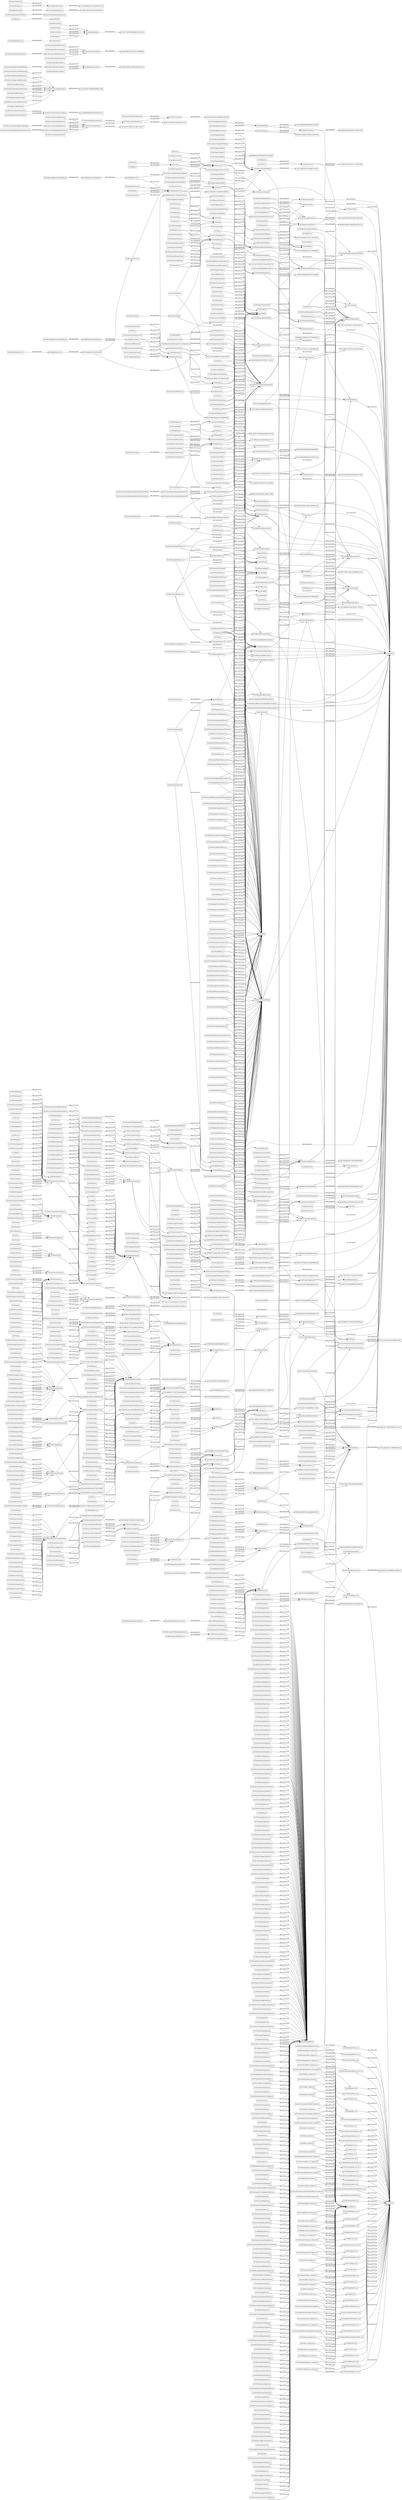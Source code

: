 digraph ar2dtool_diagram { 
rankdir=LR;
size="1000"
node [shape = rectangle, color="black"]; "ifc:IfcElectricMotorType" "ifc:IfcTextureCoordinateGenerator" "ifc:IfcStructuralLoadStatic" "35d99486bbb4491154764d5e6000a547" "ifc:IfcSolidOrShell" "ifc:IfcIrregularTimeSeries" "ifc:IfcFailureConnectionCondition" "ifc:IfcConstructionResource" "ifc:IfcCommunicationsAppliance" "ifc:IfcStructuralLoadOrResult" "ifc:IfcStructuralLoadConfiguration" "ifc:IfcPropertySetDefinitionSet" "ifc:IfcPixelTexture" "ifc:IfcCurveOrEdgeCurve" "ifc:IfcValue_List" "ifc:IfcStructuralLoadCase" "ifc:IfcTendon" "ifc:IfcStructuralLoad" "ifc:IfcTelecomAddress" "ifc:IfcParameterValue_List_List" "ifc:IfcTextureMap" "ifc:IfcRelReferencedInSpatialStructure" "ifc:IfcOrientedEdge_EmptyList" "ifc:IfcLampType" "ifc:IfcOccupant" "ifc:IfcOrientedEdge_List" "ifc:IfcCountMeasure" "ifc:IfcClassificationSelect" "ifc:IfcRepresentation_EmptyList" "ifc:IfcMemberTypeEnum" "ifc:IfcConstraintEnum" "f73af752b7d25c7ab5a166f82213ec7b" "ifc:IfcStructuralLinearAction" "ifc:IfcTShapeProfileDef" "ifc:IfcCurtainWallType" "c6360a14f1713691b0f4bdb75a2e2cdf" "ifc:IfcStairFlightType" "ifc:IfcRampTypeEnum" "ifc:IfcAbsorbedDoseMeasure" "ifc:IfcSanitaryTerminal" "44be38a8bc7a291bff84b1ee4449414f" "ifc:IfcTextStyleTextModel" "ifc:IfcBooleanClippingResult" "4231a28aef311bb89ab500988b1f790a" "ifc:IfcMeasureWithUnit" "ifc:IfcCondenserType" "ifc:IfcRelDefinesByTemplate" "ifc:IfcFlowStorageDevice" "ifc:IfcSequenceEnum" "ifc:IfcFace" "ifc:IfcAreaMeasure" "ifc:IfcPropertyDefinition" "ifc:IfcTypeProduct" "4d97399c8ebab847c8b1d2f6a83b4fb2" "ifc:IfcHeatFluxDensityMeasure" "ifc:IfcDistributionChamberElement" "ifc:IfcElement" "ifc:IfcStair" "ifc:IfcShell" "ifc:IfcOutletType" "ifc:IfcVertex" "ifc:IfcBeamStandardCase" "ifc:IfcTendonAnchor" "ifc:IfcUnitaryControlElementType" "ifc:IfcExternallyDefinedHatchStyle" "ifc:IfcRelInterferesElements" "ifc:IfcDerivedMeasureValue" "ifc:IfcDocumentInformationRelationship" "ifc:IfcFootingTypeEnum" "ifc:IfcCostValue_EmptyList" "ifc:IfcRelDefines" "ifc:IfcProcedureTypeEnum" "ifc:IfcControllerTypeEnum" "ifc:IfcStructuralLoadTemperature" "ifc:IfcSurfaceCurveSweptAreaSolid" "ifc:IfcCurveStyleFontPattern" "ifc:IfcEngineTypeEnum" "ifc:IfcSoundPressureLevelMeasure" "ifc:IfcChillerType" "ifc:IfcRepresentationItem" "ifc:IfcSubedge" "ifc:IfcRelConnectsStructuralActivity" "ifc:IfcLanguageId" "ifc:IfcDayInWeekNumber" "ifc:IfcDoorPanelOperationEnum" "ifc:IfcSimplePropertyTemplate" "ifc:IfcParameterValue" "ifc:IfcElementComponent" "ifc:IfcCondenser" "ifc:IfcConnectionTypeEnum" "ifc:IfcMappedItem" "ifc:IfcEllipse" "ifc:IfcReinforcingMeshTypeEnum" "ifc:IfcWorkScheduleTypeEnum" "ifc:IfcCurveStyleFontAndScaling" "ifc:IfcMirroredProfileDef" "ifc:IfcController" "ifc:IfcCableFittingType" "ifc:IfcCurveStyleFontPattern_List" "ifc:IfcPileType" "ifc:IfcShapeModel" "9a13c637053c4e0c8f068031cdb0cb1f" "ifc:IfcBurnerTypeEnum" "ae359549adeb3566b194780fb24d4c1d" "ifc:IfcArbitraryClosedProfileDef" "ifc:IfcTimeOrRatioSelect" "ifc:IfcMaterialLayerSetUsage" "ifc:IfcSpatialZoneTypeEnum" "ifc:IfcFeatureElementSubtraction" "ifc:IfcDraughtingPreDefinedCurveFont" "ifc:IfcTessellatedItem" "ifc:IfcRecurrenceTypeEnum" "ifc:IfcProjectedOrTrueLengthEnum" "ifc:IfcWindowPanelProperties" "ifc:IfcSimpleValue" "ifc:IfcTubeBundleType" "ifc:IfcDoorStyle" "ifc:IfcStructuralSurfaceMember" "ifc:IfcIndexedPolyCurve" "ifc:IfcSlabType" "efa5f0447bf959977f652989cbf7d634" "ifc:IfcTendonAnchorTypeEnum" "ifc:IfcPreDefinedProperties" "ifc:IfcTendonTypeEnum" "ifc:IfcLightDistributionData_List" "ifc:IfcValue" "ifc:IfcSubContractResourceTypeEnum" "ifc:IfcVibrationIsolatorType" "4be9b4660af63f438c950309229a3b63" "ifc:IfcMassDensityMeasure" "ifc:IfcBoundedCurve" "ifc:IfcStackTerminalTypeEnum" "ifc:IfcWindowPanelOperationEnum" "ifc:IfcCurtainWallTypeEnum" "ifc:IfcPlateTypeEnum" "ifc:IfcEnergyConversionDeviceType" "97d252e8fad289eca5e91c59d2b7da0a" "ifc:IfcCartesianPointList2D" "ifc:IfcWindowPanelPositionEnum" "ifc:IfcAddress_List" "ifc:IfcBoundaryEdgeCondition" "516bb3ccb161db6c94ffff0897f36242" "ifc:IfcRelConnectsPorts" "ifc:IfcDocumentInformation" "d6fb0ffecf3e43d02e6426241ab300d8" "ifc:IfcVectorOrDirection" "ifc:IfcPropertyReferenceValue" "ifc:IfcRoleEnum" "ifc:IfcTrimmingPreference" "ifc:IfcTextLiteralWithExtent" "ifc:IfcDamperTypeEnum" "ifc:IfcBenchmarkEnum" "ifc:IfcWindowTypeEnum" "ifc:IfcWindowStyleOperationEnum" "ifc:IfcDuctSilencerType" "ifc:IfcDoorPanelPositionEnum" "ifc:IfcClosedShell" "ifc:IfcAxis2Placement2D" "ifc:IfcUnitaryEquipmentTypeEnum" "ifc:IfcSwitchingDeviceTypeEnum" "ifc:IfcEvaporativeCooler" "ifc:IfcSurfaceReinforcementArea" "ifc:IfcEnergyConversionDevice" "ifc:IfcReal_EmptyList" "ifc:IfcPropertyBoundedValue" "ifc:IfcStructuralCurveMemberTypeEnum" "9659cd4eb9d6051aeca4b6d58404d287" "ifc:IfcEventTriggerTypeEnum" "ifc:IfcFillAreaStyleTiles" "ifc:IfcVirtualElement" "ifc:IfcDistributionChamberElementType" "ifc:IfcWarpingConstantMeasure" "ifc:IfcPlanarForceMeasure" "ifc:IfcPlacement" "ifc:IfcConnectionSurfaceGeometry" "ifc:IfcRelProjectsElement" "ifc:IfcCableSegmentTypeEnum" "ifc:IfcCableCarrierSegmentTypeEnum" "ifc:IfcActionRequest" "ifc:IfcMaterial" "ifc:IfcSlabElementedCase" "243b27045d7aa88bc9475a7cd41d3545" "ifc:IfcSurfaceFeatureTypeEnum" "ifc:IfcPerformanceHistoryTypeEnum" "ifc:IfcRatioMeasure" "ifc:IfcPointOnCurve" "ifc:IfcBlock" "ifc:IfcElectricApplianceType" "ifc:IfcCircleProfileDef" "ifc:IfcFilter" "ifc:IfcStructuralPointReaction" "ifc:IfcAlarmTypeEnum" "ifc:IfcPositiveRatioMeasure" "ifc:IfcObject" "ifc:IfcPropertySingleValue" "ifc:IfcProfileDef" "fd920f2d8d1f9cfdb38b3e39d8ddff61" "ifc:IfcProtectiveDeviceTypeEnum" "ifc:IfcTankTypeEnum" "ifc:IfcFlowControllerType" "ifc:IfcContextDependentUnit" "ifc:IfcTaskTypeEnum" "ifc:IfcConstructionMaterialResourceType" "ifc:IfcBuildingSystem" "ifc:IfcRelAssociates" "ifc:IfcRotationalMassMeasure" "ifc:IfcMaterialProfileSetUsage" "ifc:IfcEvaporatorType" "ifc:IfcTimePeriod_EmptyList" "ifc:IfcInterceptorType" "ifc:IfcRotationalFrequencyMeasure" "ifc:IfcValveType" "ifc:IfcRelAssignsToResource" "ifc:IfcElectricMotorTypeEnum" "ifc:IfcMetricValueSelect" "ifc:IfcCurveStyleFontPattern_EmptyList" "ifc:IfcFlowController" "ifc:IfcBuildingElement" "ifc:IfcBeamType" "ifc:IfcSweptSurface" "ifc:IfcRelSpaceBoundary" "ifc:IfcThermodynamicTemperatureMeasure" "ifc:IfcPileTypeEnum" "ifc:IfcDistributionElement" "ifc:IfcExtendedProperties" "ifc:IfcRelFillsElement" "ifc:IfcReinforcingBarTypeEnum" "ifc:IfcRepresentation_List" "ifc:IfcHumidifierType" "ifc:IfcShadingDevice" "ifc:IfcBoilerType" "ifc:IfcProcedureType" "7e238f0342f3a3c051c0117ebb2ca006" "ifc:IfcSpatialZone" "ifc:IfcMassPerLengthMeasure" "ifc:IfcPersonAndOrganization" "ifc:IfcBoolean" "ifc:IfcSurfaceTexture_EmptyList" "ifc:IfcEvaporativeCoolerType" "ifc:IfcRepresentation" "ifc:IfcRotationalStiffnessMeasure" "ifc:IfcWallElementedCase" "ifc:IfcPermit" "ifc:IfcPlateType" "ifc:IfcAirTerminalBoxType" "ifc:IfcCostItem" "ifc:IfcSlippageConnectionCondition" "ifc:IfcFlowSegmentType" "ifc:IfcDateTime" "94eea468957cf5fdc33baeedab14bc2f" "ifc:IfcCoolingTower" "ifc:IfcCostScheduleTypeEnum" "ifc:IfcGridAxis_EmptyList" "ifc:IfcStructuralCurveReaction" "ifc:IfcTextDecoration" "ifc:IfcRelAssignsToActor" "ifc:IfcSpaceTypeEnum" "ifc:IfcFan" "ifc:IfcWorkCalendar" "ifc:IfcFrequencyMeasure" "ifc:IfcSphere" "f275b90f6fb151105c3fa33f083781a3" "ifc:IfcInterceptorTypeEnum" "ifc:IfcFillAreaStyle" "ifc:IfcStructuralSurfaceReaction" "e7b81173cb30c20d68fb3b1d450c2b94" "ifc:IfcBuildingElementPartType" "ifc:IfcAddress" "ifc:IfcPerson" "ifc:IfcRelAssociatesConstraint" "ifc:IfcAsset" "ifc:IfcProfileTypeEnum" "ifc:IfcExternalInformation" "ifc:IfcClassificationReferenceSelect" "ifc:IfcEdgeLoop" "ifc:IfcMeasureValue" "ifc:IfcCableCarrierFittingType" "ifc:IfcBooleanOperator" "ifc:IfcTimeSeriesValue_List" "ifc:IfcFaceSurface" "ifc:IfcFlowInstrument" "21c58c930fd5308e42ef66101b129357" "ifc:IfcCostValue" "ifc:IfcRelAggregates" "ifc:IfcMonetaryMeasure" "ifc:IfcDayInMonthNumber" "ifc:IfcLoop" "539d6ada1f6e2e3eab9247c4c931c2b6" "ifc:IfcSpatialStructureElementType" "ifc:IfcProtectiveDeviceTrippingUnitType" "ifc:IfcVector_EmptyList" "ifc:IfcColourOrFactor" "ifc:IfcResourceTime" "ifc:IfcApproval" "ifc:IfcSpaceHeaterTypeEnum" "ifc:IfcPropertySet" "ifc:IfcTextFontName_List" "ifc:IfcPropertySetTemplate" "ifc:IfcPhysicalSimpleQuantity" "ifc:IfcRatioMeasure_EmptyList" "ifc:IfcURIReference_EmptyList" "ifc:IfcBSplineCurveWithKnots" "ifc:IfcPolyline" "ifc:IfcPositiveInteger_List_List" "ifc:IfcCoilTypeEnum" "ifc:IfcRelDefinesByType" "ifc:IfcConversionBasedUnit" "ifc:IfcProjectLibrary" "ifc:IfcFlowMovingDevice" "ifc:IfcSurfaceTexture" "ifc:IfcCableSegmentType" "ifc:IfcSegmentIndexSelect_EmptyList" "ifc:IfcSpecularRoughness" "5588146bb7e4779027f02a8d16f3ebae" "ifc:IfcMechanicalFastener" "ifc:IfcParameterizedProfileDef" "ifc:IfcTextureVertex" "ifc:IfcReal_List_List" "ifc:IfcFaceOuterBound" "ifc:IfcTranslationalStiffnessSelect" "ifc:IfcLamp" "ifc:IfcDistributionCircuit" "ifc:IfcPlanarExtent" "ifc:IfcProject" "0a045c8e490f7a7a2eaf23a51266932b" "ifc:IfcSurfaceStyle" "ifc:IfcEllipseProfileDef" "ifc:IfcObjectDefinition_List" "ifc:IfcPresentationItem" "ifc:IfcSpaceHeaterType" "ifc:IfcRelCoversBldgElements" "2a138f2d9e688ef014fb243e2dd11f41" "ifc:IfcPositiveInteger_List_EmptyList" "ifc:IfcDistributionFlowElementType" "ifc:IfcDoseEquivalentMeasure" "ifc:IfcGridTypeEnum" "ce471d1c60f51c8dc880aa1078b58669" "ifc:IfcAdvancedFace" "ifc:IfcMaterialUsageDefinition" "ifc:IfcNamedUnit" "ifc:IfcRailingType" "ifc:IfcRelAssignsToControl" "ifc:IfcDate" "ifc:IfcCurveBoundedSurface" "ifc:IfcTaskDurationEnum" "ifc:IfcDerivedProfileDef" "ifc:IfcRelAssociatesApproval" "ifc:IfcBurnerType" "ifc:IfcPlaneAngleMeasure_EmptyList" "ifc:IfcHeatExchanger" "1af077bb77018167eb7cd9b1f684544f" "ifc:IfcFeatureElement" "ifc:IfcObjectDefinition" "ifc:IfcMaterialProfileSet" "ifc:IfcCurveStyleFont" "ifc:IfcDerivedUnitEnum" "bde8e93349da9660ea069557de0bc9ce" "ifc:IfcObjectReferenceSelect" "ifc:IfcGrid" "ifc:IfcTableRow_EmptyList" "ifc:IfcConstructionEquipmentResource" "ifc:IfcAddressTypeEnum" "ifc:IfcElectricDistributionBoard" "ifc:IfcSlabStandardCase" "ifc:IfcProduct" "ifc:IfcIdentifier_EmptyList" "ifc:IfcElectricGenerator" "ifc:IfcEngineType" "ifc:IfcRelDecomposes" "ifc:IfcPlateStandardCase" "ifc:IfcTypeProcess" "ifc:IfcTextureCoordinate" "ifc:IfcStairType" "ifc:IfcFurniture" "ifc:IfcSchedulingTime" "ifc:IfcSpatialStructureElement" "ifc:IfcDuctFittingTypeEnum" "ifc:IfcAudioVisualAppliance" "ifc:IfcEdge" "ifc:IfcDiscreteAccessoryType" "ifc:IfcVaporPermeabilityMeasure" "ifc:IfcExternalSpatialElement" "ifc:IfcLengthMeasure_List_List" "ifc:IfcDuration" "ifc:IfcPipeSegmentType" "ifc:IfcMetric" "ifc:IfcLightSource" "ifc:IfcMember" "ifc:IfcThermalExpansionCoefficientMeasure" "ifc:IfcFireSuppressionTerminal" "ifc:IfcRelConnectsElements" "ifc:IfcModulusOfSubgradeReactionSelect" "ifc:IfcSystemFurnitureElementTypeEnum" "ifc:IfcElectricTimeControlTypeEnum" "ifc:IfcElectricCurrentMeasure" "ifc:IfcInventory" "ifc:IfcWorkPlan" "ifc:IfcOpenShell" "ifc:IfcRamp" "ifc:IfcUnitaryControlElement" "ifc:IfcSensorType" "ifc:IfcStackTerminal" "ifc:IfcMassMeasure" "ifc:IfcCivilElement" "ifc:IfcStyleModel" "ifc:IfcSectionTypeEnum" "ifc:IfcWindowStandardCase" "ifc:IfcVector_List" "ifc:IfcCurveFontOrScaledCurveFontSelect" "ifc:IfcSystem" "ifc:IfcFlowMeter" "ifc:IfcLaborResourceTypeEnum" "ifc:IfcReflectanceMethodEnum" "ifc:IfcStructuralResultGroup" "ifc:IfcConversionBasedUnitWithOffset" "ifc:IfcWindowTypePartitioningEnum" "ifc:IfcClassificationReference" "ifc:IfcRotationalStiffnessSelect" "ifc:IfcQuantityTime" "ifc:IfcAirTerminalBox" "ifc:IfcSectionalAreaIntegralMeasure" "ifc:IfcDistributionPortTypeEnum" "ifc:IfcElectricChargeMeasure" "ifc:IfcBoxAlignment" "ifc:IfcBSplineSurfaceForm" "ifc:IfcAngularVelocityMeasure" "ifc:IfcTemperatureGradientMeasure" "ifc:IfcActor" "ifc:IfcDynamicViscosityMeasure" "ifc:IfcTimeSeriesValue_EmptyList" "ifc:IfcSpaceBoundarySelect" "ifc:IfcBinary_EmptyList" "ifc:IfcTextFontName_EmptyList" "ifc:IfcStructuralAnalysisModel" "ifc:IfcIrregularTimeSeriesValue_EmptyList" "ec4b9aedc258da3a8412610902be692a" "ifc:IfcStairTypeEnum" "ifc:IfcURIReference_List" "ifc:IfcIrregularTimeSeriesValue_List" "ifc:IfcFeatureElementAddition" "ifc:IfcMonthInYearNumber" "ifc:IfcTextStyleFontModel" "a443b32906121ecc51f7c1ca0486f69b" "ifc:IfcPlane" "ifc:IfcTypeResource" "ifc:IfcReinforcingBarRoleEnum" "ifc:IfcOffsetCurve3D" "ifc:IfcElectricFlowStorageDeviceTypeEnum" "ifc:IfcZShapeProfileDef" "ifc:IfcElectricDistributionBoardType" "ifc:IfcGeometricSet" "ifc:IfcCartesianPoint_List_EmptyList" "ifc:IfcBoundaryCondition" "ifc:IfcRevolvedAreaSolidTapered" "aa6e46a566cde5c67cf6306a57544542" "ifc:IfcSurfaceFeature" "ifc:IfcProjectOrderTypeEnum" "ifc:IfcFontWeight" "35b6444e06eeec529395450fc8b43a88" "ifc:IfcRoundedRectangleProfileDef" "ifc:IfcRationalBSplineCurveWithKnots" "ifc:IfcConstraint_EmptyList" "ifc:IfcLightSourceSpot" "ifc:IfcQuantityVolume" "ifc:IfcCompositeCurveSegment_EmptyList" "ifc:IfcLinearStiffnessMeasure" "ifc:IfcIndexedTextureMap" "ifc:IfcPresentableText" "ifc:IfcCableCarrierFitting" "ifc:IfcElementarySurface" "ifc:IfcShapeModel_List" "ifc:IfcOpeningElement" "8652d78b154146b51ebec4b7d18979ee" "ifc:IfcElectricDistributionBoardTypeEnum" "3c25a6657dce4f05bd8df9f89b8af326" "ifc:IfcLightDistributionDataSourceSelect" "ifc:IfcSurfaceSide" "ifc:IfcEvaporator" "ifc:IfcMaterialProfile" "ifc:IfcPolygonalBoundedHalfSpace" "ifc:IfcThermalTransmittanceMeasure" "ifc:IfcSectionReinforcementProperties" "ifc:IfcWindow" "ifc:IfcCurveStyleFontSelect" "ifc:IfcPumpTypeEnum" "ifc:IfcUnitaryControlElementTypeEnum" "ifc:IfcSectionReinforcementProperties_List" "ifc:IfcPolyLoop" "ifc:IfcSpecificHeatCapacityMeasure" "ifc:IfcCartesianTransformationOperator3D" "ifc:IfcRationalBSplineSurfaceWithKnots" "ifc:IfcCableFittingTypeEnum" "ifc:IfcCartesianTransformationOperator" "ifc:IfcChimneyType" "ifc:IfcCoil" "ifc:IfcStairFlight" "ifc:IfcNormalisedRatioMeasure_List_List" "e92d2ee49587ac6e1db5b84baed36b92" "ifc:IfcDoorPanelProperties" "ifc:IfcOccupantTypeEnum" "ifc:IfcCoolingTowerType" "ifc:IfcNormalisedRatioMeasure_List_EmptyList" "ifc:IfcBinary" "ifc:IfcCoordinateReferenceSystemSelect" "ifc:IfcCableSegment" "ifc:IfcCoilType" "ifc:IfcIdentifier_List" "ifc:IfcBeamTypeEnum" "ifc:IfcCableCarrierFittingTypeEnum" "ifc:IfcIonConcentrationMeasure" "ifc:IfcImageTexture" "ifc:IfcCylindricalSurface" "b26a88cf8c624f8399f799bdfcaf8b1a" "ifc:IfcSurface" "ifc:IfcStructuralPointConnection" "719de1157a32efecba97e27261501fb3" "ifc:IfcAxis2Placement" "ifc:IfcStructuralLoadPlanarForce" "ifc:IfcInteger_List" "ifc:IfcOutlet" "ifc:IfcOpeningStandardCase" "ifc:IfcBSplineSurfaceWithKnots" "ifc:IfcBSplineCurveForm" "ifc:IfcPermitTypeEnum" "889fe2e392967b8e3ffa1a4e62732bf8" "ifc:IfcCartesianPointList3D" "ifc:IfcCostItemTypeEnum" "ifc:IfcRelSpaceBoundary2ndLevel" "ifc:IfcCircle" "ifc:IfcPresentationLayerAssignment" "ifc:IfcPreDefinedTextFont" "ifc:IfcTimeSeries" "ifc:IfcTransformer" "ifc:IfcPileConstructionEnum" "ifc:IfcCoveringType" "ifc:IfcCostValue_List" "3c31d49516023699a8ac9cc40f9846e3" "ifc:IfcInteger_EmptyList" "ifc:IfcLuminousFluxMeasure" "ifc:IfcCurveBoundedPlane" "ifc:IfcFireSuppressionTerminalTypeEnum" "ifc:IfcModulusOfLinearSubgradeReactionMeasure" "2b8a6d4b7550866241248233d0be465c" "ifc:IfcParameterValue_List" "ifc:IfcLibraryInformation" "ifc:IfcFurnishingElementType" "ifc:IfcSensor" "ifc:IfcFastenerTypeEnum" "ifc:IfcCompositeCurveOnSurface" "ifc:IfcSystemFurnitureElement" "ifc:IfcRegularTimeSeries" "ifc:IfcTimePeriod_List" "ifc:IfcSoundPowerLevelMeasure" "ifc:IfcSwitchingDevice" "ifc:IfcCooledBeam" "ifc:IfcBuildingElementPartTypeEnum" "ifc:IfcTransportElementTypeEnum" "0a9e31aa976bbd731198173b970f355c" "ifc:IfcFlowTreatmentDeviceType" "ifc:IfcProcess" "1d5f52f6988f22a0fb1d1b1850bea3ae" "ifc:IfcFootingType" "ifc:IfcBooleanResult" "ifc:IfcTrimmingSelect" "ifc:IfcCrewResourceTypeEnum" "ifc:IfcDraughtingPreDefinedColour" "ifc:IfcComplexProperty" "ifc:IfcCovering" "ifc:IfcCartesianPoint_List_List" "ifc:IfcVolumeMeasure" "ifc:IfcDuctSegmentTypeEnum" "ifc:IfcDefinitionSelect" "ifc:IfcWarpingStiffnessSelect" "ifc:IfcRelConnectsStructuralMember" "ifc:IfcFlowFitting" "ifc:IfcProperty" "ifc:IfcAdvancedBrepWithVoids" "ifc:IfcWindowLiningProperties" "ce1043427ef3e82893f7674bbe4ecc96" "ifc:IfcReinforcementDefinitionProperties" "ifc:IfcLabel" "ifc:IfcPropertyAbstraction" "ifc:IfcCurvatureMeasure" "c7ee129c16316d9c7a35dacd9dbd319e" "ifc:IfcGeometricRepresentationSubContext" "ifc:IfcExternalReferenceRelationship" "1ece768bd1c857c62c6ec8b0ca9c7757" "ifc:IfcAudioVisualApplianceTypeEnum" "ifc:IfcStructuralCurveMember" "ifc:IfcResourceLevelRelationship" "75daa5a29206669c2438517da432de25" "ifc:IfcWorkCalendarTypeEnum" "ifc:IfcCrewResourceType" "ifc:IfcTopologicalRepresentationItem" "ifc:IfcLibrarySelect" "ifc:IfcResource" "ifc:IfcVolumetricFlowRateMeasure" "ifc:IfcStructuralConnection" "ifc:IfcDiscreteAccessoryTypeEnum" "ifc:IfcRelAssociatesClassification" "ifc:IfcFacetedBrepWithVoids" "ifc:IfcElementType" "20e6031f02c50246c0c900273f784412" "ifc:IfcPreDefinedPropertySet" "ifc:IfcLightSourceDirectional" "6a06456abf3090842be64db403dd9b2d" "ifc:IfcBoilerTypeEnum" "ifc:IfcMapConversion" "ifc:IfcCartesianTransformationOperator3DnonUniform" "ifc:IfcStyleAssignmentSelect" "ifc:IfcDistributionElementType" "ifc:IfcSite" "ifc:IfcSubContractResourceType" "ifc:IfcStructuralSurfaceMemberVarying" "ifc:IfcUShapeProfileDef" "ifc:IfcGeometricRepresentationContext" "ifc:IfcElectricTimeControl" "ifc:IfcCondenserTypeEnum" "ifc:IfcFillAreaStyleHatching" "ifc:IfcPipeSegment" "ifc:IfcActuatorTypeEnum" "ifc:IfcWasteTerminal" "ifc:IfcModulusOfSubgradeReactionMeasure" "ifc:IfcFanType" "ifc:IfcAirToAirHeatRecoveryTypeEnum" "ifc:IfcMagneticFluxMeasure" "ifc:IfcBoundaryNodeCondition" "ifc:IfcColourSpecification" "ifc:IfcCoordinateOperation" "ifc:IfcShapeRepresentation" "cbcfcec6be389e8704daeaa639f6b753" "ifc:IfcSIUnitName" "ifc:IfcHeatingValueMeasure" "ifc:IfcCurtainWall" "ifc:IfcResourceApprovalRelationship" "ifc:IfcFlowTreatmentDevice" "ifc:IfcFurnitureTypeEnum" "ifc:IfcQuantityArea" "ifc:IfcAirTerminalType" "ifc:IfcElementQuantity" "ifc:IfcMedicalDevice" "0ce7320c42dc25b7a8b45f96b137e8c4" "ifc:IfcFlowMovingDeviceType" "ifc:IfcSimpleProperty" "ifc:IfcOffsetCurve2D" "ifc:IfcEventTypeEnum" "ifc:IfcBendingParameterSelect_List" "ifc:IfcTriangulatedFaceSet" "ifc:IfcMaterialList" "ifc:IfcGeometricCurveSet" "ifc:IfcStructuralPlanarAction" "ifc:IfcTransportElementType" "ifc:IfcMaterialLayerSet" "ifc:IfcLightDistributionCurveEnum" "ifc:IfcAirTerminalBoxTypeEnum" "ifc:IfcPresentationLayerWithStyle" "ifc:IfcAppliedValue" "ifc:IfcModulusOfRotationalSubgradeReactionSelect" "ifc:IfcTextPath" "ifc:IfcLengthMeasure_List" "9acb3348a984e5843f820665208e5982" "ifc:IfcPresentationStyleSelect" "ifc:IfcStairFlightTypeEnum" "ifc:IfcMaterialDefinitionRepresentation" "ifc:IfcVertexPoint" "ifc:IfcPressureMeasure" "ifc:IfcArbitraryOpenProfileDef" "ifc:IfcProxy" "ifc:IfcWindowType" "ifc:IfcActorRole" "ifc:IfcEvaporatorTypeEnum" "9e8049ec8a1cd4e377c25ada0fc2eb50" "ifc:IfcCartesianTransformationOperator2D" "1516480ff0d9478016545f699bbd291a" "ifc:IfcStructuralLoadOrResult_List" "ifc:IfcStructuralCurveConnection" "ifc:IfcFlowInstrumentType" "ifc:IfcSurfaceOfRevolution" "ifc:IfcDistributionControlElement" "ifc:IfcKnotType" "ifc:IfcElementCompositionEnum" "ifc:IfcLuminousIntensityDistributionMeasure_List" "ifc:IfcCompressorTypeEnum" "ifc:IfcFilterTypeEnum" "ifc:IfcFastener" "ifc:IfcShearModulusMeasure" "ifc:IfcPlate" "ifc:IfcTorqueMeasure" "ifc:IfcCsgSolid" "ifc:IfcDimensionCount" "ifc:IfcWallTypeEnum" "ifc:IfcWall" "33751131b58729a1652498fcfb12df2c" "320f551e51cb5f203232784c367de7ac" "ifc:IfcFillStyleSelect" "ifc:IfcProcessSelect" "ifc:IfcDuctSegment" "ifc:IfcLightEmissionSourceEnum" "ifc:IfcMotorConnectionType" "ifc:IfcPhysicalComplexQuantity" "ifc:IfcRoofType" "ifc:IfcProductSelect" "ifc:IfcUnitEnum" "ifc:IfcCurrencyRelationship" "ifc:IfcNonNegativeLengthMeasure" "ifc:IfcPresentationStyle" "ifc:IfcExternallyDefinedTextFont" "ifc:IfcBuildingElementProxyTypeEnum" "ifc:IfcSpaceHeater" "ifc:IfcTextureVertex_List" "ifc:IfcRelDefinesByObject" "ifc:IfcEdgeCurve" "ifc:IfcMotorConnectionTypeEnum" "ifc:IfcRectangularTrimmedSurface" "231dcad18ecf390394cbcf504c70236e" "ifc:IfcOutletTypeEnum" "ifc:IfcRelSequence" "ifc:IfcDistributionControlElementType" "ifc:IfcFanTypeEnum" "ifc:IfcConstructionProductResourceType" "ifc:IfcPerformanceHistory" "ifc:IfcStructuralCurveAction" "9be52490d52c70e7b1229ee78a57bd83" "ifc:IfcWasteTerminalTypeEnum" "ifc:IfcConstructionMaterialResourceTypeEnum" "ifc:IfcRectangleProfileDef" "ifc:IfcBeam" "ifc:IfcBuildingElementProxy" "ifc:IfcPermeableCoveringOperationEnum" "ifc:IfcThermalAdmittanceMeasure" "d209ad893db63e708c6d023ed04d28d2" "ifc:IfcAlarm" "ifc:IfcProfileProperties" "ifc:IfcPhysicalQuantity" "ifc:IfcValveTypeEnum" "ifc:IfcGeometricRepresentationItem" "ifc:IfcGridPlacementDirectionSelect" "ifc:IfcColumnType" "ifc:IfcConstructionMaterialResource" "ifc:IfcPropertySetDefinition" "ifc:IfcPoint" "ifc:IfcColourRgb" "ifc:IfcLayeredItem" "ifc:IfcWorkTime" "ifc:IfcCoveringTypeEnum" "ifc:IfcMaterialConstituentSet" "38962275fe659a81b13ea462e101ca12" "ifc:IfcDoorType" "ifc:IfcPropertySetTemplateTypeEnum" "ifc:IfcProcedure" "ifc:IfcDoor" "ifc:IfcURIReference" "ifc:IfcPreDefinedItem" "ifc:IfcElectricVoltageMeasure" "ifc:IfcFlowTerminalType" "ifc:IfcTextStyleForDefinedFont" "ifc:IfcDoorTypeEnum" "ifc:IfcTendonType" "ifc:IfcTimeSeriesDataTypeEnum" "ifc:IfcLinearForceMeasure" "ifc:IfcFlowMeterType" "ifc:IfcAxis2Placement3D_List" "ifc:IfcAreaDensityMeasure" "ifc:IfcLogicalOperatorEnum" "ifc:IfcComplexPropertyTemplate" "ifc:IfcCableCarrierSegment" "ifc:IfcBendingParameterSelect_EmptyList" "ifc:IfcReinforcingMesh" "ifc:IfcCardinalPointReference" "ifc:IfcLightSourcePositional" "ifc:IfcDoorStyleOperationEnum" "ifc:IfcSurfaceOrFaceSurface" "ifc:IfcLoadGroupTypeEnum" "ifc:IfcRelAssignsToProduct" "ifc:IfcBinary_List" "ifc:IfcLocalPlacement" "ifc:IfcAxis1Placement" "ifc:IfcLine" "ifc:IfcConstructionEquipmentResourceType" "ifc:IfcElectricTimeControlType" "ifc:IfcRailingTypeEnum" "e4034347e92e24b4fce8333a3022c2d1" "55a00d2e454e1bc9c67b1e53764c1481" "ifc:IfcStyledRepresentation" "ifc:IfcProductRepresentationSelect" "ifc:IfcRoofTypeEnum" "ifc:IfcContextDependentMeasure" "ifc:IfcPlanarBox" "ifc:IfcElementAssemblyTypeEnum" "ifc:IfcBoundaryCurve" "ifc:IfcPump" "ifc:IfcAdvancedBrep" "ifc:IfcRelCoversSpaces" "ifc:IfcConstructionEquipmentResourceTypeEnum" "ifc:IfcContext" "ifc:IfcRelationship" "ifc:IfcCurveOnSurface" "ifc:IfcSpatialElementType" "ifc:IfcDuctSilencerTypeEnum" "ifc:IfcInternalOrExternalEnum" "ifc:IfcPropertyTemplateDefinition" "ifc:IfcConic" "ifc:IfcDistributionSystemEnum" "ifc:IfcStructuralMember" "ifc:IfcVoidingFeature" "ifc:IfcDirectionSenseEnum" "ifc:IfcFlowFittingType" "ifc:IfcRightCircularCone" "ifc:IfcCompositeProfileDef" "ifc:IfcQuantitySet" "ifc:IfcBoundingBox" "ifc:IfcConnectedFaceSet" "ifc:IfcLightFixtureType" "ifc:IfcTessellatedFaceSet" "ifc:IfcStructuralActivityAssignmentSelect" "ifc:IfcTextureVertex_EmptyList" "ifc:IfcAnalysisModelTypeEnum" "ifc:IfcIlluminanceMeasure" "2ce93ae2082158c6431ba79be853c485" "ifc:IfcSpaceType" "9a5904c2516b46b7b99a61fc5ee651db" "6569b68b51bd0cce9f1b7eeb2c0ce2e2" "ifc:IfcHatchLineDistanceSelect" "ifc:IfcStructuralLoadSingleForce" "ifc:IfcReinforcingMeshType" "ifc:IfcPHMeasure" "ifc:IfcLabel_List" "ifc:IfcAsymmetricIShapeProfileDef" "ifc:IfcStructuralLoadSingleDisplacement" "ifc:IfcStructuralSurfaceConnection" "ifc:IfcGloballyUniqueId" "ifc:IfcReinforcementBarProperties" "ifc:IfcZone" "ifc:IfcElectricResistanceMeasure" "ifc:IfcPlaneAngleMeasure_List" "ifc:IfcExternalSpatialElementTypeEnum" "ifc:IfcAirToAirHeatRecoveryType" "ifc:IfcCompoundPlaneAngleMeasure" "ifc:IfcForceMeasure" "78229f87cb654461458066752b670cbc" "ifc:IfcLibraryReference" "ifc:IfcSectionedSpine" "ifc:IfcMedicalDeviceTypeEnum" "ifc:IfcReinforcingBarType" "ifc:IfcNormalisedRatioMeasure_List" "ifc:IfcDocumentConfidentialityEnum" "ffebc4748f47684eddea07b9d6098d03" "ifc:IfcDescriptiveMeasure" "ifc:IfcSolarDeviceType" "385813ebea429cfe72791023443064cd" "ifc:IfcReal" "5302bfdfd3559854a0b27c2756850524" "ifc:IfcObjective" "ifc:IfcReinforcingBar" "ifc:IfcRevolvedAreaSolid" "ifc:IfcPhysicalQuantity_List" "ifc:IfcSolidAngleMeasure" "ifc:IfcStructuralLoadLinearForce" "ifc:IfcQuantityLength" "ifc:IfcExternalReference" "ifc:IfcPumpType" "ifc:IfcGeographicElement" "ifc:IfcCompositeCurveSegment" "ifc:IfcObjectPlacement" "ifc:IfcGlobalOrLocalEnum" "ifc:IfcCsgPrimitive3D" "ifc:IfcValue_EmptyList" "ifc:IfcPropertyDependencyRelationship" "ifc:IfcSolarDevice" "ifc:IfcFaceBasedSurfaceModel" "ifc:IfcParameterValue_EmptyList" "ifc:IfcCompositeCurveSegment_List" "ifc:IfcSIUnit" "41397d154e6cf44ce4aeddd29e71c2be" "ifc:IfcInterceptor" "ifc:IfcPresentationStyleAssignment" "ifc:IfcRampFlightType" "ifc:IfcConstructionResourceType" "ifc:IfcBoundedSurface" "3d124968a2517fe7a3829b1c0f05e6ca" "a75597a3645ef417a2242a844d127209" "f969551948017d6ea04480bf6b42307b" "ifc:IfcDiscreteAccessory" "ifc:IfcTimeStamp" "96803fd608ab494b9d25976c96daa264" "ifc:IfcBurner" "ifc:IfcStyledItem" "ifc:IfcLShapeProfileDef" "ifc:IfcPath" "ifc:IfcCoolingTowerTypeEnum" "ifc:IfcMaterialLayer" "ifc:IfcKinematicViscosityMeasure" "ifc:IfcFooting" "ifc:IfcLampTypeEnum" "ifc:IfcFurnitureType" "ifc:IfcAddress_EmptyList" "ifc:IfcLuminousIntensityDistributionMeasure_EmptyList" "ifc:IfcFacetedBrep" "ifc:IfcPositiveLengthMeasure" "ifc:IfcSizeSelect" "ifc:IfcIndexedColourMap" "ifc:IfcDerivedUnit" "ifc:IfcChangeActionEnum" "ifc:IfcReinforcingElement" "ifc:IfcLightIntensityDistribution" "458ee011079a8091364a413d0670832f" "9d01bcdf8f73973574e0f0f532b5b4af" "ifc:IfcResourceSelect" "ifc:IfcRatioMeasure_List" "ifc:IfcTransformerTypeEnum" "ifc:IfcSolidModel" "1370f85eef38c0dd6c2618a1c4871db2" "ifc:IfcCableFitting" "ifc:IfcSoundPressureMeasure" "ifc:IfcDuctSegmentType" "ifc:IfcVibrationIsolator" "ifc:IfcCostSchedule" "ifc:IfcMemberStandardCase" "ifc:IfcBlobTexture" "ifc:IfcExternallyDefinedSurfaceStyle" "ifc:IfcProjectionElementTypeEnum" "ifc:IfcDoorTypeOperationEnum" "ifc:IfcStructuralSurfaceMemberTypeEnum" "ifc:IfcObjectDefinition_EmptyList" "ifc:IfcTextFontName" "ifc:IfcFlowTerminal" "ifc:IfcExtrudedAreaSolidTapered" "ifc:IfcObjectTypeEnum" "ifc:IfcConnectionCurveGeometry" "ifc:IfcMedicalDeviceType" "73f53507f3b03eba84d7121e9065b661" "ifc:IfcLuminousIntensityMeasure" "ifc:IfcReparametrisedCompositeCurveSegment" "ifc:IfcHumidifier" "ifc:IfcPositiveInteger" "ifc:IfcCooledBeamType" "ifc:IfcRelConnectsPathElements" "8b7283053c454b3c10bd7fcce7c13e8c" "ifc:IfcCommunicationsApplianceTypeEnum" "ifc:IfcUnitaryEquipment" "c9cc9c03a9bec4bf935c8bc57ad5a1b9" "ifc:IfcGridAxis_List" "ifc:IfcTask" "ifc:IfcColourRgbList" "ifc:IfcStateEnum" "ifc:IfcResourceObjectSelect" "ifc:IfcRepresentationContext" "ifc:IfcRelConnectsWithEccentricity" "ifc:IfcStructuralLoadSingleDisplacementDistortion" "ifc:IfcDirection" "ifc:IfcLengthMeasure_EmptyList" "ifc:IfcLightSourceAmbient" "ifc:IfcRadioActivityMeasure" "ifc:IfcSolarDeviceTypeEnum" "ifc:IfcLightFixture" "70fe45a6880c3bee0076e4587faade75" "ifc:IfcActionRequestTypeEnum" "ifc:IfcOrganization" "ifc:IfcExternalSpatialStructureElement" "ifc:IfcBSplineCurve" "ifc:IfcMoistureDiffusivityMeasure" "ifc:IfcVector" "ifc:IfcDistributionFlowElement" "aed6c0fed166228bc02e0f613d310203" "ifc:IfcAirTerminal" "ifc:IfcAppliedValue_EmptyList" "ifc:IfcMechanicalFastenerType" "81c47a4284212a659550cf171d6f9a09" "a119d1cabba5d2b172680bbf46f3a416" "ifc:IfcSpatialElement" "ifc:IfcPostalAddress" "ifc:IfcAssemblyPlaceEnum" "ifc:IfcBSplineSurface" "ifc:IfcMotorConnection" "ifc:IfcStructuralLoadOrResult_EmptyList" "ifc:IfcExtrudedAreaSolid" "ifc:IfcConstraint_List" "ifc:IfcMaterialConstituent" "ifc:IfcElectricConductanceMeasure" "ifc:IfcActorSelect" "c2e9ed836f4d149031904e2563979be2" "a82d2f9e1ad692ac96c254884e6ba542" "ifc:IfcCooledBeamTypeEnum" "ifc:IfcStructuralLoadSingleForceWarping" "ifc:IfcGeometricSetSelect" "ifc:IfcDistributionChamberElementTypeEnum" "ifc:IfcMechanicalFastenerTypeEnum" "ifc:IfcMaterialRelationship" "ifc:IfcWorkPlanTypeEnum" "ifc:IfcMaterialDefinition" "ifc:IfcSpecularExponent" "ifc:IfcNormalisedRatioMeasure_EmptyList" "1df11cd8a66a5a20ea7d41867705363b" "ifc:IfcPointOnSurface" "ifc:IfcTextLiteral" "ifc:IfcVibrationIsolatorTypeEnum" "ifc:IfcDoorStyleConstructionEnum" "ifc:IfcMaterialProfileSetUsageTapering" "ifc:IfcRectangleHollowProfileDef" "ifc:IfcBuildingElementPart" "ifc:IfcJunctionBoxTypeEnum" "ifc:IfcLightSourceGoniometric" "ifc:IfcLaborResourceType" "ifc:IfcProfileDef_List" "ifc:IfcDuctSilencer" "ifc:IfcMaterialLayerWithOffsets" "1ab342896afc3f9a0e86173d5767abef" "ifc:IfcConnectionGeometry" "ifc:IfcOrganizationRelationship" "ifc:IfcHalfSpaceSolid" "ifc:IfcProductDefinitionShape" "ifc:IfcLinearVelocityMeasure" "ifc:IfcTableColumn_EmptyList" "ifc:IfcStackTerminalType" "ifc:IfcTransformerType" "ifc:IfcPositiveInteger_EmptyList" "ifc:IfcUnit" "ifc:IfcFixedReferenceSweptAreaSolid" "ifc:IfcTemperatureRateOfChangeMeasure" "ifc:IfcHumidifierTypeEnum" "ifc:IfcGridPlacement" "ifc:IfcSurfaceStyleRendering" "ifc:IfcRelAssignsToGroupByFactor" "ifc:IfcPreDefinedColour" "ifc:IfcMagneticFluxDensityMeasure" "ifc:IfcTime" "ifc:IfcDocumentStatusEnum" "ifc:IfcRelServicesBuildings" "ifc:IfcQuantityWeight" "ifc:IfcMaterialProfile_List" "ifc:IfcRelAssociatesLibrary" "ifc:IfcWarpingMomentMeasure" "ifc:IfcBoiler" "ifc:IfcPile" "ef9ea00a0b2b5ca22342ad0bbe686e55" "45eed8f6bb1587ffdadc6196ea5afe00" "ifc:IfcEvent" "ifc:IfcCartesianPoint" "ifc:IfcComplexNumber" "ifc:IfcConnectionPointEccentricity" "ifc:IfcTrimmedCurve" "ifc:IfcPipeSegmentTypeEnum" "ifc:IfcJunctionBox" "ifc:IfcAlarmType" "04177c0c7470cf727a526a17f220ea90" "ifc:IfcSimplePropertyTemplateTypeEnum" "ifc:IfcSweptAreaSolid" "ifc:IfcProfileDef_EmptyList" "af261ef52a2951ccb321cadc312b67c6" "ifc:IfcTimeMeasure" "ifc:IfcActuatorType" "ifc:IfcTextureVertexList" "ifc:IfcShellBasedSurfaceModel" "ifc:IfcIdentifier" "a2af2a8d6507e71330790a38d4b8624c" "ifc:IfcFontStyle" "ifc:IfcCartesianPoint_EmptyList" "ifc:IfcPropertyListValue" "c1e9df22a9444f4beae0230116148fd2" "ifc:IfcConstructionProductResource" "ifc:IfcResourceConstraintRelationship" "ifc:IfcFlowInstrumentTypeEnum" "ifc:IfcMemberType" "ifc:IfcAudioVisualApplianceType" "ifc:IfcAxis2Placement3D_EmptyList" "ifc:IfcPipeFitting" "ifc:IfcRailing" "ifc:IfcSensorTypeEnum" "ifc:IfcWindowStyleConstructionEnum" "ifc:IfcPermeableCoveringProperties" "9e08ed81a84881e48e4b024d911bd7c0" "ifc:IfcStructuralCurveActivityTypeEnum" "ifc:IfcProjectionElement" "ifc:IfcThermalConductivityMeasure" "ifc:IfcSlab" "ifc:IfcTextFontSelect" "ifc:IfcValve" "ifc:IfcPowerMeasure" "05f8c6eba38d55eea87921f92506deff" "ifc:IfcColumnTypeEnum" "ifc:IfcStructuralSurfaceAction" "ifc:IfcNumericMeasure" "ifc:IfcRelVoidsElement" "ifc:IfcSpace" "ifc:IfcCurveInterpolationEnum" "ifc:IfcCartesianTransformationOperator2DnonUniform" "ifc:IfcRampFlightTypeEnum" "ifc:IfcProtectiveDeviceType" "ifc:IfcSanitaryTerminalTypeEnum" "ifc:IfcRelAssignsToGroup" "ifc:IfcPositiveInteger_List" "ifc:IfcProjectOrder" "ifc:IfcFlowDirectionEnum" "ifc:IfcFlowMeterTypeEnum" "ifc:IfcPropertyTableValue" "ifc:IfcClassification" "ifc:IfcFastenerType" "ifc:IfcConnectionPointGeometry" "316d485ea59cb12fe9b96f73b2055c07" "fbf2ae17831a837d90fe28d645b3324c" "ifc:IfcMaterialProfileWithOffsets" "29945b58c3ab1ec663568924679551e9" "ifc:IfcShapeModel_EmptyList" "ifc:IfcMolecularWeightMeasure" "ifc:IfcBuildingStorey" "ifc:IfcRelAssociatesMaterial" "ifc:IfcTableRow_List" "7a0981267dc4002a03ed468c754ae868" "ifc:IfcRelAssignsToProcess" "ifc:IfcElectricGeneratorTypeEnum" "ifc:IfcCenterLineProfileDef" "ifc:IfcReinforcingBarSurfaceEnum" "ifc:IfcGroup" "ifc:IfcPcurve" "ifc:IfcRectangularPyramid" "ifc:IfcMaterialProfile_EmptyList" "ifc:IfcSurfaceStyleShading" "ifc:IfcTextTransformation" "ifc:IfcSubContractResource" "ifc:IfcTransportElement" "457ff600bdc69d680bdeea59b83c0870" "ifc:IfcUnitaryEquipmentType" "ifc:IfcRelSpaceBoundary1stLevel" "ifc:IfcWallType" "ifc:IfcIShapeProfileDef" "9471366fa9552188534074c251a8fd7b" "ifc:IfcPropertySetDefinitionSelect" "ifc:IfcOrientedEdge" "ifc:IfcTransitionCode" "ifc:IfcComplexPropertyTemplateTypeEnum" "ifc:IfcBoundaryNodeConditionWarping" "ifc:IfcInteger" "ifc:IfcAccelerationMeasure" "ifc:IfcParameterValue_List_EmptyList" "ifc:IfcEventTime" "ifc:IfcDistributionPort" "ifc:IfcSIPrefix" "ifc:IfcAnnotationFillArea" "ifc:IfcCurve" "ifc:IfcMomentOfInertiaMeasure" "ddad9fdb4164a2212a5fe550e55f2c1a" "ifc:IfcMonetaryUnit" "ifc:IfcRelDeclares" "ifc:IfcConstructionProductResourceTypeEnum" "ifc:IfcColumnStandardCase" "ifc:IfcOuterBoundaryCurve" "ifc:IfcSurfaceStyleLighting" "ifc:IfcRelFlowControlElements" "ifc:IfcRepresentationMap_List" "ifc:IfcVoidingFeatureTypeEnum" "ifc:IfcStructuralReaction" "ifc:IfcSegmentIndexSelect" "ifc:IfcEnergyMeasure" "ifc:IfcTopologyRepresentation" "ifc:IfcRampFlight" "a3d9a7f5d6afe0842ad988a557accd78" "ifc:IfcSoundPowerMeasure" "ifc:IfcIntegerCountRateMeasure" "ifc:IfcRelDefinesByProperties" "ifc:IfcCsgSelect" "ifc:IfcActorRole_List" "ifc:IfcTendonAnchorType" "ifc:IfcMaterialLayer_EmptyList" "ifc:IfcInductanceMeasure" "3d409168bd13282cb0db744a225052d6" "ifc:IfcCompressor" "ifc:IfcSystemFurnitureElementType" "ifc:IfcControllerType" "ifc:IfcSectionProperties" "ifc:IfcCartesianPoint_List" "ifc:IfcTubeBundleTypeEnum" "ifc:IfcBoxedHalfSpace" "ifc:IfcHeatExchangerType" "ifc:IfcDuctFittingType" "ifc:IfcText" "ifc:IfcRelConnectsWithRealizingElements" "ifc:IfcReal_List_EmptyList" "ifc:IfcSurfaceOfLinearExtrusion" "ifc:IfcActorRole_EmptyList" "ifc:IfcSlabTypeEnum" "ifc:IfcElectricApplianceTypeEnum" "ifc:IfcInventoryTypeEnum" "ifc:IfcDocumentReference" "ifc:IfcPreDefinedCurveFont" "ifc:IfcTextAlignment" "ifc:IfcTubeBundle" "ifc:IfcColour" "ifc:IfcLuminousIntensityDistributionMeasure" "ifc:IfcThermalResistanceMeasure" "ifc:IfcObjectiveEnum" "ifc:IfcTaskType" "ifc:IfcQuantityCount" "ifc:IfcWindowStyle" "ifc:IfcSurfaceTexture_List" "ifc:IfcPort" "ifc:IfcChillerTypeEnum" "ifc:IfcStructuralConnectionCondition" "ifc:IfcGeographicElementType" "ifc:IfcPhysicalQuantity_EmptyList" "ifc:IfcHeatExchangerTypeEnum" "ifc:IfcDoorLiningProperties" "ifc:IfcStructuralSurfaceActivityTypeEnum" "ifc:IfcPointOrVertexPoint" "ifc:IfcFilterType" "ifc:IfcApprovalRelationship" "ifc:IfcCShapeProfileDef" "ifc:IfcTableColumn_List" "ifc:IfcSurfaceStyleElementSelect" "ifc:IfcProtectiveDeviceTrippingUnit" "ifc:IfcElectricCapacitanceMeasure" "ifc:IfcDataOriginEnum" "ifc:IfcFireSuppressionTerminalType" "ifc:IfcRelNests" "ifc:IfcRightCircularCylinder" "ifc:IfcElectricAppliance" "ed8491e8a5c0ffdce7d217b0baeb028b" "ifc:IfcCircleHollowProfileDef" "ifc:IfcRelConnects" "ifc:IfcActuator" "ifc:IfcFontVariant" "ifc:IfcElementAssemblyType" "ifc:IfcArithmeticOperatorEnum" "053b8eb60c30c0cd7266400ef828b9b9" "ifc:IfcArbitraryProfileDefWithVoids" "55808659829be48b09fddfc895eac677" "ifc:IfcModulusOfElasticityMeasure" "ifc:IfcVertexLoop" "ifc:IfcAppliedValue_List" "ifc:IfcTypeObject" "437ddc815e3558026bed1bbbcc2bb338" "ifc:IfcRoof" "ifc:IfcChimney" "ifc:IfcConnectionVolumeGeometry" "ifc:IfcShadingDeviceType" "ifc:IfcSurfaceStyleRefraction" "ifc:IfcElectricFlowStorageDeviceType" "e4a33f588b4188e615acf58405dcedf6" "ifc:IfcFurnishingElement" "ifc:IfcBoundaryFaceCondition" "ifc:IfcSpatialZoneType" "ifc:IfcSwitchingDeviceType" "55768451b6cf5c5401613fc9f2882fee" "ifc:IfcCompressorType" "ifc:IfcAnalysisTheoryTypeEnum" "ifc:IfcLengthMeasure_List_EmptyList" "ifc:IfcGeometricProjectionEnum" "3d02cbc70d795a3b1e7d6ab9d68cba4f" "ifc:IfcVirtualGridIntersection" "ifc:IfcActionTypeEnum" "ifc:IfcStructuralCurveMemberVarying" "ifc:IfcStructuralActivity" "ifc:IfcFaceBound" "ifc:IfcFlowStorageDeviceType" "ifc:IfcShadingDeviceTypeEnum" "ifc:IfcDuctFitting" "ifc:IfcLabel_EmptyList" "ifc:IfcModulusOfTranslationalSubgradeReactionSelect" "ifc:IfcStructuralPointAction" "ifc:IfcTrapeziumProfileDef" "ifc:IfcBuildingElementProxyType" "ifc:IfcOpeningElementTypeEnum" "ifc:IfcLagTime" "ifc:IfcChiller" "ifc:IfcPropertyEnumeration" "ifc:IfcWorkSchedule" "ifc:IfcDamper" "ifc:IfcColumn" "ifc:IfcProductRepresentation" "ifc:IfcElectricFlowStorageDevice" "ifc:IfcTaskTime" "ifc:IfcStructuralAction" "ifc:IfcTaskTimeRecurring" "ifc:IfcBuilding" "ifc:IfcRoot" "ifc:IfcLightDistributionData_EmptyList" "ifc:IfcJunctionBoxType" "f1ac40b303228d367a42c48817300a27" "ifc:IfcTextStyle" "47e0714908115a24b150edf6cae97a57" "ifc:IfcRelConnectsPortToElement" "ifc:IfcModulusOfRotationalSubgradeReactionMeasure" "ifc:IfcConstraint" "ifc:IfcIsothermalMoistureCapacityMeasure" "ab964b8d7ad2bec539eacd4dc2a854f4" "ifc:IfcNullStyle" "ifc:IfcRepresentationMap" "ifc:IfcSurfaceStyleWithTextures" "de063d98ecd1d73cb2803f443e911b52" "ifc:IfcDistributionSystem" "ifc:IfcAnnotation" "ifc:IfcBendingParameterSelect" "ifc:IfcReference" "ifc:IfcSweptDiskSolidPolygonal" "ifc:IfcEvaporativeCoolerTypeEnum" "ifc:IfcMaterial_EmptyList" "ifc:IfcSweptDiskSolid" "ifc:IfcRelAssigns" "ifc:IfcBuildingSystemTypeEnum" "ifc:IfcMaterialSelect" "ifc:IfcAirToAirHeatRecovery" "ifc:IfcLinearMomentMeasure" "ifc:IfcBooleanOperand" "ifc:IfcFlowSegment" "ifc:IfcMaterialProperties" "aaf815cbbc0f50b513d4e6fe31c66b5e" "ifc:IfcLogical" "ifc:IfcIndexedTriangleTextureMap" "ifc:IfcPipeFittingType" "ifc:IfcPropertyTemplate" "ifc:IfcEngine" "960cc61949613679d950edbf66531bec" "ifc:IfcStructuralItem" "ifc:IfcPropertyEnumeratedValue" "ifc:IfcPhysicalOrVirtualEnum" "ifc:IfcEventType" "ifc:IfcProtectiveDeviceTrippingUnitTypeEnum" "ifc:IfcDamperType" "ifc:IfcReal_List" "ifc:IfcCableCarrierSegmentType" "63bc35a43d8b6c248b500caa5200df7f" "ifc:IfcRelContainedInSpatialStructure" "ifc:IfcCompositeCurve" "ifc:IfcAmountOfSubstanceMeasure" "ifc:IfcChimneyTypeEnum" "ifc:IfcAirTerminalTypeEnum" "ifc:IfcProtectiveDevice" "ifc:IfcElectricMotor" "ifc:IfcAxis2Placement3D" "ifc:IfcControl" "ifc:IfcPipeFittingTypeEnum" "ifc:IfcSectionModulusMeasure" "ifc:IfcLightFixtureTypeEnum" "ifc:IfcArcIndex" "ifc:IfcSanitaryTerminalType" "ifc:IfcLaborResource" "ifc:IfcAppliedValueSelect" "ifc:IfcSegmentIndexSelect_List" "ifc:IfcLayerSetDirectionEnum" "ifc:IfcPositivePlaneAngleMeasure" "ifc:IfcElectricGeneratorType" "ifc:IfcLengthMeasure" "ifc:IfcMaterialLayer_List" "ifc:IfcSpecularHighlightSelect" "ifc:IfcBuildingElementType" "ifc:IfcRelAssociatesDocument" "ifc:IfcTankType" "ifc:IfcReinforcingElementType" "ifc:IfcCrewResource" "ifc:IfcRampType" "ifc:IfcDoorStandardCase" "ifc:IfcCartesianPointList" "ifc:IfcMassFlowRateMeasure" "ifc:IfcSectionReinforcementProperties_EmptyList" "ifc:IfcActionSourceTypeEnum" "ifc:IfcStructuralLoadGroup" "ifc:IfcPlaneAngleMeasure" "ifc:IfcWallStandardCase" "ifc:IfcManifoldSolidBrep" "ifc:IfcWasteTerminalType" "ifc:IfcWorkControl" "526895bd580bec19026f5260dde1e03c" "ifc:IfcTable" "ifc:IfcCoordinateReferenceSystem" "ifc:IfcGeographicElementTypeEnum" "ifc:IfcTank" "8651876d56c7699d30246d326e0d9aa8" "ifc:IfcElementComponentType" "ifc:IfcDocumentSelect" "ifc:IfcCivilElementType" "ifc:IfcProjectedCRS" "3f455a08b34edf586d6dcd7fb4643405" "0e51eaedb44911cfc5ed6b5f1be68831" "ifc:IfcCurveStyle" "857ef7118cddee960f52637ccd90d2e5" "ifc:IfcRepresentationMap_EmptyList" "ifc:IfcCommunicationsApplianceType" "ifc:IfcLineIndex" "ifc:IfcElementAssembly" "ifc:IfcNormalisedRatioMeasure" "ifc:IfcMaterial_List" ; /*classes style*/
	"ifc:IfcBurnerType" -> "ifc:IfcEnergyConversionDeviceType" [ label = "rdfs:subClassOf" ];
	"ifc:IfcBendingParameterSelect" -> "expr:SELECT" [ label = "rdfs:subClassOf" ];
	"ifc:IfcControl" -> "ifc:IfcObject" [ label = "rdfs:subClassOf" ];
	"ifc:IfcControl" -> "47e0714908115a24b150edf6cae97a57" [ label = "rdfs:subClassOf" ];
	"ifc:IfcRepresentationMap_EmptyList" -> "list:EmptyList" [ label = "rdfs:subClassOf" ];
	"ifc:IfcRepresentationMap_EmptyList" -> "ifc:IfcRepresentationMap_List" [ label = "rdfs:subClassOf" ];
	"ifc:IfcCableCarrierSegmentTypeEnum" -> "expr:ENUMERATION" [ label = "rdfs:subClassOf" ];
	"ifc:IfcStructuralSurfaceMember" -> "ifc:IfcStructuralMember" [ label = "rdfs:subClassOf" ];
	"ifc:IfcFeatureElementAddition" -> "3d124968a2517fe7a3829b1c0f05e6ca" [ label = "rdfs:subClassOf" ];
	"ifc:IfcFeatureElementAddition" -> "ifc:IfcFeatureElement" [ label = "rdfs:subClassOf" ];
	"ifc:IfcConstraintEnum" -> "expr:ENUMERATION" [ label = "rdfs:subClassOf" ];
	"ifc:IfcFastener" -> "ifc:IfcElementComponent" [ label = "rdfs:subClassOf" ];
	"ifc:IfcFontWeight" -> "expr:STRING" [ label = "rdfs:subClassOf" ];
	"ifc:IfcRelDefinesByTemplate" -> "ifc:IfcRelDefines" [ label = "rdfs:subClassOf" ];
	"ifc:IfcCovering" -> "ifc:IfcBuildingElement" [ label = "rdfs:subClassOf" ];
	"ifc:IfcResourceLevelRelationship" -> "4231a28aef311bb89ab500988b1f790a" [ label = "rdfs:subClassOf" ];
	"ifc:IfcMaterialProfile_EmptyList" -> "list:EmptyList" [ label = "rdfs:subClassOf" ];
	"ifc:IfcMaterialProfile_EmptyList" -> "ifc:IfcMaterialProfile_List" [ label = "rdfs:subClassOf" ];
	"ifc:IfcOrientedEdge" -> "ifc:IfcEdge" [ label = "rdfs:subClassOf" ];
	"ifc:IfcIndexedColourMap" -> "ifc:IfcPresentationItem" [ label = "rdfs:subClassOf" ];
	"ifc:IfcCartesianPoint_List_List" -> "list:OWLList" [ label = "rdfs:subClassOf" ];
	"ifc:IfcCurveStyleFontAndScaling" -> "ifc:IfcCurveFontOrScaledCurveFontSelect" [ label = "rdfs:subClassOf" ];
	"ifc:IfcCurveStyleFontAndScaling" -> "ifc:IfcPresentationItem" [ label = "rdfs:subClassOf" ];
	"ifc:IfcTimeMeasure" -> "ifc:IfcMeasureValue" [ label = "rdfs:subClassOf" ];
	"ifc:IfcTimeMeasure" -> "expr:REAL" [ label = "rdfs:subClassOf" ];
	"ifc:IfcSurfaceOfRevolution" -> "ifc:IfcSweptSurface" [ label = "rdfs:subClassOf" ];
	"ifc:IfcCartesianTransformationOperator3DnonUniform" -> "ifc:IfcCartesianTransformationOperator3D" [ label = "rdfs:subClassOf" ];
	"ifc:IfcAxis2Placement3D_List" -> "list:OWLList" [ label = "rdfs:subClassOf" ];
	"ifc:IfcCurrencyRelationship" -> "ifc:IfcResourceLevelRelationship" [ label = "rdfs:subClassOf" ];
	"ifc:IfcDocumentInformation" -> "ifc:IfcDocumentSelect" [ label = "rdfs:subClassOf" ];
	"ifc:IfcDocumentInformation" -> "ifc:IfcExternalInformation" [ label = "rdfs:subClassOf" ];
	"ifc:IfcArbitraryProfileDefWithVoids" -> "ifc:IfcArbitraryClosedProfileDef" [ label = "rdfs:subClassOf" ];
	"ifc:IfcPreDefinedPropertySet" -> "8b7283053c454b3c10bd7fcce7c13e8c" [ label = "rdfs:subClassOf" ];
	"ifc:IfcPreDefinedPropertySet" -> "ifc:IfcPropertySetDefinition" [ label = "rdfs:subClassOf" ];
	"ifc:IfcBoilerType" -> "ifc:IfcEnergyConversionDeviceType" [ label = "rdfs:subClassOf" ];
	"ifc:IfcCurtainWallType" -> "ifc:IfcBuildingElementType" [ label = "rdfs:subClassOf" ];
	"ifc:IfcLaborResourceTypeEnum" -> "expr:ENUMERATION" [ label = "rdfs:subClassOf" ];
	"ifc:IfcBoilerTypeEnum" -> "expr:ENUMERATION" [ label = "rdfs:subClassOf" ];
	"ifc:IfcSpatialElementType" -> "bde8e93349da9660ea069557de0bc9ce" [ label = "rdfs:subClassOf" ];
	"ifc:IfcSpatialElementType" -> "ifc:IfcTypeProduct" [ label = "rdfs:subClassOf" ];
	"ifc:IfcStructuralLoadStatic" -> "f1ac40b303228d367a42c48817300a27" [ label = "rdfs:subClassOf" ];
	"ifc:IfcStructuralLoadStatic" -> "ifc:IfcStructuralLoadOrResult" [ label = "rdfs:subClassOf" ];
	"ifc:IfcSizeSelect" -> "expr:SELECT" [ label = "rdfs:subClassOf" ];
	"ifc:IfcIndexedPolyCurve" -> "ifc:IfcBoundedCurve" [ label = "rdfs:subClassOf" ];
	"ifc:IfcCoilType" -> "ifc:IfcEnergyConversionDeviceType" [ label = "rdfs:subClassOf" ];
	"ifc:IfcCurtainWall" -> "ifc:IfcBuildingElement" [ label = "rdfs:subClassOf" ];
	"ifc:IfcPerformanceHistory" -> "ifc:IfcControl" [ label = "rdfs:subClassOf" ];
	"ifc:IfcWindowStandardCase" -> "ifc:IfcWindow" [ label = "rdfs:subClassOf" ];
	"ifc:IfcLuminousIntensityMeasure" -> "ifc:IfcMeasureValue" [ label = "rdfs:subClassOf" ];
	"ifc:IfcLuminousIntensityMeasure" -> "expr:REAL" [ label = "rdfs:subClassOf" ];
	"ifc:IfcContextDependentMeasure" -> "ifc:IfcMeasureValue" [ label = "rdfs:subClassOf" ];
	"ifc:IfcContextDependentMeasure" -> "expr:REAL" [ label = "rdfs:subClassOf" ];
	"ifc:IfcInterceptorType" -> "ifc:IfcFlowTreatmentDeviceType" [ label = "rdfs:subClassOf" ];
	"ifc:IfcTrapeziumProfileDef" -> "ifc:IfcParameterizedProfileDef" [ label = "rdfs:subClassOf" ];
	"ifc:IfcPropertySet" -> "ifc:IfcPropertySetDefinition" [ label = "rdfs:subClassOf" ];
	"ifc:IfcOutletTypeEnum" -> "expr:ENUMERATION" [ label = "rdfs:subClassOf" ];
	"ifc:IfcDoorPanelProperties" -> "ifc:IfcPreDefinedPropertySet" [ label = "rdfs:subClassOf" ];
	"ifc:IfcCrewResourceTypeEnum" -> "expr:ENUMERATION" [ label = "rdfs:subClassOf" ];
	"ifc:IfcWindowLiningProperties" -> "ifc:IfcPreDefinedPropertySet" [ label = "rdfs:subClassOf" ];
	"ifc:IfcFlowMeter" -> "ifc:IfcFlowController" [ label = "rdfs:subClassOf" ];
	"ifc:IfcWorkCalendarTypeEnum" -> "expr:ENUMERATION" [ label = "rdfs:subClassOf" ];
	"ifc:IfcLengthMeasure_List_EmptyList" -> "list:EmptyList" [ label = "rdfs:subClassOf" ];
	"ifc:IfcLengthMeasure_List_EmptyList" -> "ifc:IfcLengthMeasure_List_List" [ label = "rdfs:subClassOf" ];
	"ifc:IfcBoiler" -> "ifc:IfcEnergyConversionDevice" [ label = "rdfs:subClassOf" ];
	"ifc:IfcGeometricRepresentationItem" -> "1af077bb77018167eb7cd9b1f684544f" [ label = "rdfs:subClassOf" ];
	"ifc:IfcGeometricRepresentationItem" -> "ifc:IfcRepresentationItem" [ label = "rdfs:subClassOf" ];
	"ifc:IfcTextFontName_EmptyList" -> "list:EmptyList" [ label = "rdfs:subClassOf" ];
	"ifc:IfcTextFontName_EmptyList" -> "ifc:IfcTextFontName_List" [ label = "rdfs:subClassOf" ];
	"ifc:IfcMaterialProfileSetUsageTapering" -> "ifc:IfcMaterialProfileSetUsage" [ label = "rdfs:subClassOf" ];
	"ifc:IfcAppliedValue" -> "ifc:IfcObjectReferenceSelect" [ label = "rdfs:subClassOf" ];
	"ifc:IfcAppliedValue" -> "ifc:IfcMetricValueSelect" [ label = "rdfs:subClassOf" ];
	"ifc:IfcAppliedValue" -> "ifc:IfcResourceObjectSelect" [ label = "rdfs:subClassOf" ];
	"ifc:IfcIonConcentrationMeasure" -> "ifc:IfcDerivedMeasureValue" [ label = "rdfs:subClassOf" ];
	"ifc:IfcIonConcentrationMeasure" -> "expr:REAL" [ label = "rdfs:subClassOf" ];
	"ifc:IfcCurveBoundedPlane" -> "ifc:IfcBoundedSurface" [ label = "rdfs:subClassOf" ];
	"ifc:IfcRepresentationItem" -> "9e08ed81a84881e48e4b024d911bd7c0" [ label = "rdfs:subClassOf" ];
	"ifc:IfcRepresentationItem" -> "ifc:IfcLayeredItem" [ label = "rdfs:subClassOf" ];
	"ifc:IfcStructuralCurveActivityTypeEnum" -> "expr:ENUMERATION" [ label = "rdfs:subClassOf" ];
	"ifc:IfcHalfSpaceSolid" -> "ifc:IfcGeometricRepresentationItem" [ label = "rdfs:subClassOf" ];
	"ifc:IfcHalfSpaceSolid" -> "ifc:IfcBooleanOperand" [ label = "rdfs:subClassOf" ];
	"ifc:IfcComplexPropertyTemplateTypeEnum" -> "expr:ENUMERATION" [ label = "rdfs:subClassOf" ];
	"ifc:IfcStructuralPointConnection" -> "ifc:IfcStructuralConnection" [ label = "rdfs:subClassOf" ];
	"ifc:IfcPlateStandardCase" -> "ifc:IfcPlate" [ label = "rdfs:subClassOf" ];
	"ifc:IfcKnotType" -> "expr:ENUMERATION" [ label = "rdfs:subClassOf" ];
	"ifc:IfcDamperTypeEnum" -> "expr:ENUMERATION" [ label = "rdfs:subClassOf" ];
	"ifc:IfcSubContractResourceTypeEnum" -> "expr:ENUMERATION" [ label = "rdfs:subClassOf" ];
	"ifc:IfcProxy" -> "ifc:IfcProduct" [ label = "rdfs:subClassOf" ];
	"ifc:IfcAirToAirHeatRecovery" -> "ifc:IfcEnergyConversionDevice" [ label = "rdfs:subClassOf" ];
	"ifc:IfcTypeResource" -> "ifc:IfcResourceSelect" [ label = "rdfs:subClassOf" ];
	"ifc:IfcTypeResource" -> "5302bfdfd3559854a0b27c2756850524" [ label = "rdfs:subClassOf" ];
	"ifc:IfcTypeResource" -> "ifc:IfcTypeObject" [ label = "rdfs:subClassOf" ];
	"ifc:IfcSurfaceStyleWithTextures" -> "ifc:IfcPresentationItem" [ label = "rdfs:subClassOf" ];
	"ifc:IfcSurfaceStyleWithTextures" -> "ifc:IfcSurfaceStyleElementSelect" [ label = "rdfs:subClassOf" ];
	"ifc:IfcMassMeasure" -> "ifc:IfcMeasureValue" [ label = "rdfs:subClassOf" ];
	"ifc:IfcMassMeasure" -> "expr:REAL" [ label = "rdfs:subClassOf" ];
	"ifc:IfcMedicalDeviceType" -> "ifc:IfcFlowTerminalType" [ label = "rdfs:subClassOf" ];
	"ifc:IfcDirection" -> "ifc:IfcGridPlacementDirectionSelect" [ label = "rdfs:subClassOf" ];
	"ifc:IfcDirection" -> "ifc:IfcVectorOrDirection" [ label = "rdfs:subClassOf" ];
	"ifc:IfcDirection" -> "ifc:IfcGeometricRepresentationItem" [ label = "rdfs:subClassOf" ];
	"ifc:IfcProjectionElementTypeEnum" -> "expr:ENUMERATION" [ label = "rdfs:subClassOf" ];
	"ifc:IfcElectricCapacitanceMeasure" -> "ifc:IfcDerivedMeasureValue" [ label = "rdfs:subClassOf" ];
	"ifc:IfcElectricCapacitanceMeasure" -> "expr:REAL" [ label = "rdfs:subClassOf" ];
	"ifc:IfcOutletType" -> "ifc:IfcFlowTerminalType" [ label = "rdfs:subClassOf" ];
	"ifc:IfcFastenerType" -> "ifc:IfcElementComponentType" [ label = "rdfs:subClassOf" ];
	"ifc:IfcPhysicalComplexQuantity" -> "ifc:IfcPhysicalQuantity" [ label = "rdfs:subClassOf" ];
	"ifc:IfcElectricDistributionBoardType" -> "ifc:IfcFlowControllerType" [ label = "rdfs:subClassOf" ];
	"ifc:IfcTransformerTypeEnum" -> "expr:ENUMERATION" [ label = "rdfs:subClassOf" ];
	"ifc:IfcTimeStamp" -> "ifc:IfcSimpleValue" [ label = "rdfs:subClassOf" ];
	"ifc:IfcTimeStamp" -> "expr:INTEGER" [ label = "rdfs:subClassOf" ];
	"ifc:IfcCartesianPointList2D" -> "ifc:IfcCartesianPointList" [ label = "rdfs:subClassOf" ];
	"ifc:IfcDuctSilencer" -> "ifc:IfcFlowTreatmentDevice" [ label = "rdfs:subClassOf" ];
	"ifc:IfcWindowType" -> "ifc:IfcBuildingElementType" [ label = "rdfs:subClassOf" ];
	"ifc:IfcStructuralCurveMemberVarying" -> "ifc:IfcStructuralCurveMember" [ label = "rdfs:subClassOf" ];
	"ifc:IfcTextFontName_List" -> "list:OWLList" [ label = "rdfs:subClassOf" ];
	"ifc:IfcMeasureWithUnit" -> "ifc:IfcMetricValueSelect" [ label = "rdfs:subClassOf" ];
	"ifc:IfcMeasureWithUnit" -> "ifc:IfcAppliedValueSelect" [ label = "rdfs:subClassOf" ];
	"ifc:IfcCableCarrierFitting" -> "ifc:IfcFlowFitting" [ label = "rdfs:subClassOf" ];
	"ifc:IfcMaterialDefinitionRepresentation" -> "ifc:IfcProductRepresentation" [ label = "rdfs:subClassOf" ];
	"ifc:IfcStructuralSurfaceMemberVarying" -> "ifc:IfcStructuralSurfaceMember" [ label = "rdfs:subClassOf" ];
	"ifc:IfcPileType" -> "ifc:IfcBuildingElementType" [ label = "rdfs:subClassOf" ];
	"ifc:IfcCompositeCurveOnSurface" -> "ifc:IfcCompositeCurve" [ label = "rdfs:subClassOf" ];
	"ifc:IfcCompositeCurveOnSurface" -> "ifc:IfcCurveOnSurface" [ label = "rdfs:subClassOf" ];
	"ifc:IfcLamp" -> "ifc:IfcFlowTerminal" [ label = "rdfs:subClassOf" ];
	"ifc:IfcGridTypeEnum" -> "expr:ENUMERATION" [ label = "rdfs:subClassOf" ];
	"ifc:IfcSweptSurface" -> "ed8491e8a5c0ffdce7d217b0baeb028b" [ label = "rdfs:subClassOf" ];
	"ifc:IfcSweptSurface" -> "ifc:IfcSurface" [ label = "rdfs:subClassOf" ];
	"ifc:IfcDiscreteAccessory" -> "ifc:IfcElementComponent" [ label = "rdfs:subClassOf" ];
	"ifc:IfcFlowMovingDeviceType" -> "ifc:IfcDistributionFlowElementType" [ label = "rdfs:subClassOf" ];
	"ifc:IfcFlowMovingDeviceType" -> "0a045c8e490f7a7a2eaf23a51266932b" [ label = "rdfs:subClassOf" ];
	"ifc:IfcVibrationIsolatorType" -> "ifc:IfcElementComponentType" [ label = "rdfs:subClassOf" ];
	"ifc:IfcAirTerminalBoxType" -> "ifc:IfcFlowControllerType" [ label = "rdfs:subClassOf" ];
	"ifc:IfcConstructionMaterialResourceTypeEnum" -> "expr:ENUMERATION" [ label = "rdfs:subClassOf" ];
	"ifc:IfcTextureVertexList" -> "ifc:IfcPresentationItem" [ label = "rdfs:subClassOf" ];
	"ifc:IfcProductRepresentationSelect" -> "expr:SELECT" [ label = "rdfs:subClassOf" ];
	"ifc:IfcInteger" -> "ifc:IfcSimpleValue" [ label = "rdfs:subClassOf" ];
	"ifc:IfcInteger" -> "expr:INTEGER" [ label = "rdfs:subClassOf" ];
	"ifc:IfcAirTerminalBox" -> "ifc:IfcFlowController" [ label = "rdfs:subClassOf" ];
	"ifc:IfcPipeSegmentType" -> "ifc:IfcFlowSegmentType" [ label = "rdfs:subClassOf" ];
	"ifc:IfcLogical" -> "ifc:IfcSimpleValue" [ label = "rdfs:subClassOf" ];
	"ifc:IfcLogical" -> "expr:LOGICAL" [ label = "rdfs:subClassOf" ];
	"ifc:IfcBeam" -> "ifc:IfcBuildingElement" [ label = "rdfs:subClassOf" ];
	"ifc:IfcStair" -> "ifc:IfcBuildingElement" [ label = "rdfs:subClassOf" ];
	"ifc:IfcTimeSeriesValue_List" -> "list:OWLList" [ label = "rdfs:subClassOf" ];
	"ifc:IfcRelProjectsElement" -> "ifc:IfcRelDecomposes" [ label = "rdfs:subClassOf" ];
	"ifc:IfcTessellatedFaceSet" -> "ifc:IfcTessellatedItem" [ label = "rdfs:subClassOf" ];
	"ifc:IfcTessellatedFaceSet" -> "63bc35a43d8b6c248b500caa5200df7f" [ label = "rdfs:subClassOf" ];
	"ifc:IfcDamperType" -> "ifc:IfcFlowControllerType" [ label = "rdfs:subClassOf" ];
	"ifc:IfcEnergyMeasure" -> "ifc:IfcDerivedMeasureValue" [ label = "rdfs:subClassOf" ];
	"ifc:IfcEnergyMeasure" -> "expr:REAL" [ label = "rdfs:subClassOf" ];
	"ifc:IfcSectionalAreaIntegralMeasure" -> "ifc:IfcDerivedMeasureValue" [ label = "rdfs:subClassOf" ];
	"ifc:IfcSectionalAreaIntegralMeasure" -> "expr:REAL" [ label = "rdfs:subClassOf" ];
	"ifc:IfcApproval" -> "ifc:IfcResourceObjectSelect" [ label = "rdfs:subClassOf" ];
	"ifc:IfcVector_List" -> "list:OWLList" [ label = "rdfs:subClassOf" ];
	"ifc:IfcFacetedBrepWithVoids" -> "ifc:IfcFacetedBrep" [ label = "rdfs:subClassOf" ];
	"ifc:IfcRepresentation_List" -> "list:OWLList" [ label = "rdfs:subClassOf" ];
	"ifc:IfcFurnitureType" -> "ifc:IfcFurnishingElementType" [ label = "rdfs:subClassOf" ];
	"ifc:IfcFurnishingElement" -> "ifc:IfcElement" [ label = "rdfs:subClassOf" ];
	"ifc:IfcStructuralLoadGroup" -> "ifc:IfcGroup" [ label = "rdfs:subClassOf" ];
	"ifc:IfcMonetaryUnit" -> "ifc:IfcUnit" [ label = "rdfs:subClassOf" ];
	"ifc:IfcIsothermalMoistureCapacityMeasure" -> "ifc:IfcDerivedMeasureValue" [ label = "rdfs:subClassOf" ];
	"ifc:IfcIsothermalMoistureCapacityMeasure" -> "expr:REAL" [ label = "rdfs:subClassOf" ];
	"ifc:IfcCircleHollowProfileDef" -> "ifc:IfcCircleProfileDef" [ label = "rdfs:subClassOf" ];
	"ifc:IfcProjectedOrTrueLengthEnum" -> "expr:ENUMERATION" [ label = "rdfs:subClassOf" ];
	"ifc:IfcPropertyTemplate" -> "316d485ea59cb12fe9b96f73b2055c07" [ label = "rdfs:subClassOf" ];
	"ifc:IfcPropertyTemplate" -> "ifc:IfcPropertyTemplateDefinition" [ label = "rdfs:subClassOf" ];
	"ifc:IfcMaterialProfileSetUsage" -> "ifc:IfcMaterialUsageDefinition" [ label = "rdfs:subClassOf" ];
	"ifc:IfcOccupantTypeEnum" -> "expr:ENUMERATION" [ label = "rdfs:subClassOf" ];
	"ifc:IfcHeatingValueMeasure" -> "ifc:IfcDerivedMeasureValue" [ label = "rdfs:subClassOf" ];
	"ifc:IfcHeatingValueMeasure" -> "expr:REAL" [ label = "rdfs:subClassOf" ];
	"ifc:IfcPropertyDependencyRelationship" -> "ifc:IfcResourceLevelRelationship" [ label = "rdfs:subClassOf" ];
	"ifc:IfcZShapeProfileDef" -> "ifc:IfcParameterizedProfileDef" [ label = "rdfs:subClassOf" ];
	"ifc:IfcDuctSegmentType" -> "ifc:IfcFlowSegmentType" [ label = "rdfs:subClassOf" ];
	"ifc:IfcStructuralMember" -> "9e8049ec8a1cd4e377c25ada0fc2eb50" [ label = "rdfs:subClassOf" ];
	"ifc:IfcStructuralMember" -> "ifc:IfcStructuralItem" [ label = "rdfs:subClassOf" ];
	"ifc:IfcLightSourceAmbient" -> "ifc:IfcLightSource" [ label = "rdfs:subClassOf" ];
	"ifc:IfcFeatureElement" -> "ifc:IfcElement" [ label = "rdfs:subClassOf" ];
	"ifc:IfcFeatureElement" -> "1516480ff0d9478016545f699bbd291a" [ label = "rdfs:subClassOf" ];
	"ifc:IfcUnitaryControlElementTypeEnum" -> "expr:ENUMERATION" [ label = "rdfs:subClassOf" ];
	"ifc:IfcCostValue_List" -> "list:OWLList" [ label = "rdfs:subClassOf" ];
	"ifc:IfcTimePeriod_EmptyList" -> "list:EmptyList" [ label = "rdfs:subClassOf" ];
	"ifc:IfcTimePeriod_EmptyList" -> "ifc:IfcTimePeriod_List" [ label = "rdfs:subClassOf" ];
	"ifc:IfcAirToAirHeatRecoveryTypeEnum" -> "expr:ENUMERATION" [ label = "rdfs:subClassOf" ];
	"ifc:IfcAirTerminalType" -> "ifc:IfcFlowTerminalType" [ label = "rdfs:subClassOf" ];
	"ifc:IfcDimensionCount" -> "expr:INTEGER" [ label = "rdfs:subClassOf" ];
	"ifc:IfcHeatFluxDensityMeasure" -> "ifc:IfcDerivedMeasureValue" [ label = "rdfs:subClassOf" ];
	"ifc:IfcHeatFluxDensityMeasure" -> "expr:REAL" [ label = "rdfs:subClassOf" ];
	"ifc:IfcConstructionEquipmentResourceTypeEnum" -> "expr:ENUMERATION" [ label = "rdfs:subClassOf" ];
	"ifc:IfcRelServicesBuildings" -> "ifc:IfcRelConnects" [ label = "rdfs:subClassOf" ];
	"ifc:IfcCoordinateReferenceSystemSelect" -> "expr:SELECT" [ label = "rdfs:subClassOf" ];
	"ifc:IfcDoorStyleConstructionEnum" -> "expr:ENUMERATION" [ label = "rdfs:subClassOf" ];
	"ifc:IfcDerivedUnit" -> "ifc:IfcUnit" [ label = "rdfs:subClassOf" ];
	"ifc:IfcRoofTypeEnum" -> "expr:ENUMERATION" [ label = "rdfs:subClassOf" ];
	"ifc:IfcCompositeCurveSegment_EmptyList" -> "list:EmptyList" [ label = "rdfs:subClassOf" ];
	"ifc:IfcCompositeCurveSegment_EmptyList" -> "ifc:IfcCompositeCurveSegment_List" [ label = "rdfs:subClassOf" ];
	"ifc:IfcTableRow_EmptyList" -> "list:EmptyList" [ label = "rdfs:subClassOf" ];
	"ifc:IfcTableRow_EmptyList" -> "ifc:IfcTableRow_List" [ label = "rdfs:subClassOf" ];
	"ifc:IfcConstructionResourceType" -> "cbcfcec6be389e8704daeaa639f6b753" [ label = "rdfs:subClassOf" ];
	"ifc:IfcConstructionResourceType" -> "ifc:IfcTypeResource" [ label = "rdfs:subClassOf" ];
	"ifc:IfcRectangularTrimmedSurface" -> "ifc:IfcBoundedSurface" [ label = "rdfs:subClassOf" ];
	"ifc:IfcChillerTypeEnum" -> "expr:ENUMERATION" [ label = "rdfs:subClassOf" ];
	"ifc:IfcDocumentInformationRelationship" -> "ifc:IfcResourceLevelRelationship" [ label = "rdfs:subClassOf" ];
	"ifc:IfcRelConnectsPorts" -> "ifc:IfcRelConnects" [ label = "rdfs:subClassOf" ];
	"ifc:IfcLuminousIntensityDistributionMeasure_EmptyList" -> "list:EmptyList" [ label = "rdfs:subClassOf" ];
	"ifc:IfcLuminousIntensityDistributionMeasure_EmptyList" -> "ifc:IfcLuminousIntensityDistributionMeasure_List" [ label = "rdfs:subClassOf" ];
	"ifc:IfcAlarmTypeEnum" -> "expr:ENUMERATION" [ label = "rdfs:subClassOf" ];
	"ifc:IfcFootingType" -> "ifc:IfcBuildingElementType" [ label = "rdfs:subClassOf" ];
	"ifc:IfcAirTerminal" -> "ifc:IfcFlowTerminal" [ label = "rdfs:subClassOf" ];
	"ifc:IfcTriangulatedFaceSet" -> "ifc:IfcTessellatedFaceSet" [ label = "rdfs:subClassOf" ];
	"ifc:IfcLanguageId" -> "ifc:IfcIdentifier" [ label = "rdfs:subClassOf" ];
	"ifc:IfcSystemFurnitureElement" -> "ifc:IfcFurnishingElement" [ label = "rdfs:subClassOf" ];
	"ifc:IfcRotationalStiffnessMeasure" -> "ifc:IfcRotationalStiffnessSelect" [ label = "rdfs:subClassOf" ];
	"ifc:IfcRotationalStiffnessMeasure" -> "ifc:IfcDerivedMeasureValue" [ label = "rdfs:subClassOf" ];
	"ifc:IfcRotationalStiffnessMeasure" -> "expr:REAL" [ label = "rdfs:subClassOf" ];
	"ifc:IfcSimpleValue" -> "ifc:IfcValue" [ label = "rdfs:subClassOf" ];
	"ifc:IfcSimpleValue" -> "expr:SELECT" [ label = "rdfs:subClassOf" ];
	"ifc:IfcMemberStandardCase" -> "ifc:IfcMember" [ label = "rdfs:subClassOf" ];
	"ifc:IfcValue" -> "ifc:IfcMetricValueSelect" [ label = "rdfs:subClassOf" ];
	"ifc:IfcValue" -> "ifc:IfcAppliedValueSelect" [ label = "rdfs:subClassOf" ];
	"ifc:IfcValue" -> "expr:SELECT" [ label = "rdfs:subClassOf" ];
	"ifc:IfcShapeModel_EmptyList" -> "list:EmptyList" [ label = "rdfs:subClassOf" ];
	"ifc:IfcShapeModel_EmptyList" -> "ifc:IfcShapeModel_List" [ label = "rdfs:subClassOf" ];
	"ifc:IfcSimpleProperty" -> "c7ee129c16316d9c7a35dacd9dbd319e" [ label = "rdfs:subClassOf" ];
	"ifc:IfcSimpleProperty" -> "ifc:IfcProperty" [ label = "rdfs:subClassOf" ];
	"ifc:IfcCartesianPoint_EmptyList" -> "list:EmptyList" [ label = "rdfs:subClassOf" ];
	"ifc:IfcCartesianPoint_EmptyList" -> "ifc:IfcCartesianPoint_List" [ label = "rdfs:subClassOf" ];
	"ifc:IfcPileTypeEnum" -> "expr:ENUMERATION" [ label = "rdfs:subClassOf" ];
	"ifc:IfcBuildingElementPartType" -> "ifc:IfcElementComponentType" [ label = "rdfs:subClassOf" ];
	"ifc:IfcColumnType" -> "ifc:IfcBuildingElementType" [ label = "rdfs:subClassOf" ];
	"ifc:IfcPropertyTableValue" -> "ifc:IfcSimpleProperty" [ label = "rdfs:subClassOf" ];
	"ifc:IfcDoor" -> "ifc:IfcBuildingElement" [ label = "rdfs:subClassOf" ];
	"ifc:IfcElementQuantity" -> "ifc:IfcQuantitySet" [ label = "rdfs:subClassOf" ];
	"ifc:IfcBoundaryEdgeCondition" -> "ifc:IfcBoundaryCondition" [ label = "rdfs:subClassOf" ];
	"ifc:IfcRelConnectsWithEccentricity" -> "ifc:IfcRelConnectsStructuralMember" [ label = "rdfs:subClassOf" ];
	"ifc:IfcBlobTexture" -> "ifc:IfcSurfaceTexture" [ label = "rdfs:subClassOf" ];
	"ifc:IfcProcedure" -> "ifc:IfcProcess" [ label = "rdfs:subClassOf" ];
	"ifc:IfcFooting" -> "ifc:IfcBuildingElement" [ label = "rdfs:subClassOf" ];
	"ifc:IfcVolumetricFlowRateMeasure" -> "ifc:IfcDerivedMeasureValue" [ label = "rdfs:subClassOf" ];
	"ifc:IfcVolumetricFlowRateMeasure" -> "expr:REAL" [ label = "rdfs:subClassOf" ];
	"ifc:IfcMaterial" -> "ifc:IfcMaterialDefinition" [ label = "rdfs:subClassOf" ];
	"ifc:IfcCableCarrierSegmentType" -> "ifc:IfcFlowSegmentType" [ label = "rdfs:subClassOf" ];
	"ifc:IfcShapeModel" -> "a3d9a7f5d6afe0842ad988a557accd78" [ label = "rdfs:subClassOf" ];
	"ifc:IfcShapeModel" -> "ifc:IfcRepresentation" [ label = "rdfs:subClassOf" ];
	"ifc:IfcTendonAnchor" -> "ifc:IfcReinforcingElement" [ label = "rdfs:subClassOf" ];
	"ifc:IfcSite" -> "ifc:IfcSpatialStructureElement" [ label = "rdfs:subClassOf" ];
	"ifc:IfcColourRgb" -> "ifc:IfcColourSpecification" [ label = "rdfs:subClassOf" ];
	"ifc:IfcColourRgb" -> "ifc:IfcColourOrFactor" [ label = "rdfs:subClassOf" ];
	"ifc:IfcTankType" -> "ifc:IfcFlowStorageDeviceType" [ label = "rdfs:subClassOf" ];
	"ifc:IfcMember" -> "ifc:IfcBuildingElement" [ label = "rdfs:subClassOf" ];
	"ifc:IfcMaterialSelect" -> "expr:SELECT" [ label = "rdfs:subClassOf" ];
	"ifc:IfcStyledItem" -> "ifc:IfcRepresentationItem" [ label = "rdfs:subClassOf" ];
	"ifc:IfcLinearStiffnessMeasure" -> "ifc:IfcTranslationalStiffnessSelect" [ label = "rdfs:subClassOf" ];
	"ifc:IfcLinearStiffnessMeasure" -> "ifc:IfcDerivedMeasureValue" [ label = "rdfs:subClassOf" ];
	"ifc:IfcLinearStiffnessMeasure" -> "expr:REAL" [ label = "rdfs:subClassOf" ];
	"ifc:IfcPreDefinedItem" -> "aed6c0fed166228bc02e0f613d310203" [ label = "rdfs:subClassOf" ];
	"ifc:IfcPreDefinedItem" -> "ifc:IfcPresentationItem" [ label = "rdfs:subClassOf" ];
	"ifc:IfcProcedureTypeEnum" -> "expr:ENUMERATION" [ label = "rdfs:subClassOf" ];
	"ifc:IfcBoundedCurve" -> "0e51eaedb44911cfc5ed6b5f1be68831" [ label = "rdfs:subClassOf" ];
	"ifc:IfcBoundedCurve" -> "ifc:IfcCurve" [ label = "rdfs:subClassOf" ];
	"ifc:IfcBoundedCurve" -> "ifc:IfcCurveOrEdgeCurve" [ label = "rdfs:subClassOf" ];
	"ifc:IfcMonthInYearNumber" -> "expr:INTEGER" [ label = "rdfs:subClassOf" ];
	"ifc:IfcStructuralReaction" -> "70fe45a6880c3bee0076e4587faade75" [ label = "rdfs:subClassOf" ];
	"ifc:IfcStructuralReaction" -> "ifc:IfcStructuralActivity" [ label = "rdfs:subClassOf" ];
	"ifc:IfcEvent" -> "ifc:IfcProcess" [ label = "rdfs:subClassOf" ];
	"ifc:IfcStructuralCurveReaction" -> "ifc:IfcStructuralReaction" [ label = "rdfs:subClassOf" ];
	"ifc:IfcRelAssociates" -> "ifc:IfcRelationship" [ label = "rdfs:subClassOf" ];
	"ifc:IfcRelAssociates" -> "45eed8f6bb1587ffdadc6196ea5afe00" [ label = "rdfs:subClassOf" ];
	"ifc:IfcContextDependentUnit" -> "ifc:IfcNamedUnit" [ label = "rdfs:subClassOf" ];
	"ifc:IfcContextDependentUnit" -> "ifc:IfcResourceObjectSelect" [ label = "rdfs:subClassOf" ];
	"ifc:IfcBeamTypeEnum" -> "expr:ENUMERATION" [ label = "rdfs:subClassOf" ];
	"ifc:IfcStructuralResultGroup" -> "ifc:IfcGroup" [ label = "rdfs:subClassOf" ];
	"ifc:IfcSpaceType" -> "ifc:IfcSpatialStructureElementType" [ label = "rdfs:subClassOf" ];
	"ifc:IfcLightSourceDirectional" -> "ifc:IfcLightSource" [ label = "rdfs:subClassOf" ];
	"ifc:IfcConstructionMaterialResource" -> "ifc:IfcConstructionResource" [ label = "rdfs:subClassOf" ];
	"ifc:IfcSpaceTypeEnum" -> "expr:ENUMERATION" [ label = "rdfs:subClassOf" ];
	"ifc:IfcCableSegmentType" -> "ifc:IfcFlowSegmentType" [ label = "rdfs:subClassOf" ];
	"ifc:IfcResourceObjectSelect" -> "expr:SELECT" [ label = "rdfs:subClassOf" ];
	"ifc:IfcStructuralAnalysisModel" -> "ifc:IfcSystem" [ label = "rdfs:subClassOf" ];
	"ifc:IfcFlowMeterType" -> "ifc:IfcFlowControllerType" [ label = "rdfs:subClassOf" ];
	"ifc:IfcDoseEquivalentMeasure" -> "ifc:IfcDerivedMeasureValue" [ label = "rdfs:subClassOf" ];
	"ifc:IfcDoseEquivalentMeasure" -> "expr:REAL" [ label = "rdfs:subClassOf" ];
	"ifc:IfcPointOnCurve" -> "ifc:IfcPoint" [ label = "rdfs:subClassOf" ];
	"ifc:IfcCartesianTransformationOperator3D" -> "ifc:IfcCartesianTransformationOperator" [ label = "rdfs:subClassOf" ];
	"ifc:IfcCondenser" -> "ifc:IfcEnergyConversionDevice" [ label = "rdfs:subClassOf" ];
	"ifc:IfcSolidModel" -> "ifc:IfcGeometricRepresentationItem" [ label = "rdfs:subClassOf" ];
	"ifc:IfcSolidModel" -> "d209ad893db63e708c6d023ed04d28d2" [ label = "rdfs:subClassOf" ];
	"ifc:IfcSolidModel" -> "ifc:IfcSolidOrShell" [ label = "rdfs:subClassOf" ];
	"ifc:IfcSolidModel" -> "ifc:IfcBooleanOperand" [ label = "rdfs:subClassOf" ];
	"ifc:IfcFontStyle" -> "expr:STRING" [ label = "rdfs:subClassOf" ];
	"ifc:IfcStructuralLoad" -> "78229f87cb654461458066752b670cbc" [ label = "rdfs:subClassOf" ];
	"ifc:IfcSoundPowerMeasure" -> "ifc:IfcDerivedMeasureValue" [ label = "rdfs:subClassOf" ];
	"ifc:IfcSoundPowerMeasure" -> "expr:REAL" [ label = "rdfs:subClassOf" ];
	"ifc:IfcFrequencyMeasure" -> "ifc:IfcDerivedMeasureValue" [ label = "rdfs:subClassOf" ];
	"ifc:IfcFrequencyMeasure" -> "expr:REAL" [ label = "rdfs:subClassOf" ];
	"ifc:IfcWallStandardCase" -> "ifc:IfcWall" [ label = "rdfs:subClassOf" ];
	"ifc:IfcWindowStyleOperationEnum" -> "expr:ENUMERATION" [ label = "rdfs:subClassOf" ];
	"ifc:IfcLightFixtureType" -> "ifc:IfcFlowTerminalType" [ label = "rdfs:subClassOf" ];
	"ifc:IfcPresentationStyleAssignment" -> "ifc:IfcStyleAssignmentSelect" [ label = "rdfs:subClassOf" ];
	"ifc:IfcProjectOrder" -> "ifc:IfcControl" [ label = "rdfs:subClassOf" ];
	"ifc:IfcWindow" -> "ifc:IfcBuildingElement" [ label = "rdfs:subClassOf" ];
	"ifc:IfcColumnStandardCase" -> "ifc:IfcColumn" [ label = "rdfs:subClassOf" ];
	"ifc:IfcElectricGenerator" -> "ifc:IfcEnergyConversionDevice" [ label = "rdfs:subClassOf" ];
	"ifc:IfcComplexPropertyTemplate" -> "ifc:IfcPropertyTemplate" [ label = "rdfs:subClassOf" ];
	"ifc:IfcPresentationLayerWithStyle" -> "ifc:IfcPresentationLayerAssignment" [ label = "rdfs:subClassOf" ];
	"ifc:IfcCommunicationsAppliance" -> "ifc:IfcFlowTerminal" [ label = "rdfs:subClassOf" ];
	"ifc:IfcCartesianPoint_List" -> "list:OWLList" [ label = "rdfs:subClassOf" ];
	"ifc:IfcAccelerationMeasure" -> "ifc:IfcDerivedMeasureValue" [ label = "rdfs:subClassOf" ];
	"ifc:IfcAccelerationMeasure" -> "expr:REAL" [ label = "rdfs:subClassOf" ];
	"ifc:IfcPositivePlaneAngleMeasure" -> "ifc:IfcMeasureValue" [ label = "rdfs:subClassOf" ];
	"ifc:IfcPositivePlaneAngleMeasure" -> "ifc:IfcPlaneAngleMeasure" [ label = "rdfs:subClassOf" ];
	"ifc:IfcPositiveRatioMeasure" -> "ifc:IfcMeasureValue" [ label = "rdfs:subClassOf" ];
	"ifc:IfcPositiveRatioMeasure" -> "ifc:IfcSizeSelect" [ label = "rdfs:subClassOf" ];
	"ifc:IfcPositiveRatioMeasure" -> "ifc:IfcRatioMeasure" [ label = "rdfs:subClassOf" ];
	"ifc:IfcTimeSeriesValue_EmptyList" -> "list:EmptyList" [ label = "rdfs:subClassOf" ];
	"ifc:IfcTimeSeriesValue_EmptyList" -> "ifc:IfcTimeSeriesValue_List" [ label = "rdfs:subClassOf" ];
	"ifc:IfcDynamicViscosityMeasure" -> "ifc:IfcDerivedMeasureValue" [ label = "rdfs:subClassOf" ];
	"ifc:IfcDynamicViscosityMeasure" -> "expr:REAL" [ label = "rdfs:subClassOf" ];
	"ifc:IfcBuildingSystem" -> "ifc:IfcSystem" [ label = "rdfs:subClassOf" ];
	"ifc:IfcInductanceMeasure" -> "ifc:IfcDerivedMeasureValue" [ label = "rdfs:subClassOf" ];
	"ifc:IfcInductanceMeasure" -> "expr:REAL" [ label = "rdfs:subClassOf" ];
	"ifc:IfcConstructionMaterialResourceType" -> "ifc:IfcConstructionResourceType" [ label = "rdfs:subClassOf" ];
	"ifc:IfcRotationalMassMeasure" -> "ifc:IfcDerivedMeasureValue" [ label = "rdfs:subClassOf" ];
	"ifc:IfcRotationalMassMeasure" -> "expr:REAL" [ label = "rdfs:subClassOf" ];
	"ifc:IfcLabel_List" -> "list:OWLList" [ label = "rdfs:subClassOf" ];
	"ifc:IfcCrewResourceType" -> "ifc:IfcConstructionResourceType" [ label = "rdfs:subClassOf" ];
	"ifc:IfcBSplineSurfaceForm" -> "expr:ENUMERATION" [ label = "rdfs:subClassOf" ];
	"ifc:IfcRelConnectsPathElements" -> "ifc:IfcRelConnectsElements" [ label = "rdfs:subClassOf" ];
	"ifc:IfcPlacement" -> "9acb3348a984e5843f820665208e5982" [ label = "rdfs:subClassOf" ];
	"ifc:IfcPlacement" -> "ifc:IfcGeometricRepresentationItem" [ label = "rdfs:subClassOf" ];
	"ifc:IfcDistributionElement" -> "ifc:IfcElement" [ label = "rdfs:subClassOf" ];
	"ifc:IfcUnitEnum" -> "expr:ENUMERATION" [ label = "rdfs:subClassOf" ];
	"ifc:IfcUnitaryControlElement" -> "ifc:IfcDistributionControlElement" [ label = "rdfs:subClassOf" ];
	"ifc:IfcControllerType" -> "ifc:IfcDistributionControlElementType" [ label = "rdfs:subClassOf" ];
	"ifc:IfcTendonType" -> "ifc:IfcReinforcingElementType" [ label = "rdfs:subClassOf" ];
	"ifc:IfcPropertySetDefinition" -> "3d02cbc70d795a3b1e7d6ab9d68cba4f" [ label = "rdfs:subClassOf" ];
	"ifc:IfcPropertySetDefinition" -> "ifc:IfcPropertyDefinition" [ label = "rdfs:subClassOf" ];
	"ifc:IfcPropertySetDefinition" -> "ifc:IfcPropertySetDefinitionSelect" [ label = "rdfs:subClassOf" ];
	"ifc:IfcTimeSeries" -> "ifc:IfcResourceObjectSelect" [ label = "rdfs:subClassOf" ];
	"ifc:IfcTimeSeries" -> "1df11cd8a66a5a20ea7d41867705363b" [ label = "rdfs:subClassOf" ];
	"ifc:IfcTimeSeries" -> "ifc:IfcMetricValueSelect" [ label = "rdfs:subClassOf" ];
	"ifc:IfcTimeSeries" -> "ifc:IfcObjectReferenceSelect" [ label = "rdfs:subClassOf" ];
	"ifc:IfcConversionBasedUnit" -> "ifc:IfcNamedUnit" [ label = "rdfs:subClassOf" ];
	"ifc:IfcConversionBasedUnit" -> "ifc:IfcResourceObjectSelect" [ label = "rdfs:subClassOf" ];
	"ifc:IfcJunctionBoxTypeEnum" -> "expr:ENUMERATION" [ label = "rdfs:subClassOf" ];
	"ifc:IfcInventory" -> "ifc:IfcGroup" [ label = "rdfs:subClassOf" ];
	"ifc:IfcRelAssociatesMaterial" -> "ifc:IfcRelAssociates" [ label = "rdfs:subClassOf" ];
	"ifc:IfcBoundaryNodeConditionWarping" -> "ifc:IfcBoundaryNodeCondition" [ label = "rdfs:subClassOf" ];
	"ifc:IfcSurfaceTexture_EmptyList" -> "list:EmptyList" [ label = "rdfs:subClassOf" ];
	"ifc:IfcSurfaceTexture_EmptyList" -> "ifc:IfcSurfaceTexture_List" [ label = "rdfs:subClassOf" ];
	"ifc:IfcBoundaryCurve" -> "ifc:IfcCompositeCurveOnSurface" [ label = "rdfs:subClassOf" ];
	"ifc:IfcAppliedValueSelect" -> "expr:SELECT" [ label = "rdfs:subClassOf" ];
	"ifc:IfcStructuralLoadPlanarForce" -> "ifc:IfcStructuralLoadStatic" [ label = "rdfs:subClassOf" ];
	"ifc:IfcRelConnectsElements" -> "ifc:IfcRelConnects" [ label = "rdfs:subClassOf" ];
	"ifc:IfcExternallyDefinedSurfaceStyle" -> "ifc:IfcExternalReference" [ label = "rdfs:subClassOf" ];
	"ifc:IfcExternallyDefinedSurfaceStyle" -> "ifc:IfcSurfaceStyleElementSelect" [ label = "rdfs:subClassOf" ];
	"ifc:IfcFireSuppressionTerminal" -> "ifc:IfcFlowTerminal" [ label = "rdfs:subClassOf" ];
	"ifc:IfcValveType" -> "ifc:IfcFlowControllerType" [ label = "rdfs:subClassOf" ];
	"ifc:IfcArbitraryOpenProfileDef" -> "ifc:IfcProfileDef" [ label = "rdfs:subClassOf" ];
	"ifc:IfcStructuralLoadOrResult_EmptyList" -> "list:EmptyList" [ label = "rdfs:subClassOf" ];
	"ifc:IfcStructuralLoadOrResult_EmptyList" -> "ifc:IfcStructuralLoadOrResult_List" [ label = "rdfs:subClassOf" ];
	"ifc:IfcBuildingElementProxyTypeEnum" -> "expr:ENUMERATION" [ label = "rdfs:subClassOf" ];
	"ifc:IfcPipeFittingTypeEnum" -> "expr:ENUMERATION" [ label = "rdfs:subClassOf" ];
	"ifc:IfcMagneticFluxMeasure" -> "ifc:IfcDerivedMeasureValue" [ label = "rdfs:subClassOf" ];
	"ifc:IfcMagneticFluxMeasure" -> "expr:REAL" [ label = "rdfs:subClassOf" ];
	"ifc:IfcTendonAnchorType" -> "ifc:IfcReinforcingElementType" [ label = "rdfs:subClassOf" ];
	"ifc:IfcNumericMeasure" -> "ifc:IfcMeasureValue" [ label = "rdfs:subClassOf" ];
	"ifc:IfcNumericMeasure" -> "expr:NUMBER" [ label = "rdfs:subClassOf" ];
	"ifc:IfcVolumeMeasure" -> "ifc:IfcMeasureValue" [ label = "rdfs:subClassOf" ];
	"ifc:IfcVolumeMeasure" -> "expr:REAL" [ label = "rdfs:subClassOf" ];
	"ifc:IfcIrregularTimeSeriesValue_EmptyList" -> "list:EmptyList" [ label = "rdfs:subClassOf" ];
	"ifc:IfcIrregularTimeSeriesValue_EmptyList" -> "ifc:IfcIrregularTimeSeriesValue_List" [ label = "rdfs:subClassOf" ];
	"ifc:IfcSimplePropertyTemplate" -> "ifc:IfcPropertyTemplate" [ label = "rdfs:subClassOf" ];
	"ifc:IfcEvaporator" -> "ifc:IfcEnergyConversionDevice" [ label = "rdfs:subClassOf" ];
	"ifc:IfcElectricTimeControlTypeEnum" -> "expr:ENUMERATION" [ label = "rdfs:subClassOf" ];
	"ifc:IfcHumidifier" -> "ifc:IfcEnergyConversionDevice" [ label = "rdfs:subClassOf" ];
	"ifc:IfcNormalisedRatioMeasure" -> "ifc:IfcMeasureValue" [ label = "rdfs:subClassOf" ];
	"ifc:IfcNormalisedRatioMeasure" -> "ifc:IfcColourOrFactor" [ label = "rdfs:subClassOf" ];
	"ifc:IfcNormalisedRatioMeasure" -> "ifc:IfcSizeSelect" [ label = "rdfs:subClassOf" ];
	"ifc:IfcNormalisedRatioMeasure" -> "ifc:IfcRatioMeasure" [ label = "rdfs:subClassOf" ];
	"ifc:IfcPipeFittingType" -> "ifc:IfcFlowFittingType" [ label = "rdfs:subClassOf" ];
	"ifc:IfcSoundPressureMeasure" -> "ifc:IfcDerivedMeasureValue" [ label = "rdfs:subClassOf" ];
	"ifc:IfcSoundPressureMeasure" -> "expr:REAL" [ label = "rdfs:subClassOf" ];
	"ifc:IfcStructuralLoadCase" -> "ifc:IfcStructuralLoadGroup" [ label = "rdfs:subClassOf" ];
	"ifc:IfcReinforcingMeshTypeEnum" -> "expr:ENUMERATION" [ label = "rdfs:subClassOf" ];
	"ifc:IfcCostSchedule" -> "ifc:IfcControl" [ label = "rdfs:subClassOf" ];
	"ifc:IfcMetric" -> "ifc:IfcConstraint" [ label = "rdfs:subClassOf" ];
	"ifc:IfcPixelTexture" -> "ifc:IfcSurfaceTexture" [ label = "rdfs:subClassOf" ];
	"ifc:IfcCompressor" -> "ifc:IfcFlowMovingDevice" [ label = "rdfs:subClassOf" ];
	"ifc:IfcSystemFurnitureElementType" -> "ifc:IfcFurnishingElementType" [ label = "rdfs:subClassOf" ];
	"ifc:IfcVoidingFeature" -> "ifc:IfcFeatureElementSubtraction" [ label = "rdfs:subClassOf" ];
	"ifc:IfcEllipseProfileDef" -> "ifc:IfcParameterizedProfileDef" [ label = "rdfs:subClassOf" ];
	"ifc:IfcExternalSpatialElementTypeEnum" -> "expr:ENUMERATION" [ label = "rdfs:subClassOf" ];
	"ifc:IfcPermit" -> "ifc:IfcControl" [ label = "rdfs:subClassOf" ];
	"ifc:IfcParameterValue_EmptyList" -> "list:EmptyList" [ label = "rdfs:subClassOf" ];
	"ifc:IfcParameterValue_EmptyList" -> "ifc:IfcParameterValue_List" [ label = "rdfs:subClassOf" ];
	"ifc:IfcObjectiveEnum" -> "expr:ENUMERATION" [ label = "rdfs:subClassOf" ];
	"ifc:IfcPropertyEnumeration" -> "ifc:IfcPropertyAbstraction" [ label = "rdfs:subClassOf" ];
	"ifc:IfcSpaceHeater" -> "ifc:IfcFlowTerminal" [ label = "rdfs:subClassOf" ];
	"ifc:IfcPersonAndOrganization" -> "ifc:IfcActorSelect" [ label = "rdfs:subClassOf" ];
	"ifc:IfcPersonAndOrganization" -> "ifc:IfcResourceObjectSelect" [ label = "rdfs:subClassOf" ];
	"ifc:IfcPersonAndOrganization" -> "ifc:IfcObjectReferenceSelect" [ label = "rdfs:subClassOf" ];
	"ifc:IfcElementAssemblyTypeEnum" -> "expr:ENUMERATION" [ label = "rdfs:subClassOf" ];
	"ifc:IfcTransportElementTypeEnum" -> "expr:ENUMERATION" [ label = "rdfs:subClassOf" ];
	"ifc:IfcRationalBSplineSurfaceWithKnots" -> "ifc:IfcBSplineSurfaceWithKnots" [ label = "rdfs:subClassOf" ];
	"ifc:IfcAlarm" -> "ifc:IfcDistributionControlElement" [ label = "rdfs:subClassOf" ];
	"ifc:IfcSurfaceFeatureTypeEnum" -> "expr:ENUMERATION" [ label = "rdfs:subClassOf" ];
	"ifc:IfcAreaDensityMeasure" -> "ifc:IfcDerivedMeasureValue" [ label = "rdfs:subClassOf" ];
	"ifc:IfcAreaDensityMeasure" -> "expr:REAL" [ label = "rdfs:subClassOf" ];
	"ifc:IfcPresentationStyle" -> "3d409168bd13282cb0db744a225052d6" [ label = "rdfs:subClassOf" ];
	"ifc:IfcPresentationStyle" -> "ifc:IfcStyleAssignmentSelect" [ label = "rdfs:subClassOf" ];
	"ifc:IfcCircleProfileDef" -> "ifc:IfcParameterizedProfileDef" [ label = "rdfs:subClassOf" ];
	"ifc:IfcColumnTypeEnum" -> "expr:ENUMERATION" [ label = "rdfs:subClassOf" ];
	"ifc:IfcOrganization" -> "ifc:IfcObjectReferenceSelect" [ label = "rdfs:subClassOf" ];
	"ifc:IfcOrganization" -> "ifc:IfcResourceObjectSelect" [ label = "rdfs:subClassOf" ];
	"ifc:IfcOrganization" -> "ifc:IfcActorSelect" [ label = "rdfs:subClassOf" ];
	"ifc:IfcReinforcingMesh" -> "ifc:IfcReinforcingElement" [ label = "rdfs:subClassOf" ];
	"ifc:IfcFilterTypeEnum" -> "expr:ENUMERATION" [ label = "rdfs:subClassOf" ];
	"ifc:IfcRampTypeEnum" -> "expr:ENUMERATION" [ label = "rdfs:subClassOf" ];
	"ifc:IfcTableColumn_List" -> "list:OWLList" [ label = "rdfs:subClassOf" ];
	"ifc:IfcSectionReinforcementProperties" -> "ifc:IfcPreDefinedProperties" [ label = "rdfs:subClassOf" ];
	"ifc:IfcGeometricRepresentationSubContext" -> "ifc:IfcGeometricRepresentationContext" [ label = "rdfs:subClassOf" ];
	"ifc:IfcSurfaceOrFaceSurface" -> "expr:SELECT" [ label = "rdfs:subClassOf" ];
	"ifc:IfcFan" -> "ifc:IfcFlowMovingDevice" [ label = "rdfs:subClassOf" ];
	"ifc:IfcActionRequestTypeEnum" -> "expr:ENUMERATION" [ label = "rdfs:subClassOf" ];
	"ifc:IfcTypeObject" -> "ifc:IfcObjectDefinition" [ label = "rdfs:subClassOf" ];
	"ifc:IfcPropertyAbstraction" -> "320f551e51cb5f203232784c367de7ac" [ label = "rdfs:subClassOf" ];
	"ifc:IfcPropertyAbstraction" -> "ifc:IfcResourceObjectSelect" [ label = "rdfs:subClassOf" ];
	"ifc:IfcRelDefinesByType" -> "ifc:IfcRelDefines" [ label = "rdfs:subClassOf" ];
	"ifc:IfcBinary" -> "expr:BINARY" [ label = "rdfs:subClassOf" ];
	"ifc:IfcSlabStandardCase" -> "ifc:IfcSlab" [ label = "rdfs:subClassOf" ];
	"ifc:IfcBuildingElementPartTypeEnum" -> "expr:ENUMERATION" [ label = "rdfs:subClassOf" ];
	"ifc:IfcParameterValue_List_EmptyList" -> "list:EmptyList" [ label = "rdfs:subClassOf" ];
	"ifc:IfcParameterValue_List_EmptyList" -> "ifc:IfcParameterValue_List_List" [ label = "rdfs:subClassOf" ];
	"ifc:IfcElectricApplianceType" -> "ifc:IfcFlowTerminalType" [ label = "rdfs:subClassOf" ];
	"ifc:IfcPlanarBox" -> "ifc:IfcPlanarExtent" [ label = "rdfs:subClassOf" ];
	"ifc:IfcBoundaryCondition" -> "526895bd580bec19026f5260dde1e03c" [ label = "rdfs:subClassOf" ];
	"ifc:IfcPlanarForceMeasure" -> "ifc:IfcDerivedMeasureValue" [ label = "rdfs:subClassOf" ];
	"ifc:IfcPlanarForceMeasure" -> "expr:REAL" [ label = "rdfs:subClassOf" ];
	"ifc:IfcTextureVertex" -> "ifc:IfcPresentationItem" [ label = "rdfs:subClassOf" ];
	"ifc:IfcPreDefinedColour" -> "ec4b9aedc258da3a8412610902be692a" [ label = "rdfs:subClassOf" ];
	"ifc:IfcPreDefinedColour" -> "ifc:IfcPreDefinedItem" [ label = "rdfs:subClassOf" ];
	"ifc:IfcPreDefinedColour" -> "ifc:IfcColour" [ label = "rdfs:subClassOf" ];
	"ifc:IfcHeatExchangerTypeEnum" -> "expr:ENUMERATION" [ label = "rdfs:subClassOf" ];
	"ifc:IfcTime" -> "ifc:IfcSimpleValue" [ label = "rdfs:subClassOf" ];
	"ifc:IfcTime" -> "expr:STRING" [ label = "rdfs:subClassOf" ];
	"ifc:IfcRelDefinesByProperties" -> "ifc:IfcRelDefines" [ label = "rdfs:subClassOf" ];
	"ifc:IfcIShapeProfileDef" -> "ifc:IfcParameterizedProfileDef" [ label = "rdfs:subClassOf" ];
	"ifc:IfcCurveFontOrScaledCurveFontSelect" -> "expr:SELECT" [ label = "rdfs:subClassOf" ];
	"ifc:IfcRelDefines" -> "1ab342896afc3f9a0e86173d5767abef" [ label = "rdfs:subClassOf" ];
	"ifc:IfcRelDefines" -> "ifc:IfcRelationship" [ label = "rdfs:subClassOf" ];
	"ifc:IfcCableCarrierFittingTypeEnum" -> "expr:ENUMERATION" [ label = "rdfs:subClassOf" ];
	"ifc:IfcPointOrVertexPoint" -> "expr:SELECT" [ label = "rdfs:subClassOf" ];
	"ifc:IfcLightDistributionData_List" -> "list:OWLList" [ label = "rdfs:subClassOf" ];
	"ifc:IfcGloballyUniqueId" -> "expr:STRING" [ label = "rdfs:subClassOf" ];
	"ifc:IfcClassificationReferenceSelect" -> "expr:SELECT" [ label = "rdfs:subClassOf" ];
	"ifc:IfcCableCarrierFittingType" -> "ifc:IfcFlowFittingType" [ label = "rdfs:subClassOf" ];
	"ifc:IfcRelDeclares" -> "ifc:IfcRelationship" [ label = "rdfs:subClassOf" ];
	"ifc:IfcSensor" -> "ifc:IfcDistributionControlElement" [ label = "rdfs:subClassOf" ];
	"ifc:IfcRevolvedAreaSolidTapered" -> "ifc:IfcRevolvedAreaSolid" [ label = "rdfs:subClassOf" ];
	"ifc:IfcValveTypeEnum" -> "expr:ENUMERATION" [ label = "rdfs:subClassOf" ];
	"ifc:IfcSpecularHighlightSelect" -> "expr:SELECT" [ label = "rdfs:subClassOf" ];
	"ifc:IfcDuctSilencerTypeEnum" -> "expr:ENUMERATION" [ label = "rdfs:subClassOf" ];
	"ifc:IfcDuctFitting" -> "ifc:IfcFlowFitting" [ label = "rdfs:subClassOf" ];
	"ifc:IfcCompressorType" -> "ifc:IfcFlowMovingDeviceType" [ label = "rdfs:subClassOf" ];
	"ifc:IfcVibrationIsolatorTypeEnum" -> "expr:ENUMERATION" [ label = "rdfs:subClassOf" ];
	"ifc:IfcOutlet" -> "ifc:IfcFlowTerminal" [ label = "rdfs:subClassOf" ];
	"ifc:IfcConversionBasedUnitWithOffset" -> "ifc:IfcConversionBasedUnit" [ label = "rdfs:subClassOf" ];
	"ifc:IfcRelConnectsStructuralActivity" -> "ifc:IfcRelConnects" [ label = "rdfs:subClassOf" ];
	"ifc:IfcTypeProduct" -> "ifc:IfcProductSelect" [ label = "rdfs:subClassOf" ];
	"ifc:IfcTypeProduct" -> "ifc:IfcTypeObject" [ label = "rdfs:subClassOf" ];
	"ifc:IfcTextureVertex_List" -> "list:OWLList" [ label = "rdfs:subClassOf" ];
	"ifc:IfcParameterizedProfileDef" -> "aaf815cbbc0f50b513d4e6fe31c66b5e" [ label = "rdfs:subClassOf" ];
	"ifc:IfcParameterizedProfileDef" -> "ifc:IfcProfileDef" [ label = "rdfs:subClassOf" ];
	"ifc:IfcQuantityVolume" -> "ifc:IfcPhysicalSimpleQuantity" [ label = "rdfs:subClassOf" ];
	"ifc:IfcElementarySurface" -> "243b27045d7aa88bc9475a7cd41d3545" [ label = "rdfs:subClassOf" ];
	"ifc:IfcElementarySurface" -> "ifc:IfcSurface" [ label = "rdfs:subClassOf" ];
	"ifc:IfcRectangularPyramid" -> "ifc:IfcCsgPrimitive3D" [ label = "rdfs:subClassOf" ];
	"ifc:IfcElectricTimeControl" -> "ifc:IfcFlowController" [ label = "rdfs:subClassOf" ];
	"ifc:IfcRoundedRectangleProfileDef" -> "ifc:IfcRectangleProfileDef" [ label = "rdfs:subClassOf" ];
	"ifc:IfcSurfaceSide" -> "expr:ENUMERATION" [ label = "rdfs:subClassOf" ];
	"ifc:IfcEvaporatorType" -> "ifc:IfcEnergyConversionDeviceType" [ label = "rdfs:subClassOf" ];
	"ifc:IfcChangeActionEnum" -> "expr:ENUMERATION" [ label = "rdfs:subClassOf" ];
	"ifc:IfcModulusOfSubgradeReactionSelect" -> "expr:SELECT" [ label = "rdfs:subClassOf" ];
	"ifc:IfcGeometricSetSelect" -> "expr:SELECT" [ label = "rdfs:subClassOf" ];
	"ifc:IfcBooleanOperator" -> "expr:ENUMERATION" [ label = "rdfs:subClassOf" ];
	"ifc:IfcRelDefinesByObject" -> "ifc:IfcRelDefines" [ label = "rdfs:subClassOf" ];
	"ifc:IfcMonetaryMeasure" -> "ifc:IfcDerivedMeasureValue" [ label = "rdfs:subClassOf" ];
	"ifc:IfcMonetaryMeasure" -> "expr:REAL" [ label = "rdfs:subClassOf" ];
	"ifc:IfcReinforcingBarSurfaceEnum" -> "expr:ENUMERATION" [ label = "rdfs:subClassOf" ];
	"ifc:IfcExternallyDefinedHatchStyle" -> "ifc:IfcExternalReference" [ label = "rdfs:subClassOf" ];
	"ifc:IfcExternallyDefinedHatchStyle" -> "ifc:IfcFillStyleSelect" [ label = "rdfs:subClassOf" ];
	"ifc:IfcSurfaceReinforcementArea" -> "ifc:IfcStructuralLoadOrResult" [ label = "rdfs:subClassOf" ];
	"ifc:IfcRelAssociatesLibrary" -> "ifc:IfcRelAssociates" [ label = "rdfs:subClassOf" ];
	"ifc:IfcAxis2Placement2D" -> "ifc:IfcPlacement" [ label = "rdfs:subClassOf" ];
	"ifc:IfcAxis2Placement2D" -> "ifc:IfcAxis2Placement" [ label = "rdfs:subClassOf" ];
	"ifc:IfcChimney" -> "ifc:IfcBuildingElement" [ label = "rdfs:subClassOf" ];
	"ifc:IfcSpaceHeaterType" -> "ifc:IfcFlowTerminalType" [ label = "rdfs:subClassOf" ];
	"ifc:IfcCurtainWallTypeEnum" -> "expr:ENUMERATION" [ label = "rdfs:subClassOf" ];
	"ifc:IfcRationalBSplineCurveWithKnots" -> "ifc:IfcBSplineCurveWithKnots" [ label = "rdfs:subClassOf" ];
	"ifc:IfcTransportElement" -> "ifc:IfcElement" [ label = "rdfs:subClassOf" ];
	"ifc:IfcRatioMeasure" -> "ifc:IfcTimeOrRatioSelect" [ label = "rdfs:subClassOf" ];
	"ifc:IfcRatioMeasure" -> "ifc:IfcMeasureValue" [ label = "rdfs:subClassOf" ];
	"ifc:IfcRatioMeasure" -> "ifc:IfcSizeSelect" [ label = "rdfs:subClassOf" ];
	"ifc:IfcRatioMeasure" -> "expr:REAL" [ label = "rdfs:subClassOf" ];
	"ifc:IfcLightSource" -> "1ece768bd1c857c62c6ec8b0ca9c7757" [ label = "rdfs:subClassOf" ];
	"ifc:IfcLightSource" -> "ifc:IfcGeometricRepresentationItem" [ label = "rdfs:subClassOf" ];
	"ifc:IfcEventTriggerTypeEnum" -> "expr:ENUMERATION" [ label = "rdfs:subClassOf" ];
	"ifc:IfcReal_List" -> "list:OWLList" [ label = "rdfs:subClassOf" ];
	"ifc:IfcPcurve" -> "ifc:IfcCurve" [ label = "rdfs:subClassOf" ];
	"ifc:IfcPcurve" -> "ifc:IfcCurveOnSurface" [ label = "rdfs:subClassOf" ];
	"ifc:IfcFaceSurface" -> "ifc:IfcFace" [ label = "rdfs:subClassOf" ];
	"ifc:IfcFaceSurface" -> "ifc:IfcSurfaceOrFaceSurface" [ label = "rdfs:subClassOf" ];
	"ifc:IfcReference" -> "ifc:IfcMetricValueSelect" [ label = "rdfs:subClassOf" ];
	"ifc:IfcReference" -> "ifc:IfcAppliedValueSelect" [ label = "rdfs:subClassOf" ];
	"ifc:IfcMappedItem" -> "ifc:IfcRepresentationItem" [ label = "rdfs:subClassOf" ];
	"ifc:IfcConic" -> "ifc:IfcCurve" [ label = "rdfs:subClassOf" ];
	"ifc:IfcConic" -> "1370f85eef38c0dd6c2618a1c4871db2" [ label = "rdfs:subClassOf" ];
	"ifc:IfcUnitaryControlElementType" -> "ifc:IfcDistributionControlElementType" [ label = "rdfs:subClassOf" ];
	"ifc:IfcCsgSelect" -> "expr:SELECT" [ label = "rdfs:subClassOf" ];
	"ifc:IfcChiller" -> "ifc:IfcEnergyConversionDevice" [ label = "rdfs:subClassOf" ];
	"ifc:IfcDistributionSystemEnum" -> "expr:ENUMERATION" [ label = "rdfs:subClassOf" ];
	"ifc:IfcBuildingElementPart" -> "ifc:IfcElementComponent" [ label = "rdfs:subClassOf" ];
	"ifc:IfcSolidAngleMeasure" -> "ifc:IfcMeasureValue" [ label = "rdfs:subClassOf" ];
	"ifc:IfcSolidAngleMeasure" -> "expr:REAL" [ label = "rdfs:subClassOf" ];
	"ifc:IfcFlowFitting" -> "ifc:IfcDistributionFlowElement" [ label = "rdfs:subClassOf" ];
	"ifc:IfcStructuralItem" -> "ab964b8d7ad2bec539eacd4dc2a854f4" [ label = "rdfs:subClassOf" ];
	"ifc:IfcStructuralItem" -> "ifc:IfcProduct" [ label = "rdfs:subClassOf" ];
	"ifc:IfcStructuralItem" -> "ifc:IfcStructuralActivityAssignmentSelect" [ label = "rdfs:subClassOf" ];
	"ifc:IfcCartesianPointList" -> "ifc:IfcGeometricRepresentationItem" [ label = "rdfs:subClassOf" ];
	"ifc:IfcCartesianPointList" -> "437ddc815e3558026bed1bbbcc2bb338" [ label = "rdfs:subClassOf" ];
	"ifc:IfcModulusOfLinearSubgradeReactionMeasure" -> "ifc:IfcDerivedMeasureValue" [ label = "rdfs:subClassOf" ];
	"ifc:IfcModulusOfLinearSubgradeReactionMeasure" -> "ifc:IfcModulusOfTranslationalSubgradeReactionSelect" [ label = "rdfs:subClassOf" ];
	"ifc:IfcModulusOfLinearSubgradeReactionMeasure" -> "expr:REAL" [ label = "rdfs:subClassOf" ];
	"ifc:IfcRectangleHollowProfileDef" -> "ifc:IfcRectangleProfileDef" [ label = "rdfs:subClassOf" ];
	"ifc:IfcAxis2Placement" -> "expr:SELECT" [ label = "rdfs:subClassOf" ];
	"ifc:IfcDescriptiveMeasure" -> "ifc:IfcMeasureValue" [ label = "rdfs:subClassOf" ];
	"ifc:IfcDescriptiveMeasure" -> "ifc:IfcSizeSelect" [ label = "rdfs:subClassOf" ];
	"ifc:IfcDescriptiveMeasure" -> "expr:STRING" [ label = "rdfs:subClassOf" ];
	"ifc:IfcReinforcementDefinitionProperties" -> "ifc:IfcPreDefinedPropertySet" [ label = "rdfs:subClassOf" ];
	"ifc:IfcEventType" -> "ifc:IfcTypeProcess" [ label = "rdfs:subClassOf" ];
	"ifc:IfcIrregularTimeSeries" -> "ifc:IfcTimeSeries" [ label = "rdfs:subClassOf" ];
	"ifc:IfcLibraryReference" -> "ifc:IfcLibrarySelect" [ label = "rdfs:subClassOf" ];
	"ifc:IfcLibraryReference" -> "ifc:IfcExternalReference" [ label = "rdfs:subClassOf" ];
	"ifc:IfcStructuralCurveAction" -> "ifc:IfcStructuralAction" [ label = "rdfs:subClassOf" ];
	"ifc:IfcQuantityCount" -> "ifc:IfcPhysicalSimpleQuantity" [ label = "rdfs:subClassOf" ];
	"ifc:IfcBurnerTypeEnum" -> "expr:ENUMERATION" [ label = "rdfs:subClassOf" ];
	"ifc:IfcTextureCoordinate" -> "96803fd608ab494b9d25976c96daa264" [ label = "rdfs:subClassOf" ];
	"ifc:IfcTextureCoordinate" -> "ifc:IfcPresentationItem" [ label = "rdfs:subClassOf" ];
	"ifc:IfcActorRole_EmptyList" -> "list:EmptyList" [ label = "rdfs:subClassOf" ];
	"ifc:IfcActorRole_EmptyList" -> "ifc:IfcActorRole_List" [ label = "rdfs:subClassOf" ];
	"ifc:IfcSurface" -> "aa6e46a566cde5c67cf6306a57544542" [ label = "rdfs:subClassOf" ];
	"ifc:IfcSurface" -> "ifc:IfcSurfaceOrFaceSurface" [ label = "rdfs:subClassOf" ];
	"ifc:IfcSurface" -> "ifc:IfcGeometricRepresentationItem" [ label = "rdfs:subClassOf" ];
	"ifc:IfcSurface" -> "ifc:IfcGeometricSetSelect" [ label = "rdfs:subClassOf" ];
	"ifc:IfcProduct" -> "9d01bcdf8f73973574e0f0f532b5b4af" [ label = "rdfs:subClassOf" ];
	"ifc:IfcProduct" -> "ifc:IfcObject" [ label = "rdfs:subClassOf" ];
	"ifc:IfcProduct" -> "ifc:IfcProductSelect" [ label = "rdfs:subClassOf" ];
	"ifc:IfcOpeningElementTypeEnum" -> "expr:ENUMERATION" [ label = "rdfs:subClassOf" ];
	"ifc:IfcAlarmType" -> "ifc:IfcDistributionControlElementType" [ label = "rdfs:subClassOf" ];
	"ifc:IfcLengthMeasure_List" -> "list:OWLList" [ label = "rdfs:subClassOf" ];
	"ifc:IfcSubContractResource" -> "ifc:IfcConstructionResource" [ label = "rdfs:subClassOf" ];
	"ifc:IfcTransitionCode" -> "expr:ENUMERATION" [ label = "rdfs:subClassOf" ];
	"ifc:IfcReal_List_List" -> "list:OWLList" [ label = "rdfs:subClassOf" ];
	"ifc:IfcDate" -> "ifc:IfcSimpleValue" [ label = "rdfs:subClassOf" ];
	"ifc:IfcDate" -> "expr:STRING" [ label = "rdfs:subClassOf" ];
	"ifc:IfcBooleanClippingResult" -> "ifc:IfcBooleanResult" [ label = "rdfs:subClassOf" ];
	"ifc:IfcRotationalStiffnessSelect" -> "expr:SELECT" [ label = "rdfs:subClassOf" ];
	"ifc:IfcSpaceHeaterTypeEnum" -> "expr:ENUMERATION" [ label = "rdfs:subClassOf" ];
	"ifc:IfcConnectionPointGeometry" -> "ifc:IfcConnectionGeometry" [ label = "rdfs:subClassOf" ];
	"ifc:IfcDocumentReference" -> "ifc:IfcExternalReference" [ label = "rdfs:subClassOf" ];
	"ifc:IfcDocumentReference" -> "ifc:IfcDocumentSelect" [ label = "rdfs:subClassOf" ];
	"ifc:IfcAnnotationFillArea" -> "ifc:IfcGeometricRepresentationItem" [ label = "rdfs:subClassOf" ];
	"ifc:IfcRelContainedInSpatialStructure" -> "ifc:IfcRelConnects" [ label = "rdfs:subClassOf" ];
	"ifc:IfcDataOriginEnum" -> "expr:ENUMERATION" [ label = "rdfs:subClassOf" ];
	"ifc:IfcMotorConnection" -> "ifc:IfcEnergyConversionDevice" [ label = "rdfs:subClassOf" ];
	"ifc:IfcRecurrenceTypeEnum" -> "expr:ENUMERATION" [ label = "rdfs:subClassOf" ];
	"ifc:IfcWindowTypePartitioningEnum" -> "expr:ENUMERATION" [ label = "rdfs:subClassOf" ];
	"ifc:IfcWallType" -> "ifc:IfcBuildingElementType" [ label = "rdfs:subClassOf" ];
	"ifc:IfcInternalOrExternalEnum" -> "expr:ENUMERATION" [ label = "rdfs:subClassOf" ];
	"ifc:IfcPropertySetTemplateTypeEnum" -> "expr:ENUMERATION" [ label = "rdfs:subClassOf" ];
	"ifc:IfcBuildingElement" -> "719de1157a32efecba97e27261501fb3" [ label = "rdfs:subClassOf" ];
	"ifc:IfcBuildingElement" -> "ifc:IfcElement" [ label = "rdfs:subClassOf" ];
	"ifc:IfcLuminousIntensityDistributionMeasure" -> "ifc:IfcDerivedMeasureValue" [ label = "rdfs:subClassOf" ];
	"ifc:IfcLuminousIntensityDistributionMeasure" -> "expr:REAL" [ label = "rdfs:subClassOf" ];
	"ifc:IfcRelSpaceBoundary" -> "ifc:IfcRelConnects" [ label = "rdfs:subClassOf" ];
	"ifc:IfcTopologyRepresentation" -> "ifc:IfcShapeModel" [ label = "rdfs:subClassOf" ];
	"ifc:IfcURIReference_EmptyList" -> "list:EmptyList" [ label = "rdfs:subClassOf" ];
	"ifc:IfcURIReference_EmptyList" -> "ifc:IfcURIReference_List" [ label = "rdfs:subClassOf" ];
	"ifc:IfcSurfaceCurveSweptAreaSolid" -> "ifc:IfcSweptAreaSolid" [ label = "rdfs:subClassOf" ];
	"ifc:IfcElementType" -> "55808659829be48b09fddfc895eac677" [ label = "rdfs:subClassOf" ];
	"ifc:IfcElementType" -> "ifc:IfcTypeProduct" [ label = "rdfs:subClassOf" ];
	"ifc:IfcDamper" -> "ifc:IfcFlowController" [ label = "rdfs:subClassOf" ];
	"ifc:IfcUnitaryEquipmentTypeEnum" -> "expr:ENUMERATION" [ label = "rdfs:subClassOf" ];
	"ifc:IfcLuminousFluxMeasure" -> "ifc:IfcDerivedMeasureValue" [ label = "rdfs:subClassOf" ];
	"ifc:IfcLuminousFluxMeasure" -> "expr:REAL" [ label = "rdfs:subClassOf" ];
	"ifc:IfcPermeableCoveringOperationEnum" -> "expr:ENUMERATION" [ label = "rdfs:subClassOf" ];
	"ifc:IfcNormalisedRatioMeasure_List_List" -> "list:OWLList" [ label = "rdfs:subClassOf" ];
	"ifc:IfcLabel" -> "ifc:IfcSimpleValue" [ label = "rdfs:subClassOf" ];
	"ifc:IfcLabel" -> "expr:STRING" [ label = "rdfs:subClassOf" ];
	"ifc:IfcExternallyDefinedTextFont" -> "ifc:IfcExternalReference" [ label = "rdfs:subClassOf" ];
	"ifc:IfcExternallyDefinedTextFont" -> "ifc:IfcTextFontSelect" [ label = "rdfs:subClassOf" ];
	"ifc:IfcAdvancedBrep" -> "ifc:IfcManifoldSolidBrep" [ label = "rdfs:subClassOf" ];
	"ifc:IfcCShapeProfileDef" -> "ifc:IfcParameterizedProfileDef" [ label = "rdfs:subClassOf" ];
	"ifc:IfcLengthMeasure_List_List" -> "list:OWLList" [ label = "rdfs:subClassOf" ];
	"ifc:IfcStructuralSurfaceAction" -> "ifc:IfcStructuralAction" [ label = "rdfs:subClassOf" ];
	"ifc:IfcWallTypeEnum" -> "expr:ENUMERATION" [ label = "rdfs:subClassOf" ];
	"ifc:IfcBooleanOperand" -> "expr:SELECT" [ label = "rdfs:subClassOf" ];
	"ifc:IfcStructuralCurveMemberTypeEnum" -> "expr:ENUMERATION" [ label = "rdfs:subClassOf" ];
	"ifc:IfcReinforcingElement" -> "b26a88cf8c624f8399f799bdfcaf8b1a" [ label = "rdfs:subClassOf" ];
	"ifc:IfcReinforcingElement" -> "ifc:IfcElementComponent" [ label = "rdfs:subClassOf" ];
	"ifc:IfcMaterial_List" -> "list:OWLList" [ label = "rdfs:subClassOf" ];
	"ifc:IfcVertex" -> "ifc:IfcTopologicalRepresentationItem" [ label = "rdfs:subClassOf" ];
	"ifc:IfcTextFontName" -> "expr:STRING" [ label = "rdfs:subClassOf" ];
	"ifc:IfcWorkPlanTypeEnum" -> "expr:ENUMERATION" [ label = "rdfs:subClassOf" ];
	"ifc:IfcConstructionProductResourceTypeEnum" -> "expr:ENUMERATION" [ label = "rdfs:subClassOf" ];
	"ifc:IfcInventoryTypeEnum" -> "expr:ENUMERATION" [ label = "rdfs:subClassOf" ];
	"ifc:IfcPipeSegmentTypeEnum" -> "expr:ENUMERATION" [ label = "rdfs:subClassOf" ];
	"ifc:IfcWorkSchedule" -> "ifc:IfcWorkControl" [ label = "rdfs:subClassOf" ];
	"ifc:IfcLightSourceSpot" -> "ifc:IfcLightSourcePositional" [ label = "rdfs:subClassOf" ];
	"ifc:IfcShadingDeviceTypeEnum" -> "expr:ENUMERATION" [ label = "rdfs:subClassOf" ];
	"ifc:IfcPhysicalQuantity" -> "9be52490d52c70e7b1229ee78a57bd83" [ label = "rdfs:subClassOf" ];
	"ifc:IfcPhysicalQuantity" -> "ifc:IfcResourceObjectSelect" [ label = "rdfs:subClassOf" ];
	"ifc:IfcPresentationItem" -> "a119d1cabba5d2b172680bbf46f3a416" [ label = "rdfs:subClassOf" ];
	"ifc:IfcUnitaryEquipment" -> "ifc:IfcEnergyConversionDevice" [ label = "rdfs:subClassOf" ];
	"ifc:IfcDerivedProfileDef" -> "ifc:IfcProfileDef" [ label = "rdfs:subClassOf" ];
	"ifc:IfcSurfaceStyleLighting" -> "ifc:IfcSurfaceStyleElementSelect" [ label = "rdfs:subClassOf" ];
	"ifc:IfcSurfaceStyleLighting" -> "ifc:IfcPresentationItem" [ label = "rdfs:subClassOf" ];
	"ifc:IfcColourSpecification" -> "ifc:IfcPresentationItem" [ label = "rdfs:subClassOf" ];
	"ifc:IfcColourSpecification" -> "ifc:IfcColour" [ label = "rdfs:subClassOf" ];
	"ifc:IfcColourSpecification" -> "a82d2f9e1ad692ac96c254884e6ba542" [ label = "rdfs:subClassOf" ];
	"ifc:IfcEventTime" -> "ifc:IfcSchedulingTime" [ label = "rdfs:subClassOf" ];
	"ifc:IfcActor" -> "ifc:IfcObject" [ label = "rdfs:subClassOf" ];
	"ifc:IfcNonNegativeLengthMeasure" -> "ifc:IfcMeasureValue" [ label = "rdfs:subClassOf" ];
	"ifc:IfcNonNegativeLengthMeasure" -> "ifc:IfcLengthMeasure" [ label = "rdfs:subClassOf" ];
	"ifc:IfcPumpTypeEnum" -> "expr:ENUMERATION" [ label = "rdfs:subClassOf" ];
	"ifc:IfcSlabType" -> "ifc:IfcBuildingElementType" [ label = "rdfs:subClassOf" ];
	"ifc:IfcMomentOfInertiaMeasure" -> "ifc:IfcDerivedMeasureValue" [ label = "rdfs:subClassOf" ];
	"ifc:IfcMomentOfInertiaMeasure" -> "expr:REAL" [ label = "rdfs:subClassOf" ];
	"ifc:IfcPositiveLengthMeasure" -> "ifc:IfcHatchLineDistanceSelect" [ label = "rdfs:subClassOf" ];
	"ifc:IfcPositiveLengthMeasure" -> "ifc:IfcMeasureValue" [ label = "rdfs:subClassOf" ];
	"ifc:IfcPositiveLengthMeasure" -> "ifc:IfcSizeSelect" [ label = "rdfs:subClassOf" ];
	"ifc:IfcPositiveLengthMeasure" -> "ifc:IfcLengthMeasure" [ label = "rdfs:subClassOf" ];
	"ifc:IfcSectionModulusMeasure" -> "ifc:IfcDerivedMeasureValue" [ label = "rdfs:subClassOf" ];
	"ifc:IfcSectionModulusMeasure" -> "expr:REAL" [ label = "rdfs:subClassOf" ];
	"ifc:IfcShearModulusMeasure" -> "ifc:IfcDerivedMeasureValue" [ label = "rdfs:subClassOf" ];
	"ifc:IfcShearModulusMeasure" -> "expr:REAL" [ label = "rdfs:subClassOf" ];
	"ifc:IfcInterceptor" -> "ifc:IfcFlowTreatmentDevice" [ label = "rdfs:subClassOf" ];
	"ifc:IfcDayInWeekNumber" -> "expr:INTEGER" [ label = "rdfs:subClassOf" ];
	"ifc:IfcRoleEnum" -> "expr:ENUMERATION" [ label = "rdfs:subClassOf" ];
	"ifc:IfcTableColumn_EmptyList" -> "list:EmptyList" [ label = "rdfs:subClassOf" ];
	"ifc:IfcTableColumn_EmptyList" -> "ifc:IfcTableColumn_List" [ label = "rdfs:subClassOf" ];
	"ifc:IfcElectricApplianceTypeEnum" -> "expr:ENUMERATION" [ label = "rdfs:subClassOf" ];
	"ifc:IfcStructuralCurveConnection" -> "ifc:IfcStructuralConnection" [ label = "rdfs:subClassOf" ];
	"ifc:IfcResourceTime" -> "ifc:IfcSchedulingTime" [ label = "rdfs:subClassOf" ];
	"ifc:IfcPipeSegment" -> "ifc:IfcFlowSegment" [ label = "rdfs:subClassOf" ];
	"ifc:IfcSegmentIndexSelect_List" -> "list:OWLList" [ label = "rdfs:subClassOf" ];
	"ifc:IfcSolarDeviceType" -> "ifc:IfcEnergyConversionDeviceType" [ label = "rdfs:subClassOf" ];
	"ifc:IfcRelAssociatesConstraint" -> "ifc:IfcRelAssociates" [ label = "rdfs:subClassOf" ];
	"ifc:IfcStructuralActivityAssignmentSelect" -> "expr:SELECT" [ label = "rdfs:subClassOf" ];
	"ifc:IfcMotorConnectionType" -> "ifc:IfcEnergyConversionDeviceType" [ label = "rdfs:subClassOf" ];
	"ifc:IfcSolarDevice" -> "ifc:IfcEnergyConversionDevice" [ label = "rdfs:subClassOf" ];
	"ifc:IfcElectricFlowStorageDeviceType" -> "ifc:IfcFlowStorageDeviceType" [ label = "rdfs:subClassOf" ];
	"ifc:IfcBoolean" -> "ifc:IfcRotationalStiffnessSelect" [ label = "rdfs:subClassOf" ];
	"ifc:IfcBoolean" -> "ifc:IfcSimpleValue" [ label = "rdfs:subClassOf" ];
	"ifc:IfcBoolean" -> "ifc:IfcModulusOfRotationalSubgradeReactionSelect" [ label = "rdfs:subClassOf" ];
	"ifc:IfcBoolean" -> "ifc:IfcTranslationalStiffnessSelect" [ label = "rdfs:subClassOf" ];
	"ifc:IfcBoolean" -> "ifc:IfcWarpingStiffnessSelect" [ label = "rdfs:subClassOf" ];
	"ifc:IfcBoolean" -> "ifc:IfcModulusOfTranslationalSubgradeReactionSelect" [ label = "rdfs:subClassOf" ];
	"ifc:IfcBoolean" -> "ifc:IfcModulusOfSubgradeReactionSelect" [ label = "rdfs:subClassOf" ];
	"ifc:IfcBoolean" -> "expr:BOOLEAN" [ label = "rdfs:subClassOf" ];
	"ifc:IfcRelAggregates" -> "ifc:IfcRelDecomposes" [ label = "rdfs:subClassOf" ];
	"ifc:IfcMaterialUsageDefinition" -> "960cc61949613679d950edbf66531bec" [ label = "rdfs:subClassOf" ];
	"ifc:IfcMaterialUsageDefinition" -> "ifc:IfcMaterialSelect" [ label = "rdfs:subClassOf" ];
	"ifc:IfcElectricGeneratorType" -> "ifc:IfcEnergyConversionDeviceType" [ label = "rdfs:subClassOf" ];
	"ifc:IfcCommunicationsApplianceType" -> "ifc:IfcFlowTerminalType" [ label = "rdfs:subClassOf" ];
	"ifc:IfcLogicalOperatorEnum" -> "expr:ENUMERATION" [ label = "rdfs:subClassOf" ];
	"ifc:IfcAnalysisTheoryTypeEnum" -> "expr:ENUMERATION" [ label = "rdfs:subClassOf" ];
	"ifc:IfcExternalReference" -> "ifc:IfcObjectReferenceSelect" [ label = "rdfs:subClassOf" ];
	"ifc:IfcExternalReference" -> "ifc:IfcResourceObjectSelect" [ label = "rdfs:subClassOf" ];
	"ifc:IfcExternalReference" -> "55a00d2e454e1bc9c67b1e53764c1481" [ label = "rdfs:subClassOf" ];
	"ifc:IfcExternalReference" -> "ifc:IfcLightDistributionDataSourceSelect" [ label = "rdfs:subClassOf" ];
	"ifc:IfcTextLiteral" -> "ifc:IfcGeometricRepresentationItem" [ label = "rdfs:subClassOf" ];
	"ifc:IfcPropertyReferenceValue" -> "ifc:IfcSimpleProperty" [ label = "rdfs:subClassOf" ];
	"ifc:IfcObjectDefinition_EmptyList" -> "list:EmptyList" [ label = "rdfs:subClassOf" ];
	"ifc:IfcObjectDefinition_EmptyList" -> "ifc:IfcObjectDefinition_List" [ label = "rdfs:subClassOf" ];
	"ifc:IfcRelSpaceBoundary1stLevel" -> "ifc:IfcRelSpaceBoundary" [ label = "rdfs:subClassOf" ];
	"ifc:IfcPlaneAngleMeasure_EmptyList" -> "list:EmptyList" [ label = "rdfs:subClassOf" ];
	"ifc:IfcPlaneAngleMeasure_EmptyList" -> "ifc:IfcPlaneAngleMeasure_List" [ label = "rdfs:subClassOf" ];
	"ifc:IfcCenterLineProfileDef" -> "ifc:IfcArbitraryOpenProfileDef" [ label = "rdfs:subClassOf" ];
	"ifc:IfcValue_List" -> "list:OWLList" [ label = "rdfs:subClassOf" ];
	"ifc:IfcTextureCoordinateGenerator" -> "ifc:IfcTextureCoordinate" [ label = "rdfs:subClassOf" ];
	"ifc:IfcTendonAnchorTypeEnum" -> "expr:ENUMERATION" [ label = "rdfs:subClassOf" ];
	"ifc:IfcRelAssigns" -> "ifc:IfcRelationship" [ label = "rdfs:subClassOf" ];
	"ifc:IfcRelAssigns" -> "231dcad18ecf390394cbcf504c70236e" [ label = "rdfs:subClassOf" ];
	"ifc:IfcPresentableText" -> "expr:STRING" [ label = "rdfs:subClassOf" ];
	"ifc:IfcSectionReinforcementProperties_EmptyList" -> "list:EmptyList" [ label = "rdfs:subClassOf" ];
	"ifc:IfcSectionReinforcementProperties_EmptyList" -> "ifc:IfcSectionReinforcementProperties_List" [ label = "rdfs:subClassOf" ];
	"ifc:IfcSIUnit" -> "ifc:IfcNamedUnit" [ label = "rdfs:subClassOf" ];
	"ifc:IfcPreDefinedTextFont" -> "fd920f2d8d1f9cfdb38b3e39d8ddff61" [ label = "rdfs:subClassOf" ];
	"ifc:IfcPreDefinedTextFont" -> "ifc:IfcPreDefinedItem" [ label = "rdfs:subClassOf" ];
	"ifc:IfcPreDefinedTextFont" -> "ifc:IfcTextFontSelect" [ label = "rdfs:subClassOf" ];
	"ifc:IfcEvaporativeCooler" -> "ifc:IfcEnergyConversionDevice" [ label = "rdfs:subClassOf" ];
	"ifc:IfcEventTypeEnum" -> "expr:ENUMERATION" [ label = "rdfs:subClassOf" ];
	"ifc:IfcCoolingTowerType" -> "ifc:IfcEnergyConversionDeviceType" [ label = "rdfs:subClassOf" ];
	"ifc:IfcExternalInformation" -> "c9cc9c03a9bec4bf935c8bc57ad5a1b9" [ label = "rdfs:subClassOf" ];
	"ifc:IfcExternalInformation" -> "ifc:IfcResourceObjectSelect" [ label = "rdfs:subClassOf" ];
	"ifc:IfcIntegerCountRateMeasure" -> "ifc:IfcDerivedMeasureValue" [ label = "rdfs:subClassOf" ];
	"ifc:IfcIntegerCountRateMeasure" -> "expr:INTEGER" [ label = "rdfs:subClassOf" ];
	"ifc:IfcPropertySetDefinitionSet" -> "ifc:IfcPropertySetDefinitionSelect" [ label = "rdfs:subClassOf" ];
	"ifc:IfcFootingTypeEnum" -> "expr:ENUMERATION" [ label = "rdfs:subClassOf" ];
	"ifc:IfcMapConversion" -> "ifc:IfcCoordinateOperation" [ label = "rdfs:subClassOf" ];
	"ifc:IfcPile" -> "ifc:IfcBuildingElement" [ label = "rdfs:subClassOf" ];
	"ifc:IfcConnectionPointEccentricity" -> "ifc:IfcConnectionPointGeometry" [ label = "rdfs:subClassOf" ];
	"ifc:IfcPumpType" -> "ifc:IfcFlowMovingDeviceType" [ label = "rdfs:subClassOf" ];
	"ifc:IfcCoordinateReferenceSystem" -> "9a13c637053c4e0c8f068031cdb0cb1f" [ label = "rdfs:subClassOf" ];
	"ifc:IfcCoordinateReferenceSystem" -> "ifc:IfcCoordinateReferenceSystemSelect" [ label = "rdfs:subClassOf" ];
	"ifc:IfcMedicalDevice" -> "ifc:IfcFlowTerminal" [ label = "rdfs:subClassOf" ];
	"ifc:IfcPHMeasure" -> "ifc:IfcDerivedMeasureValue" [ label = "rdfs:subClassOf" ];
	"ifc:IfcPHMeasure" -> "expr:REAL" [ label = "rdfs:subClassOf" ];
	"ifc:IfcApprovalRelationship" -> "ifc:IfcResourceLevelRelationship" [ label = "rdfs:subClassOf" ];
	"ifc:IfcProfileDef_EmptyList" -> "list:EmptyList" [ label = "rdfs:subClassOf" ];
	"ifc:IfcProfileDef_EmptyList" -> "ifc:IfcProfileDef_List" [ label = "rdfs:subClassOf" ];
	"ifc:IfcMirroredProfileDef" -> "ifc:IfcDerivedProfileDef" [ label = "rdfs:subClassOf" ];
	"ifc:IfcDuctSegment" -> "ifc:IfcFlowSegment" [ label = "rdfs:subClassOf" ];
	"ifc:IfcProtectiveDeviceTrippingUnitTypeEnum" -> "expr:ENUMERATION" [ label = "rdfs:subClassOf" ];
	"ifc:IfcCurveStyle" -> "ifc:IfcPresentationStyle" [ label = "rdfs:subClassOf" ];
	"ifc:IfcCurveStyle" -> "ifc:IfcPresentationStyleSelect" [ label = "rdfs:subClassOf" ];
	"ifc:IfcThermalExpansionCoefficientMeasure" -> "ifc:IfcDerivedMeasureValue" [ label = "rdfs:subClassOf" ];
	"ifc:IfcThermalExpansionCoefficientMeasure" -> "expr:REAL" [ label = "rdfs:subClassOf" ];
	"ifc:IfcConstructionProductResource" -> "ifc:IfcConstructionResource" [ label = "rdfs:subClassOf" ];
	"ifc:IfcBSplineCurveWithKnots" -> "ifc:IfcBSplineCurve" [ label = "rdfs:subClassOf" ];
	"ifc:IfcAdvancedBrepWithVoids" -> "ifc:IfcAdvancedBrep" [ label = "rdfs:subClassOf" ];
	"ifc:IfcGeometricRepresentationContext" -> "ifc:IfcCoordinateReferenceSystemSelect" [ label = "rdfs:subClassOf" ];
	"ifc:IfcGeometricRepresentationContext" -> "ifc:IfcRepresentationContext" [ label = "rdfs:subClassOf" ];
	"ifc:IfcTypeProcess" -> "3f455a08b34edf586d6dcd7fb4643405" [ label = "rdfs:subClassOf" ];
	"ifc:IfcTypeProcess" -> "ifc:IfcTypeObject" [ label = "rdfs:subClassOf" ];
	"ifc:IfcTypeProcess" -> "ifc:IfcProcessSelect" [ label = "rdfs:subClassOf" ];
	"ifc:IfcMaterialLayerWithOffsets" -> "ifc:IfcMaterialLayer" [ label = "rdfs:subClassOf" ];
	"ifc:IfcFillAreaStyleHatching" -> "ifc:IfcFillStyleSelect" [ label = "rdfs:subClassOf" ];
	"ifc:IfcFillAreaStyleHatching" -> "ifc:IfcGeometricRepresentationItem" [ label = "rdfs:subClassOf" ];
	"ifc:IfcWorkPlan" -> "ifc:IfcWorkControl" [ label = "rdfs:subClassOf" ];
	"ifc:IfcPositiveInteger_List_List" -> "list:OWLList" [ label = "rdfs:subClassOf" ];
	"ifc:IfcHeatExchanger" -> "ifc:IfcEnergyConversionDevice" [ label = "rdfs:subClassOf" ];
	"ifc:IfcAxis2Placement3D_EmptyList" -> "list:EmptyList" [ label = "rdfs:subClassOf" ];
	"ifc:IfcAxis2Placement3D_EmptyList" -> "ifc:IfcAxis2Placement3D_List" [ label = "rdfs:subClassOf" ];
	"ifc:IfcMemberType" -> "ifc:IfcBuildingElementType" [ label = "rdfs:subClassOf" ];
	"ifc:IfcQuantityWeight" -> "ifc:IfcPhysicalSimpleQuantity" [ label = "rdfs:subClassOf" ];
	"ifc:IfcFlowSegmentType" -> "e4a33f588b4188e615acf58405dcedf6" [ label = "rdfs:subClassOf" ];
	"ifc:IfcFlowSegmentType" -> "ifc:IfcDistributionFlowElementType" [ label = "rdfs:subClassOf" ];
	"ifc:IfcVectorOrDirection" -> "expr:SELECT" [ label = "rdfs:subClassOf" ];
	"ifc:IfcRelCoversSpaces" -> "ifc:IfcRelConnects" [ label = "rdfs:subClassOf" ];
	"ifc:IfcSurfaceStyle" -> "ifc:IfcPresentationStyleSelect" [ label = "rdfs:subClassOf" ];
	"ifc:IfcSurfaceStyle" -> "ifc:IfcPresentationStyle" [ label = "rdfs:subClassOf" ];
	"ifc:IfcPermeableCoveringProperties" -> "ifc:IfcPreDefinedPropertySet" [ label = "rdfs:subClassOf" ];
	"ifc:IfcSolidOrShell" -> "expr:SELECT" [ label = "rdfs:subClassOf" ];
	"ifc:IfcLightFixture" -> "ifc:IfcFlowTerminal" [ label = "rdfs:subClassOf" ];
	"ifc:IfcDistributionSystem" -> "ifc:IfcSystem" [ label = "rdfs:subClassOf" ];
	"ifc:IfcProductSelect" -> "expr:SELECT" [ label = "rdfs:subClassOf" ];
	"ifc:IfcSurfaceTexture_List" -> "list:OWLList" [ label = "rdfs:subClassOf" ];
	"ifc:IfcRoof" -> "ifc:IfcBuildingElement" [ label = "rdfs:subClassOf" ];
	"ifc:IfcVirtualElement" -> "ifc:IfcElement" [ label = "rdfs:subClassOf" ];
	"ifc:IfcAudioVisualAppliance" -> "ifc:IfcFlowTerminal" [ label = "rdfs:subClassOf" ];
	"ifc:IfcWarpingConstantMeasure" -> "ifc:IfcDerivedMeasureValue" [ label = "rdfs:subClassOf" ];
	"ifc:IfcWarpingConstantMeasure" -> "expr:REAL" [ label = "rdfs:subClassOf" ];
	"ifc:IfcWindowPanelProperties" -> "ifc:IfcPreDefinedPropertySet" [ label = "rdfs:subClassOf" ];
	"ifc:IfcFurnishingElementType" -> "ifc:IfcElementType" [ label = "rdfs:subClassOf" ];
	"ifc:IfcMaterialConstituent" -> "ifc:IfcMaterialDefinition" [ label = "rdfs:subClassOf" ];
	"ifc:IfcSlabTypeEnum" -> "expr:ENUMERATION" [ label = "rdfs:subClassOf" ];
	"ifc:IfcRelAssignsToActor" -> "ifc:IfcRelAssigns" [ label = "rdfs:subClassOf" ];
	"ifc:IfcProjectOrderTypeEnum" -> "expr:ENUMERATION" [ label = "rdfs:subClassOf" ];
	"ifc:IfcBooleanResult" -> "ifc:IfcCsgSelect" [ label = "rdfs:subClassOf" ];
	"ifc:IfcBooleanResult" -> "ifc:IfcGeometricRepresentationItem" [ label = "rdfs:subClassOf" ];
	"ifc:IfcBooleanResult" -> "ifc:IfcBooleanOperand" [ label = "rdfs:subClassOf" ];
	"ifc:IfcRelAssignsToProduct" -> "ifc:IfcRelAssigns" [ label = "rdfs:subClassOf" ];
	"ifc:IfcLinearForceMeasure" -> "ifc:IfcDerivedMeasureValue" [ label = "rdfs:subClassOf" ];
	"ifc:IfcLinearForceMeasure" -> "expr:REAL" [ label = "rdfs:subClassOf" ];
	"ifc:IfcOccupant" -> "ifc:IfcActor" [ label = "rdfs:subClassOf" ];
	"ifc:IfcColourOrFactor" -> "expr:SELECT" [ label = "rdfs:subClassOf" ];
	"ifc:IfcSensorType" -> "ifc:IfcDistributionControlElementType" [ label = "rdfs:subClassOf" ];
	"ifc:IfcBoxedHalfSpace" -> "ifc:IfcHalfSpaceSolid" [ label = "rdfs:subClassOf" ];
	"ifc:IfcBoundingBox" -> "ifc:IfcGeometricRepresentationItem" [ label = "rdfs:subClassOf" ];
	"ifc:IfcReal_EmptyList" -> "list:EmptyList" [ label = "rdfs:subClassOf" ];
	"ifc:IfcReal_EmptyList" -> "ifc:IfcReal_List" [ label = "rdfs:subClassOf" ];
	"ifc:IfcFlowTreatmentDevice" -> "ifc:IfcDistributionFlowElement" [ label = "rdfs:subClassOf" ];
	"ifc:IfcModulusOfRotationalSubgradeReactionMeasure" -> "ifc:IfcModulusOfRotationalSubgradeReactionSelect" [ label = "rdfs:subClassOf" ];
	"ifc:IfcModulusOfRotationalSubgradeReactionMeasure" -> "ifc:IfcDerivedMeasureValue" [ label = "rdfs:subClassOf" ];
	"ifc:IfcModulusOfRotationalSubgradeReactionMeasure" -> "expr:REAL" [ label = "rdfs:subClassOf" ];
	"ifc:IfcTimePeriod_List" -> "list:OWLList" [ label = "rdfs:subClassOf" ];
	"ifc:IfcElectricDistributionBoardTypeEnum" -> "expr:ENUMERATION" [ label = "rdfs:subClassOf" ];
	"ifc:IfcReinforcingElementType" -> "2ce93ae2082158c6431ba79be853c485" [ label = "rdfs:subClassOf" ];
	"ifc:IfcReinforcingElementType" -> "ifc:IfcElementComponentType" [ label = "rdfs:subClassOf" ];
	"ifc:IfcMaterialList" -> "ifc:IfcMaterialSelect" [ label = "rdfs:subClassOf" ];
	"ifc:IfcDoorLiningProperties" -> "ifc:IfcPreDefinedPropertySet" [ label = "rdfs:subClassOf" ];
	"ifc:IfcSanitaryTerminalTypeEnum" -> "expr:ENUMERATION" [ label = "rdfs:subClassOf" ];
	"ifc:IfcCompositeCurveSegment" -> "ifc:IfcGeometricRepresentationItem" [ label = "rdfs:subClassOf" ];
	"ifc:IfcStructuralAction" -> "6569b68b51bd0cce9f1b7eeb2c0ce2e2" [ label = "rdfs:subClassOf" ];
	"ifc:IfcStructuralAction" -> "ifc:IfcStructuralActivity" [ label = "rdfs:subClassOf" ];
	"ifc:IfcLightDistributionData_EmptyList" -> "list:EmptyList" [ label = "rdfs:subClassOf" ];
	"ifc:IfcLightDistributionData_EmptyList" -> "ifc:IfcLightDistributionData_List" [ label = "rdfs:subClassOf" ];
	"ifc:IfcFlowSegment" -> "ifc:IfcDistributionFlowElement" [ label = "rdfs:subClassOf" ];
	"ifc:IfcFanTypeEnum" -> "expr:ENUMERATION" [ label = "rdfs:subClassOf" ];
	"ifc:IfcDistributionChamberElement" -> "ifc:IfcDistributionFlowElement" [ label = "rdfs:subClassOf" ];
	"ifc:IfcLinearMomentMeasure" -> "ifc:IfcDerivedMeasureValue" [ label = "rdfs:subClassOf" ];
	"ifc:IfcLinearMomentMeasure" -> "expr:REAL" [ label = "rdfs:subClassOf" ];
	"ifc:IfcStyleModel" -> "9a5904c2516b46b7b99a61fc5ee651db" [ label = "rdfs:subClassOf" ];
	"ifc:IfcStyleModel" -> "ifc:IfcRepresentation" [ label = "rdfs:subClassOf" ];
	"ifc:IfcSubContractResourceType" -> "ifc:IfcConstructionResourceType" [ label = "rdfs:subClassOf" ];
	"ifc:IfcCurveOrEdgeCurve" -> "expr:SELECT" [ label = "rdfs:subClassOf" ];
	"ifc:IfcCostValue_EmptyList" -> "list:EmptyList" [ label = "rdfs:subClassOf" ];
	"ifc:IfcCostValue_EmptyList" -> "ifc:IfcCostValue_List" [ label = "rdfs:subClassOf" ];
	"ifc:IfcConstructionProductResourceType" -> "ifc:IfcConstructionResourceType" [ label = "rdfs:subClassOf" ];
	"ifc:IfcActuatorTypeEnum" -> "expr:ENUMERATION" [ label = "rdfs:subClassOf" ];
	"ifc:IfcInteger_EmptyList" -> "list:EmptyList" [ label = "rdfs:subClassOf" ];
	"ifc:IfcInteger_EmptyList" -> "ifc:IfcInteger_List" [ label = "rdfs:subClassOf" ];
	"ifc:IfcProcess" -> "21c58c930fd5308e42ef66101b129357" [ label = "rdfs:subClassOf" ];
	"ifc:IfcProcess" -> "ifc:IfcObject" [ label = "rdfs:subClassOf" ];
	"ifc:IfcProcess" -> "ifc:IfcProcessSelect" [ label = "rdfs:subClassOf" ];
	"ifc:IfcFilterType" -> "ifc:IfcFlowTreatmentDeviceType" [ label = "rdfs:subClassOf" ];
	"ifc:IfcElementComponent" -> "1d5f52f6988f22a0fb1d1b1850bea3ae" [ label = "rdfs:subClassOf" ];
	"ifc:IfcElementComponent" -> "ifc:IfcElement" [ label = "rdfs:subClassOf" ];
	"ifc:IfcLightSourcePositional" -> "ifc:IfcLightSource" [ label = "rdfs:subClassOf" ];
	"ifc:IfcNormalisedRatioMeasure_EmptyList" -> "list:EmptyList" [ label = "rdfs:subClassOf" ];
	"ifc:IfcNormalisedRatioMeasure_EmptyList" -> "ifc:IfcNormalisedRatioMeasure_List" [ label = "rdfs:subClassOf" ];
	"ifc:IfcVoidingFeatureTypeEnum" -> "expr:ENUMERATION" [ label = "rdfs:subClassOf" ];
	"ifc:IfcInterceptorTypeEnum" -> "expr:ENUMERATION" [ label = "rdfs:subClassOf" ];
	"ifc:IfcAudioVisualApplianceType" -> "ifc:IfcFlowTerminalType" [ label = "rdfs:subClassOf" ];
	"ifc:IfcProductRepresentation" -> "44be38a8bc7a291bff84b1ee4449414f" [ label = "rdfs:subClassOf" ];
	"ifc:IfcElectricTimeControlType" -> "ifc:IfcFlowControllerType" [ label = "rdfs:subClassOf" ];
	"ifc:IfcSanitaryTerminalType" -> "ifc:IfcFlowTerminalType" [ label = "rdfs:subClassOf" ];
	"ifc:IfcExtendedProperties" -> "ifc:IfcPropertyAbstraction" [ label = "rdfs:subClassOf" ];
	"ifc:IfcExtendedProperties" -> "0a9e31aa976bbd731198173b970f355c" [ label = "rdfs:subClassOf" ];
	"ifc:IfcTableRow_List" -> "list:OWLList" [ label = "rdfs:subClassOf" ];
	"ifc:IfcLengthMeasure_EmptyList" -> "list:EmptyList" [ label = "rdfs:subClassOf" ];
	"ifc:IfcLengthMeasure_EmptyList" -> "ifc:IfcLengthMeasure_List" [ label = "rdfs:subClassOf" ];
	"ifc:IfcCrewResource" -> "ifc:IfcConstructionResource" [ label = "rdfs:subClassOf" ];
	"ifc:IfcKinematicViscosityMeasure" -> "ifc:IfcDerivedMeasureValue" [ label = "rdfs:subClassOf" ];
	"ifc:IfcKinematicViscosityMeasure" -> "expr:REAL" [ label = "rdfs:subClassOf" ];
	"ifc:IfcDuctFittingTypeEnum" -> "expr:ENUMERATION" [ label = "rdfs:subClassOf" ];
	"ifc:IfcRelAssociatesDocument" -> "ifc:IfcRelAssociates" [ label = "rdfs:subClassOf" ];
	"ifc:IfcCivilElement" -> "ifc:IfcElement" [ label = "rdfs:subClassOf" ];
	"ifc:IfcStructuralLoadSingleForce" -> "ifc:IfcStructuralLoadStatic" [ label = "rdfs:subClassOf" ];
	"ifc:IfcBoxAlignment" -> "ifc:IfcLabel" [ label = "rdfs:subClassOf" ];
	"ifc:IfcDistributionControlElementType" -> "94eea468957cf5fdc33baeedab14bc2f" [ label = "rdfs:subClassOf" ];
	"ifc:IfcDistributionControlElementType" -> "ifc:IfcDistributionElementType" [ label = "rdfs:subClassOf" ];
	"ifc:IfcIndexedTriangleTextureMap" -> "ifc:IfcIndexedTextureMap" [ label = "rdfs:subClassOf" ];
	"ifc:IfcRepresentationMap" -> "ifc:IfcProductRepresentationSelect" [ label = "rdfs:subClassOf" ];
	"ifc:IfcPropertyEnumeratedValue" -> "ifc:IfcSimpleProperty" [ label = "rdfs:subClassOf" ];
	"ifc:IfcVector" -> "ifc:IfcGeometricRepresentationItem" [ label = "rdfs:subClassOf" ];
	"ifc:IfcVector" -> "ifc:IfcVectorOrDirection" [ label = "rdfs:subClassOf" ];
	"ifc:IfcVector" -> "ifc:IfcHatchLineDistanceSelect" [ label = "rdfs:subClassOf" ];
	"ifc:IfcSlabElementedCase" -> "ifc:IfcSlab" [ label = "rdfs:subClassOf" ];
	"ifc:IfcWarpingMomentMeasure" -> "ifc:IfcWarpingStiffnessSelect" [ label = "rdfs:subClassOf" ];
	"ifc:IfcWarpingMomentMeasure" -> "ifc:IfcDerivedMeasureValue" [ label = "rdfs:subClassOf" ];
	"ifc:IfcWarpingMomentMeasure" -> "expr:REAL" [ label = "rdfs:subClassOf" ];
	"ifc:IfcAbsorbedDoseMeasure" -> "ifc:IfcDerivedMeasureValue" [ label = "rdfs:subClassOf" ];
	"ifc:IfcAbsorbedDoseMeasure" -> "expr:REAL" [ label = "rdfs:subClassOf" ];
	"ifc:IfcConnectionCurveGeometry" -> "ifc:IfcConnectionGeometry" [ label = "rdfs:subClassOf" ];
	"ifc:IfcControllerTypeEnum" -> "expr:ENUMERATION" [ label = "rdfs:subClassOf" ];
	"ifc:IfcNamedUnit" -> "41397d154e6cf44ce4aeddd29e71c2be" [ label = "rdfs:subClassOf" ];
	"ifc:IfcNamedUnit" -> "ifc:IfcUnit" [ label = "rdfs:subClassOf" ];
	"ifc:IfcMaterialRelationship" -> "ifc:IfcResourceLevelRelationship" [ label = "rdfs:subClassOf" ];
	"ifc:IfcCurve" -> "ifc:IfcGeometricRepresentationItem" [ label = "rdfs:subClassOf" ];
	"ifc:IfcCurve" -> "ifc:IfcGeometricSetSelect" [ label = "rdfs:subClassOf" ];
	"ifc:IfcCurve" -> "d6fb0ffecf3e43d02e6426241ab300d8" [ label = "rdfs:subClassOf" ];
	"ifc:IfcSegmentIndexSelect_EmptyList" -> "list:EmptyList" [ label = "rdfs:subClassOf" ];
	"ifc:IfcSegmentIndexSelect_EmptyList" -> "ifc:IfcSegmentIndexSelect_List" [ label = "rdfs:subClassOf" ];
	"ifc:IfcFastenerTypeEnum" -> "expr:ENUMERATION" [ label = "rdfs:subClassOf" ];
	"ifc:IfcOffsetCurve3D" -> "ifc:IfcCurve" [ label = "rdfs:subClassOf" ];
	"ifc:IfcProfileDef" -> "ifc:IfcResourceObjectSelect" [ label = "rdfs:subClassOf" ];
	"ifc:IfcLaborResource" -> "ifc:IfcConstructionResource" [ label = "rdfs:subClassOf" ];
	"ifc:IfcForceMeasure" -> "ifc:IfcDerivedMeasureValue" [ label = "rdfs:subClassOf" ];
	"ifc:IfcForceMeasure" -> "expr:REAL" [ label = "rdfs:subClassOf" ];
	"ifc:IfcDuration" -> "ifc:IfcSimpleValue" [ label = "rdfs:subClassOf" ];
	"ifc:IfcDuration" -> "ifc:IfcTimeOrRatioSelect" [ label = "rdfs:subClassOf" ];
	"ifc:IfcDuration" -> "expr:STRING" [ label = "rdfs:subClassOf" ];
	"ifc:IfcSurfaceStyleElementSelect" -> "expr:SELECT" [ label = "rdfs:subClassOf" ];
	"ifc:IfcPlateType" -> "ifc:IfcBuildingElementType" [ label = "rdfs:subClassOf" ];
	"ifc:IfcArcIndex" -> "ifc:IfcPositiveInteger_List" [ label = "rdfs:subClassOf" ];
	"ifc:IfcArcIndex" -> "ifc:IfcSegmentIndexSelect" [ label = "rdfs:subClassOf" ];
	"ifc:IfcReinforcingBarRoleEnum" -> "expr:ENUMERATION" [ label = "rdfs:subClassOf" ];
	"ifc:IfcRelAssignsToResource" -> "ifc:IfcRelAssigns" [ label = "rdfs:subClassOf" ];
	"ifc:IfcFacetedBrep" -> "ifc:IfcManifoldSolidBrep" [ label = "rdfs:subClassOf" ];
	"ifc:IfcBuildingElementProxyType" -> "ifc:IfcBuildingElementType" [ label = "rdfs:subClassOf" ];
	"ifc:IfcBuildingElementType" -> "ce1043427ef3e82893f7674bbe4ecc96" [ label = "rdfs:subClassOf" ];
	"ifc:IfcBuildingElementType" -> "ifc:IfcElementType" [ label = "rdfs:subClassOf" ];
	"ifc:IfcTubeBundleType" -> "ifc:IfcEnergyConversionDeviceType" [ label = "rdfs:subClassOf" ];
	"ifc:IfcNormalisedRatioMeasure_List" -> "list:OWLList" [ label = "rdfs:subClassOf" ];
	"ifc:IfcCableSegment" -> "ifc:IfcFlowSegment" [ label = "rdfs:subClassOf" ];
	"ifc:IfcFaceBound" -> "ifc:IfcTopologicalRepresentationItem" [ label = "rdfs:subClassOf" ];
	"ifc:IfcFanType" -> "ifc:IfcFlowMovingDeviceType" [ label = "rdfs:subClassOf" ];
	"ifc:IfcDuctSilencerType" -> "ifc:IfcFlowTreatmentDeviceType" [ label = "rdfs:subClassOf" ];
	"ifc:IfcPostalAddress" -> "ifc:IfcAddress" [ label = "rdfs:subClassOf" ];
	"ifc:IfcGeographicElement" -> "ifc:IfcElement" [ label = "rdfs:subClassOf" ];
	"ifc:IfcMassPerLengthMeasure" -> "ifc:IfcDerivedMeasureValue" [ label = "rdfs:subClassOf" ];
	"ifc:IfcMassPerLengthMeasure" -> "expr:REAL" [ label = "rdfs:subClassOf" ];
	"ifc:IfcOrientedEdge_EmptyList" -> "list:EmptyList" [ label = "rdfs:subClassOf" ];
	"ifc:IfcOrientedEdge_EmptyList" -> "ifc:IfcOrientedEdge_List" [ label = "rdfs:subClassOf" ];
	"ifc:IfcLightIntensityDistribution" -> "ifc:IfcLightDistributionDataSourceSelect" [ label = "rdfs:subClassOf" ];
	"ifc:IfcRailingTypeEnum" -> "expr:ENUMERATION" [ label = "rdfs:subClassOf" ];
	"ifc:IfcWorkControl" -> "ifc:IfcControl" [ label = "rdfs:subClassOf" ];
	"ifc:IfcWorkControl" -> "35d99486bbb4491154764d5e6000a547" [ label = "rdfs:subClassOf" ];
	"ifc:IfcPolygonalBoundedHalfSpace" -> "ifc:IfcHalfSpaceSolid" [ label = "rdfs:subClassOf" ];
	"ifc:IfcStructuralLoadSingleDisplacementDistortion" -> "ifc:IfcStructuralLoadSingleDisplacement" [ label = "rdfs:subClassOf" ];
	"ifc:IfcActuator" -> "ifc:IfcDistributionControlElement" [ label = "rdfs:subClassOf" ];
	"ifc:IfcCartesianTransformationOperator2D" -> "ifc:IfcCartesianTransformationOperator" [ label = "rdfs:subClassOf" ];
	"ifc:IfcPlaneAngleMeasure" -> "ifc:IfcMeasureValue" [ label = "rdfs:subClassOf" ];
	"ifc:IfcPlaneAngleMeasure" -> "ifc:IfcBendingParameterSelect" [ label = "rdfs:subClassOf" ];
	"ifc:IfcPlaneAngleMeasure" -> "expr:REAL" [ label = "rdfs:subClassOf" ];
	"ifc:IfcStructuralConnectionCondition" -> "2a138f2d9e688ef014fb243e2dd11f41" [ label = "rdfs:subClassOf" ];
	"ifc:IfcPositiveInteger_List" -> "list:OWLList" [ label = "rdfs:subClassOf" ];
	"ifc:IfcDefinitionSelect" -> "expr:SELECT" [ label = "rdfs:subClassOf" ];
	"ifc:IfcRelConnectsStructuralMember" -> "ifc:IfcRelConnects" [ label = "rdfs:subClassOf" ];
	"ifc:IfcTextureMap" -> "ifc:IfcTextureCoordinate" [ label = "rdfs:subClassOf" ];
	"ifc:IfcThermalConductivityMeasure" -> "ifc:IfcDerivedMeasureValue" [ label = "rdfs:subClassOf" ];
	"ifc:IfcThermalConductivityMeasure" -> "expr:REAL" [ label = "rdfs:subClassOf" ];
	"ifc:IfcColour" -> "ifc:IfcFillStyleSelect" [ label = "rdfs:subClassOf" ];
	"ifc:IfcColour" -> "expr:SELECT" [ label = "rdfs:subClassOf" ];
	"ifc:IfcStructuralPointReaction" -> "ifc:IfcStructuralReaction" [ label = "rdfs:subClassOf" ];
	"ifc:IfcBurner" -> "ifc:IfcEnergyConversionDevice" [ label = "rdfs:subClassOf" ];
	"ifc:IfcParameterValue_List_List" -> "list:OWLList" [ label = "rdfs:subClassOf" ];
	"ifc:IfcLayeredItem" -> "expr:SELECT" [ label = "rdfs:subClassOf" ];
	"ifc:IfcAngularVelocityMeasure" -> "ifc:IfcDerivedMeasureValue" [ label = "rdfs:subClassOf" ];
	"ifc:IfcAngularVelocityMeasure" -> "expr:REAL" [ label = "rdfs:subClassOf" ];
	"ifc:IfcSegmentIndexSelect" -> "expr:SELECT" [ label = "rdfs:subClassOf" ];
	"ifc:IfcWasteTerminalType" -> "ifc:IfcFlowTerminalType" [ label = "rdfs:subClassOf" ];
	"ifc:IfcObjectDefinition_List" -> "list:OWLList" [ label = "rdfs:subClassOf" ];
	"ifc:IfcTrimmedCurve" -> "ifc:IfcBoundedCurve" [ label = "rdfs:subClassOf" ];
	"ifc:IfcRelVoidsElement" -> "ifc:IfcRelDecomposes" [ label = "rdfs:subClassOf" ];
	"ifc:IfcProfileTypeEnum" -> "expr:ENUMERATION" [ label = "rdfs:subClassOf" ];
	"ifc:IfcPositiveInteger_EmptyList" -> "list:EmptyList" [ label = "rdfs:subClassOf" ];
	"ifc:IfcPositiveInteger_EmptyList" -> "ifc:IfcPositiveInteger_List" [ label = "rdfs:subClassOf" ];
	"ifc:IfcCartesianPoint" -> "ifc:IfcPoint" [ label = "rdfs:subClassOf" ];
	"ifc:IfcCartesianPoint" -> "ifc:IfcTrimmingSelect" [ label = "rdfs:subClassOf" ];
	"ifc:IfcBSplineSurface" -> "ifc:IfcBoundedSurface" [ label = "rdfs:subClassOf" ];
	"ifc:IfcBSplineSurface" -> "ddad9fdb4164a2212a5fe550e55f2c1a" [ label = "rdfs:subClassOf" ];
	"ifc:IfcRelAssignsToControl" -> "ifc:IfcRelAssigns" [ label = "rdfs:subClassOf" ];
	"ifc:IfcElementAssembly" -> "ifc:IfcElement" [ label = "rdfs:subClassOf" ];
	"ifc:IfcTextStyleFontModel" -> "ifc:IfcPreDefinedTextFont" [ label = "rdfs:subClassOf" ];
	"ifc:IfcSchedulingTime" -> "e7b81173cb30c20d68fb3b1d450c2b94" [ label = "rdfs:subClassOf" ];
	"ifc:IfcFlowInstrumentType" -> "ifc:IfcDistributionControlElementType" [ label = "rdfs:subClassOf" ];
	"ifc:IfcGeometricCurveSet" -> "ifc:IfcGeometricSet" [ label = "rdfs:subClassOf" ];
	"ifc:IfcDistributionPort" -> "ifc:IfcPort" [ label = "rdfs:subClassOf" ];
	"ifc:IfcWindowStyle" -> "ifc:IfcTypeProduct" [ label = "rdfs:subClassOf" ];
	"ifc:IfcGridAxis_List" -> "list:OWLList" [ label = "rdfs:subClassOf" ];
	"ifc:IfcFillAreaStyleTiles" -> "ifc:IfcFillStyleSelect" [ label = "rdfs:subClassOf" ];
	"ifc:IfcFillAreaStyleTiles" -> "ifc:IfcGeometricRepresentationItem" [ label = "rdfs:subClassOf" ];
	"ifc:IfcMaterial_EmptyList" -> "list:EmptyList" [ label = "rdfs:subClassOf" ];
	"ifc:IfcMaterial_EmptyList" -> "ifc:IfcMaterial_List" [ label = "rdfs:subClassOf" ];
	"ifc:IfcRoot" -> "33751131b58729a1652498fcfb12df2c" [ label = "rdfs:subClassOf" ];
	"ifc:IfcThermalResistanceMeasure" -> "ifc:IfcDerivedMeasureValue" [ label = "rdfs:subClassOf" ];
	"ifc:IfcThermalResistanceMeasure" -> "expr:REAL" [ label = "rdfs:subClassOf" ];
	"ifc:IfcAddress" -> "f969551948017d6ea04480bf6b42307b" [ label = "rdfs:subClassOf" ];
	"ifc:IfcAddress" -> "ifc:IfcObjectReferenceSelect" [ label = "rdfs:subClassOf" ];
	"ifc:IfcGridPlacementDirectionSelect" -> "expr:SELECT" [ label = "rdfs:subClassOf" ];
	"ifc:IfcRectangleProfileDef" -> "ifc:IfcParameterizedProfileDef" [ label = "rdfs:subClassOf" ];
	"ifc:IfcTaskDurationEnum" -> "expr:ENUMERATION" [ label = "rdfs:subClassOf" ];
	"ifc:IfcTransformerType" -> "ifc:IfcEnergyConversionDeviceType" [ label = "rdfs:subClassOf" ];
	"ifc:IfcSphere" -> "ifc:IfcCsgPrimitive3D" [ label = "rdfs:subClassOf" ];
	"ifc:IfcMoistureDiffusivityMeasure" -> "ifc:IfcDerivedMeasureValue" [ label = "rdfs:subClassOf" ];
	"ifc:IfcMoistureDiffusivityMeasure" -> "expr:REAL" [ label = "rdfs:subClassOf" ];
	"ifc:IfcMaterialProfileSet" -> "ifc:IfcMaterialDefinition" [ label = "rdfs:subClassOf" ];
	"ifc:IfcMaterialLayer_List" -> "list:OWLList" [ label = "rdfs:subClassOf" ];
	"ifc:IfcRamp" -> "ifc:IfcBuildingElement" [ label = "rdfs:subClassOf" ];
	"ifc:IfcBendingParameterSelect_List" -> "list:OWLList" [ label = "rdfs:subClassOf" ];
	"ifc:IfcIdentifier_List" -> "list:OWLList" [ label = "rdfs:subClassOf" ];
	"ifc:IfcRatioMeasure_EmptyList" -> "list:EmptyList" [ label = "rdfs:subClassOf" ];
	"ifc:IfcRatioMeasure_EmptyList" -> "ifc:IfcRatioMeasure_List" [ label = "rdfs:subClassOf" ];
	"ifc:IfcRelSpaceBoundary2ndLevel" -> "ifc:IfcRelSpaceBoundary1stLevel" [ label = "rdfs:subClassOf" ];
	"ifc:IfcResourceConstraintRelationship" -> "ifc:IfcResourceLevelRelationship" [ label = "rdfs:subClassOf" ];
	"ifc:IfcTrimmingPreference" -> "expr:ENUMERATION" [ label = "rdfs:subClassOf" ];
	"ifc:IfcObjectTypeEnum" -> "expr:ENUMERATION" [ label = "rdfs:subClassOf" ];
	"ifc:IfcSectionTypeEnum" -> "expr:ENUMERATION" [ label = "rdfs:subClassOf" ];
	"ifc:IfcLightEmissionSourceEnum" -> "expr:ENUMERATION" [ label = "rdfs:subClassOf" ];
	"ifc:IfcTemperatureRateOfChangeMeasure" -> "ifc:IfcDerivedMeasureValue" [ label = "rdfs:subClassOf" ];
	"ifc:IfcTemperatureRateOfChangeMeasure" -> "expr:REAL" [ label = "rdfs:subClassOf" ];
	"ifc:IfcActorSelect" -> "expr:SELECT" [ label = "rdfs:subClassOf" ];
	"ifc:IfcShapeModel_List" -> "list:OWLList" [ label = "rdfs:subClassOf" ];
	"ifc:IfcPoint" -> "ifc:IfcGeometricSetSelect" [ label = "rdfs:subClassOf" ];
	"ifc:IfcPoint" -> "ifc:IfcGeometricRepresentationItem" [ label = "rdfs:subClassOf" ];
	"ifc:IfcPoint" -> "e4034347e92e24b4fce8333a3022c2d1" [ label = "rdfs:subClassOf" ];
	"ifc:IfcPoint" -> "ifc:IfcPointOrVertexPoint" [ label = "rdfs:subClassOf" ];
	"ifc:IfcTextPath" -> "expr:ENUMERATION" [ label = "rdfs:subClassOf" ];
	"ifc:IfcURIReference" -> "expr:STRING" [ label = "rdfs:subClassOf" ];
	"ifc:IfcAirTerminalBoxTypeEnum" -> "expr:ENUMERATION" [ label = "rdfs:subClassOf" ];
	"ifc:IfcElementAssemblyType" -> "ifc:IfcElementType" [ label = "rdfs:subClassOf" ];
	"ifc:IfcElectricMotor" -> "ifc:IfcEnergyConversionDevice" [ label = "rdfs:subClassOf" ];
	"ifc:IfcThermalTransmittanceMeasure" -> "ifc:IfcDerivedMeasureValue" [ label = "rdfs:subClassOf" ];
	"ifc:IfcThermalTransmittanceMeasure" -> "expr:REAL" [ label = "rdfs:subClassOf" ];
	"ifc:IfcFlowFittingType" -> "ifc:IfcDistributionFlowElementType" [ label = "rdfs:subClassOf" ];
	"ifc:IfcFlowFittingType" -> "ef9ea00a0b2b5ca22342ad0bbe686e55" [ label = "rdfs:subClassOf" ];
	"ifc:IfcConnectionVolumeGeometry" -> "ifc:IfcConnectionGeometry" [ label = "rdfs:subClassOf" ];
	"ifc:IfcCurveStyleFontPattern_EmptyList" -> "list:EmptyList" [ label = "rdfs:subClassOf" ];
	"ifc:IfcCurveStyleFontPattern_EmptyList" -> "ifc:IfcCurveStyleFontPattern_List" [ label = "rdfs:subClassOf" ];
	"ifc:IfcFeatureElementSubtraction" -> "7a0981267dc4002a03ed468c754ae868" [ label = "rdfs:subClassOf" ];
	"ifc:IfcFeatureElementSubtraction" -> "ifc:IfcFeatureElement" [ label = "rdfs:subClassOf" ];
	"ifc:IfcCivilElementType" -> "ifc:IfcElementType" [ label = "rdfs:subClassOf" ];
	"ifc:IfcRelAssociatesApproval" -> "ifc:IfcRelAssociates" [ label = "rdfs:subClassOf" ];
	"ifc:IfcEdgeCurve" -> "ifc:IfcEdge" [ label = "rdfs:subClassOf" ];
	"ifc:IfcEdgeCurve" -> "ifc:IfcCurveOrEdgeCurve" [ label = "rdfs:subClassOf" ];
	"ifc:IfcStructuralLoadOrResult_List" -> "list:OWLList" [ label = "rdfs:subClassOf" ];
	"ifc:IfcCompressorTypeEnum" -> "expr:ENUMERATION" [ label = "rdfs:subClassOf" ];
	"ifc:IfcChillerType" -> "ifc:IfcEnergyConversionDeviceType" [ label = "rdfs:subClassOf" ];
	"ifc:IfcPort" -> "af261ef52a2951ccb321cadc312b67c6" [ label = "rdfs:subClassOf" ];
	"ifc:IfcPort" -> "ifc:IfcProduct" [ label = "rdfs:subClassOf" ];
	"ifc:IfcDoorPanelPositionEnum" -> "expr:ENUMERATION" [ label = "rdfs:subClassOf" ];
	"ifc:IfcElectricFlowStorageDeviceTypeEnum" -> "expr:ENUMERATION" [ label = "rdfs:subClassOf" ];
	"ifc:IfcRelAssignsToProcess" -> "ifc:IfcRelAssigns" [ label = "rdfs:subClassOf" ];
	"ifc:IfcPlate" -> "ifc:IfcBuildingElement" [ label = "rdfs:subClassOf" ];
	"ifc:IfcWasteTerminalTypeEnum" -> "expr:ENUMERATION" [ label = "rdfs:subClassOf" ];
	"ifc:IfcRampFlightTypeEnum" -> "expr:ENUMERATION" [ label = "rdfs:subClassOf" ];
	"ifc:IfcElectricResistanceMeasure" -> "ifc:IfcDerivedMeasureValue" [ label = "rdfs:subClassOf" ];
	"ifc:IfcElectricResistanceMeasure" -> "expr:REAL" [ label = "rdfs:subClassOf" ];
	"ifc:IfcCostValue" -> "ifc:IfcAppliedValue" [ label = "rdfs:subClassOf" ];
	"ifc:IfcTransformer" -> "ifc:IfcEnergyConversionDevice" [ label = "rdfs:subClassOf" ];
	"ifc:IfcPileConstructionEnum" -> "expr:ENUMERATION" [ label = "rdfs:subClassOf" ];
	"ifc:IfcGlobalOrLocalEnum" -> "expr:ENUMERATION" [ label = "rdfs:subClassOf" ];
	"ifc:IfcTransportElementType" -> "ifc:IfcElementType" [ label = "rdfs:subClassOf" ];
	"ifc:IfcWorkScheduleTypeEnum" -> "expr:ENUMERATION" [ label = "rdfs:subClassOf" ];
	"ifc:IfcAreaMeasure" -> "ifc:IfcMeasureValue" [ label = "rdfs:subClassOf" ];
	"ifc:IfcAreaMeasure" -> "expr:REAL" [ label = "rdfs:subClassOf" ];
	"ifc:IfcSolarDeviceTypeEnum" -> "expr:ENUMERATION" [ label = "rdfs:subClassOf" ];
	"ifc:IfcUnitaryEquipmentType" -> "ifc:IfcEnergyConversionDeviceType" [ label = "rdfs:subClassOf" ];
	"ifc:IfcSystem" -> "ifc:IfcGroup" [ label = "rdfs:subClassOf" ];
	"ifc:IfcMaterialDefinition" -> "4d97399c8ebab847c8b1d2f6a83b4fb2" [ label = "rdfs:subClassOf" ];
	"ifc:IfcMaterialDefinition" -> "ifc:IfcResourceObjectSelect" [ label = "rdfs:subClassOf" ];
	"ifc:IfcMaterialDefinition" -> "ifc:IfcObjectReferenceSelect" [ label = "rdfs:subClassOf" ];
	"ifc:IfcMaterialDefinition" -> "ifc:IfcMaterialSelect" [ label = "rdfs:subClassOf" ];
	"ifc:IfcAnnotation" -> "ifc:IfcProduct" [ label = "rdfs:subClassOf" ];
	"ifc:IfcMaterialProperties" -> "ifc:IfcExtendedProperties" [ label = "rdfs:subClassOf" ];
	"ifc:IfcDoorType" -> "ifc:IfcBuildingElementType" [ label = "rdfs:subClassOf" ];
	"ifc:IfcTank" -> "ifc:IfcFlowStorageDevice" [ label = "rdfs:subClassOf" ];
	"ifc:IfcStyleAssignmentSelect" -> "expr:SELECT" [ label = "rdfs:subClassOf" ];
	"ifc:IfcPlanarExtent" -> "ifc:IfcGeometricRepresentationItem" [ label = "rdfs:subClassOf" ];
	"ifc:IfcFireSuppressionTerminalTypeEnum" -> "expr:ENUMERATION" [ label = "rdfs:subClassOf" ];
	"ifc:IfcFace" -> "ifc:IfcTopologicalRepresentationItem" [ label = "rdfs:subClassOf" ];
	"ifc:IfcCompositeCurve" -> "ifc:IfcBoundedCurve" [ label = "rdfs:subClassOf" ];
	"ifc:IfcRelAssociatesClassification" -> "ifc:IfcRelAssociates" [ label = "rdfs:subClassOf" ];
	"ifc:IfcRelReferencedInSpatialStructure" -> "ifc:IfcRelConnects" [ label = "rdfs:subClassOf" ];
	"ifc:IfcValue_EmptyList" -> "list:EmptyList" [ label = "rdfs:subClassOf" ];
	"ifc:IfcValue_EmptyList" -> "ifc:IfcValue_List" [ label = "rdfs:subClassOf" ];
	"ifc:IfcContext" -> "ifc:IfcObjectDefinition" [ label = "rdfs:subClassOf" ];
	"ifc:IfcContext" -> "de063d98ecd1d73cb2803f443e911b52" [ label = "rdfs:subClassOf" ];
	"ifc:IfcProfileDef_List" -> "list:OWLList" [ label = "rdfs:subClassOf" ];
	"ifc:IfcAddress_List" -> "list:OWLList" [ label = "rdfs:subClassOf" ];
	"ifc:IfcRevolvedAreaSolid" -> "ifc:IfcSweptAreaSolid" [ label = "rdfs:subClassOf" ];
	"ifc:IfcTranslationalStiffnessSelect" -> "expr:SELECT" [ label = "rdfs:subClassOf" ];
	"ifc:IfcPropertyDefinition" -> "04177c0c7470cf727a526a17f220ea90" [ label = "rdfs:subClassOf" ];
	"ifc:IfcPropertyDefinition" -> "ifc:IfcRoot" [ label = "rdfs:subClassOf" ];
	"ifc:IfcPropertyDefinition" -> "ifc:IfcDefinitionSelect" [ label = "rdfs:subClassOf" ];
	"ifc:IfcElectricMotorType" -> "ifc:IfcEnergyConversionDeviceType" [ label = "rdfs:subClassOf" ];
	"ifc:IfcFlowInstrumentTypeEnum" -> "expr:ENUMERATION" [ label = "rdfs:subClassOf" ];
	"ifc:IfcDirectionSenseEnum" -> "expr:ENUMERATION" [ label = "rdfs:subClassOf" ];
	"ifc:IfcCardinalPointReference" -> "expr:INTEGER" [ label = "rdfs:subClassOf" ];
	"ifc:IfcCurvatureMeasure" -> "ifc:IfcDerivedMeasureValue" [ label = "rdfs:subClassOf" ];
	"ifc:IfcCurvatureMeasure" -> "expr:REAL" [ label = "rdfs:subClassOf" ];
	"ifc:IfcTubeBundle" -> "ifc:IfcEnergyConversionDevice" [ label = "rdfs:subClassOf" ];
	"ifc:IfcRailingType" -> "ifc:IfcBuildingElementType" [ label = "rdfs:subClassOf" ];
	"ifc:IfcCondenserTypeEnum" -> "expr:ENUMERATION" [ label = "rdfs:subClassOf" ];
	"ifc:IfcShell" -> "expr:SELECT" [ label = "rdfs:subClassOf" ];
	"ifc:IfcRailing" -> "ifc:IfcBuildingElement" [ label = "rdfs:subClassOf" ];
	"ifc:IfcDoorPanelOperationEnum" -> "expr:ENUMERATION" [ label = "rdfs:subClassOf" ];
	"ifc:IfcSpatialZone" -> "ifc:IfcSpatialElement" [ label = "rdfs:subClassOf" ];
	"ifc:IfcWorkTime" -> "ifc:IfcSchedulingTime" [ label = "rdfs:subClassOf" ];
	"ifc:IfcSurfaceTexture" -> "e92d2ee49587ac6e1db5b84baed36b92" [ label = "rdfs:subClassOf" ];
	"ifc:IfcSurfaceTexture" -> "ifc:IfcPresentationItem" [ label = "rdfs:subClassOf" ];
	"ifc:IfcStructuralLinearAction" -> "ifc:IfcStructuralCurveAction" [ label = "rdfs:subClassOf" ];
	"ifc:IfcSubedge" -> "ifc:IfcEdge" [ label = "rdfs:subClassOf" ];
	"ifc:IfcAsymmetricIShapeProfileDef" -> "ifc:IfcParameterizedProfileDef" [ label = "rdfs:subClassOf" ];
	"ifc:IfcStructuralSurfaceMemberTypeEnum" -> "expr:ENUMERATION" [ label = "rdfs:subClassOf" ];
	"ifc:IfcElectricDistributionBoard" -> "ifc:IfcFlowController" [ label = "rdfs:subClassOf" ];
	"ifc:IfcQuantityTime" -> "ifc:IfcPhysicalSimpleQuantity" [ label = "rdfs:subClassOf" ];
	"ifc:IfcPropertySetTemplate" -> "ifc:IfcPropertyTemplateDefinition" [ label = "rdfs:subClassOf" ];
	"ifc:IfcDerivedUnitEnum" -> "expr:ENUMERATION" [ label = "rdfs:subClassOf" ];
	"ifc:IfcBoundedSurface" -> "ffebc4748f47684eddea07b9d6098d03" [ label = "rdfs:subClassOf" ];
	"ifc:IfcBoundedSurface" -> "ifc:IfcSurface" [ label = "rdfs:subClassOf" ];
	"ifc:IfcCableFittingTypeEnum" -> "expr:ENUMERATION" [ label = "rdfs:subClassOf" ];
	"ifc:IfcActionSourceTypeEnum" -> "expr:ENUMERATION" [ label = "rdfs:subClassOf" ];
	"ifc:IfcJunctionBoxType" -> "ifc:IfcFlowFittingType" [ label = "rdfs:subClassOf" ];
	"ifc:IfcCableCarrierSegment" -> "ifc:IfcFlowSegment" [ label = "rdfs:subClassOf" ];
	"ifc:IfcMotorConnectionTypeEnum" -> "expr:ENUMERATION" [ label = "rdfs:subClassOf" ];
	"ifc:IfcDistributionChamberElementTypeEnum" -> "expr:ENUMERATION" [ label = "rdfs:subClassOf" ];
	"ifc:IfcProtectiveDeviceType" -> "ifc:IfcFlowControllerType" [ label = "rdfs:subClassOf" ];
	"ifc:IfcParameterValue_List" -> "list:OWLList" [ label = "rdfs:subClassOf" ];
	"ifc:IfcMaterialProfile" -> "ifc:IfcMaterialDefinition" [ label = "rdfs:subClassOf" ];
	"ifc:IfcExternalSpatialElement" -> "ifc:IfcExternalSpatialStructureElement" [ label = "rdfs:subClassOf" ];
	"ifc:IfcExternalSpatialElement" -> "ifc:IfcSpaceBoundarySelect" [ label = "rdfs:subClassOf" ];
	"ifc:IfcDuctSegmentTypeEnum" -> "expr:ENUMERATION" [ label = "rdfs:subClassOf" ];
	"ifc:IfcDoorTypeOperationEnum" -> "expr:ENUMERATION" [ label = "rdfs:subClassOf" ];
	"ifc:IfcResourceSelect" -> "expr:SELECT" [ label = "rdfs:subClassOf" ];
	"ifc:IfcFixedReferenceSweptAreaSolid" -> "ifc:IfcSweptAreaSolid" [ label = "rdfs:subClassOf" ];
	"ifc:IfcRoofType" -> "ifc:IfcBuildingElementType" [ label = "rdfs:subClassOf" ];
	"ifc:IfcStackTerminalType" -> "ifc:IfcFlowTerminalType" [ label = "rdfs:subClassOf" ];
	"ifc:IfcObjectDefinition" -> "ifc:IfcDefinitionSelect" [ label = "rdfs:subClassOf" ];
	"ifc:IfcObjectDefinition" -> "ifc:IfcRoot" [ label = "rdfs:subClassOf" ];
	"ifc:IfcObjectDefinition" -> "5588146bb7e4779027f02a8d16f3ebae" [ label = "rdfs:subClassOf" ];
	"ifc:IfcCoordinateOperation" -> "55768451b6cf5c5401613fc9f2882fee" [ label = "rdfs:subClassOf" ];
	"ifc:IfcDistributionFlowElementType" -> "29945b58c3ab1ec663568924679551e9" [ label = "rdfs:subClassOf" ];
	"ifc:IfcDistributionFlowElementType" -> "ifc:IfcDistributionElementType" [ label = "rdfs:subClassOf" ];
	"ifc:IfcDistributionCircuit" -> "ifc:IfcDistributionSystem" [ label = "rdfs:subClassOf" ];
	"ifc:IfcDistributionControlElement" -> "ifc:IfcDistributionElement" [ label = "rdfs:subClassOf" ];
	"ifc:IfcStructuralLoadSingleDisplacement" -> "ifc:IfcStructuralLoadStatic" [ label = "rdfs:subClassOf" ];
	"ifc:IfcCostScheduleTypeEnum" -> "expr:ENUMERATION" [ label = "rdfs:subClassOf" ];
	"ifc:IfcPreDefinedProperties" -> "c1e9df22a9444f4beae0230116148fd2" [ label = "rdfs:subClassOf" ];
	"ifc:IfcPreDefinedProperties" -> "ifc:IfcPropertyAbstraction" [ label = "rdfs:subClassOf" ];
	"ifc:IfcRepresentationContext" -> "c6360a14f1713691b0f4bdb75a2e2cdf" [ label = "rdfs:subClassOf" ];
	"ifc:IfcManifoldSolidBrep" -> "c2e9ed836f4d149031904e2563979be2" [ label = "rdfs:subClassOf" ];
	"ifc:IfcManifoldSolidBrep" -> "ifc:IfcSolidModel" [ label = "rdfs:subClassOf" ];
	"ifc:IfcElectricConductanceMeasure" -> "ifc:IfcDerivedMeasureValue" [ label = "rdfs:subClassOf" ];
	"ifc:IfcElectricConductanceMeasure" -> "expr:REAL" [ label = "rdfs:subClassOf" ];
	"ifc:IfcBSplineSurfaceWithKnots" -> "ifc:IfcBSplineSurface" [ label = "rdfs:subClassOf" ];
	"ifc:IfcMechanicalFastenerType" -> "ifc:IfcElementComponentType" [ label = "rdfs:subClassOf" ];
	"ifc:IfcAmountOfSubstanceMeasure" -> "ifc:IfcMeasureValue" [ label = "rdfs:subClassOf" ];
	"ifc:IfcAmountOfSubstanceMeasure" -> "expr:REAL" [ label = "rdfs:subClassOf" ];
	"ifc:IfcWarpingStiffnessSelect" -> "expr:SELECT" [ label = "rdfs:subClassOf" ];
	"ifc:IfcStyledRepresentation" -> "ifc:IfcStyleModel" [ label = "rdfs:subClassOf" ];
	"ifc:IfcLaborResourceType" -> "ifc:IfcConstructionResourceType" [ label = "rdfs:subClassOf" ];
	"ifc:IfcInteger_List" -> "list:OWLList" [ label = "rdfs:subClassOf" ];
	"ifc:IfcQuantityLength" -> "ifc:IfcPhysicalSimpleQuantity" [ label = "rdfs:subClassOf" ];
	"ifc:IfcPositiveInteger_List_EmptyList" -> "list:EmptyList" [ label = "rdfs:subClassOf" ];
	"ifc:IfcPositiveInteger_List_EmptyList" -> "ifc:IfcPositiveInteger_List_List" [ label = "rdfs:subClassOf" ];
	"ifc:IfcStackTerminalTypeEnum" -> "expr:ENUMERATION" [ label = "rdfs:subClassOf" ];
	"ifc:IfcProperty" -> "ifc:IfcPropertyAbstraction" [ label = "rdfs:subClassOf" ];
	"ifc:IfcProperty" -> "2b8a6d4b7550866241248233d0be465c" [ label = "rdfs:subClassOf" ];
	"ifc:IfcAppliedValue_EmptyList" -> "list:EmptyList" [ label = "rdfs:subClassOf" ];
	"ifc:IfcAppliedValue_EmptyList" -> "ifc:IfcAppliedValue_List" [ label = "rdfs:subClassOf" ];
	"ifc:IfcPreDefinedCurveFont" -> "efa5f0447bf959977f652989cbf7d634" [ label = "rdfs:subClassOf" ];
	"ifc:IfcPreDefinedCurveFont" -> "ifc:IfcPreDefinedItem" [ label = "rdfs:subClassOf" ];
	"ifc:IfcPreDefinedCurveFont" -> "ifc:IfcCurveStyleFontSelect" [ label = "rdfs:subClassOf" ];
	"ifc:IfcSwitchingDeviceType" -> "ifc:IfcFlowControllerType" [ label = "rdfs:subClassOf" ];
	"ifc:IfcCoolingTowerTypeEnum" -> "expr:ENUMERATION" [ label = "rdfs:subClassOf" ];
	"ifc:IfcController" -> "ifc:IfcDistributionControlElement" [ label = "rdfs:subClassOf" ];
	"ifc:IfcAppliedValue_List" -> "list:OWLList" [ label = "rdfs:subClassOf" ];
	"ifc:IfcCartesianPointList3D" -> "ifc:IfcCartesianPointList" [ label = "rdfs:subClassOf" ];
	"ifc:IfcActorRole" -> "ifc:IfcResourceObjectSelect" [ label = "rdfs:subClassOf" ];
	"ifc:IfcStructuralConnection" -> "4be9b4660af63f438c950309229a3b63" [ label = "rdfs:subClassOf" ];
	"ifc:IfcStructuralConnection" -> "ifc:IfcStructuralItem" [ label = "rdfs:subClassOf" ];
	"ifc:IfcCostItem" -> "ifc:IfcControl" [ label = "rdfs:subClassOf" ];
	"ifc:IfcDistributionChamberElementType" -> "ifc:IfcDistributionFlowElementType" [ label = "rdfs:subClassOf" ];
	"ifc:IfcStructuralLoadLinearForce" -> "ifc:IfcStructuralLoadStatic" [ label = "rdfs:subClassOf" ];
	"ifc:IfcTextStyleForDefinedFont" -> "ifc:IfcPresentationItem" [ label = "rdfs:subClassOf" ];
	"ifc:IfcRelNests" -> "ifc:IfcRelDecomposes" [ label = "rdfs:subClassOf" ];
	"ifc:IfcAnalysisModelTypeEnum" -> "expr:ENUMERATION" [ label = "rdfs:subClassOf" ];
	"ifc:IfcVibrationIsolator" -> "ifc:IfcElementComponent" [ label = "rdfs:subClassOf" ];
	"ifc:IfcCoilTypeEnum" -> "expr:ENUMERATION" [ label = "rdfs:subClassOf" ];
	"ifc:IfcArithmeticOperatorEnum" -> "expr:ENUMERATION" [ label = "rdfs:subClassOf" ];
	"ifc:IfcTorqueMeasure" -> "ifc:IfcDerivedMeasureValue" [ label = "rdfs:subClassOf" ];
	"ifc:IfcTorqueMeasure" -> "expr:REAL" [ label = "rdfs:subClassOf" ];
	"ifc:IfcStructuralPointAction" -> "ifc:IfcStructuralAction" [ label = "rdfs:subClassOf" ];
	"ifc:IfcArbitraryClosedProfileDef" -> "ifc:IfcProfileDef" [ label = "rdfs:subClassOf" ];
	"ifc:IfcStairType" -> "ifc:IfcBuildingElementType" [ label = "rdfs:subClassOf" ];
	"ifc:IfcDiscreteAccessoryType" -> "ifc:IfcElementComponentType" [ label = "rdfs:subClassOf" ];
	"ifc:IfcFlowController" -> "ifc:IfcDistributionFlowElement" [ label = "rdfs:subClassOf" ];
	"ifc:IfcMaterialProfileWithOffsets" -> "ifc:IfcMaterialProfile" [ label = "rdfs:subClassOf" ];
	"ifc:IfcProjectedCRS" -> "ifc:IfcCoordinateReferenceSystem" [ label = "rdfs:subClassOf" ];
	"ifc:IfcSpatialElement" -> "f275b90f6fb151105c3fa33f083781a3" [ label = "rdfs:subClassOf" ];
	"ifc:IfcSpatialElement" -> "ifc:IfcProduct" [ label = "rdfs:subClassOf" ];
	"ifc:IfcStairFlightTypeEnum" -> "expr:ENUMERATION" [ label = "rdfs:subClassOf" ];
	"ifc:IfcModulusOfTranslationalSubgradeReactionSelect" -> "expr:SELECT" [ label = "rdfs:subClassOf" ];
	"ifc:IfcPlateTypeEnum" -> "expr:ENUMERATION" [ label = "rdfs:subClassOf" ];
	"ifc:IfcBenchmarkEnum" -> "expr:ENUMERATION" [ label = "rdfs:subClassOf" ];
	"ifc:IfcPerformanceHistoryTypeEnum" -> "expr:ENUMERATION" [ label = "rdfs:subClassOf" ];
	"ifc:IfcFurniture" -> "ifc:IfcFurnishingElement" [ label = "rdfs:subClassOf" ];
	"ifc:IfcBinary_List" -> "list:OWLList" [ label = "rdfs:subClassOf" ];
	"ifc:IfcRampFlight" -> "ifc:IfcBuildingElement" [ label = "rdfs:subClassOf" ];
	"ifc:IfcCooledBeam" -> "ifc:IfcEnergyConversionDevice" [ label = "rdfs:subClassOf" ];
	"ifc:IfcRelConnectsPortToElement" -> "ifc:IfcRelConnects" [ label = "rdfs:subClassOf" ];
	"ifc:IfcMetricValueSelect" -> "expr:SELECT" [ label = "rdfs:subClassOf" ];
	"ifc:IfcElectricVoltageMeasure" -> "ifc:IfcDerivedMeasureValue" [ label = "rdfs:subClassOf" ];
	"ifc:IfcElectricVoltageMeasure" -> "expr:REAL" [ label = "rdfs:subClassOf" ];
	"ifc:IfcObjective" -> "ifc:IfcConstraint" [ label = "rdfs:subClassOf" ];
	"ifc:IfcStairFlightType" -> "ifc:IfcBuildingElementType" [ label = "rdfs:subClassOf" ];
	"ifc:IfcJunctionBox" -> "ifc:IfcFlowFitting" [ label = "rdfs:subClassOf" ];
	"ifc:IfcPresentationStyleSelect" -> "expr:SELECT" [ label = "rdfs:subClassOf" ];
	"ifc:IfcConnectionTypeEnum" -> "expr:ENUMERATION" [ label = "rdfs:subClassOf" ];
	"ifc:IfcThermalAdmittanceMeasure" -> "ifc:IfcDerivedMeasureValue" [ label = "rdfs:subClassOf" ];
	"ifc:IfcThermalAdmittanceMeasure" -> "expr:REAL" [ label = "rdfs:subClassOf" ];
	"ifc:IfcFontVariant" -> "expr:STRING" [ label = "rdfs:subClassOf" ];
	"ifc:IfcAdvancedFace" -> "ifc:IfcFaceSurface" [ label = "rdfs:subClassOf" ];
	"ifc:IfcBuildingSystemTypeEnum" -> "expr:ENUMERATION" [ label = "rdfs:subClassOf" ];
	"ifc:IfcLibrarySelect" -> "expr:SELECT" [ label = "rdfs:subClassOf" ];
	"ifc:IfcMassFlowRateMeasure" -> "ifc:IfcDerivedMeasureValue" [ label = "rdfs:subClassOf" ];
	"ifc:IfcMassFlowRateMeasure" -> "expr:REAL" [ label = "rdfs:subClassOf" ];
	"ifc:IfcTask" -> "ifc:IfcProcess" [ label = "rdfs:subClassOf" ];
	"ifc:IfcFlowDirectionEnum" -> "expr:ENUMERATION" [ label = "rdfs:subClassOf" ];
	"ifc:IfcPerson" -> "ifc:IfcResourceObjectSelect" [ label = "rdfs:subClassOf" ];
	"ifc:IfcPerson" -> "ifc:IfcObjectReferenceSelect" [ label = "rdfs:subClassOf" ];
	"ifc:IfcPerson" -> "ifc:IfcActorSelect" [ label = "rdfs:subClassOf" ];
	"ifc:IfcGeometricSet" -> "ifc:IfcGeometricRepresentationItem" [ label = "rdfs:subClassOf" ];
	"ifc:IfcBeamStandardCase" -> "ifc:IfcBeam" [ label = "rdfs:subClassOf" ];
	"ifc:IfcChimneyType" -> "ifc:IfcBuildingElementType" [ label = "rdfs:subClassOf" ];
	"ifc:IfcSimplePropertyTemplateTypeEnum" -> "expr:ENUMERATION" [ label = "rdfs:subClassOf" ];
	"ifc:IfcSlab" -> "ifc:IfcBuildingElement" [ label = "rdfs:subClassOf" ];
	"ifc:IfcCoil" -> "ifc:IfcEnergyConversionDevice" [ label = "rdfs:subClassOf" ];
	"ifc:IfcCommunicationsApplianceTypeEnum" -> "expr:ENUMERATION" [ label = "rdfs:subClassOf" ];
	"ifc:IfcCylindricalSurface" -> "ifc:IfcElementarySurface" [ label = "rdfs:subClassOf" ];
	"ifc:IfcOpeningStandardCase" -> "ifc:IfcOpeningElement" [ label = "rdfs:subClassOf" ];
	"ifc:IfcCsgPrimitive3D" -> "ifc:IfcGeometricRepresentationItem" [ label = "rdfs:subClassOf" ];
	"ifc:IfcCsgPrimitive3D" -> "ae359549adeb3566b194780fb24d4c1d" [ label = "rdfs:subClassOf" ];
	"ifc:IfcCsgPrimitive3D" -> "ifc:IfcCsgSelect" [ label = "rdfs:subClassOf" ];
	"ifc:IfcCsgPrimitive3D" -> "ifc:IfcBooleanOperand" [ label = "rdfs:subClassOf" ];
	"ifc:IfcRadioActivityMeasure" -> "ifc:IfcDerivedMeasureValue" [ label = "rdfs:subClassOf" ];
	"ifc:IfcRadioActivityMeasure" -> "expr:REAL" [ label = "rdfs:subClassOf" ];
	"ifc:IfcSequenceEnum" -> "expr:ENUMERATION" [ label = "rdfs:subClassOf" ];
	"ifc:IfcEnergyConversionDeviceType" -> "ifc:IfcDistributionFlowElementType" [ label = "rdfs:subClassOf" ];
	"ifc:IfcEnergyConversionDeviceType" -> "053b8eb60c30c0cd7266400ef828b9b9" [ label = "rdfs:subClassOf" ];
	"ifc:IfcShapeRepresentation" -> "ifc:IfcShapeModel" [ label = "rdfs:subClassOf" ];
	"ifc:IfcPath" -> "ifc:IfcTopologicalRepresentationItem" [ label = "rdfs:subClassOf" ];
	"ifc:IfcActionTypeEnum" -> "expr:ENUMERATION" [ label = "rdfs:subClassOf" ];
	"ifc:IfcRelationship" -> "6a06456abf3090842be64db403dd9b2d" [ label = "rdfs:subClassOf" ];
	"ifc:IfcRelationship" -> "ifc:IfcRoot" [ label = "rdfs:subClassOf" ];
	"ifc:IfcStructuralLoadOrResult" -> "38962275fe659a81b13ea462e101ca12" [ label = "rdfs:subClassOf" ];
	"ifc:IfcStructuralLoadOrResult" -> "ifc:IfcStructuralLoad" [ label = "rdfs:subClassOf" ];
	"ifc:IfcCurveInterpolationEnum" -> "expr:ENUMERATION" [ label = "rdfs:subClassOf" ];
	"ifc:IfcCurveStyleFontPattern" -> "ifc:IfcPresentationItem" [ label = "rdfs:subClassOf" ];
	"ifc:IfcSpatialZoneTypeEnum" -> "expr:ENUMERATION" [ label = "rdfs:subClassOf" ];
	"ifc:IfcBuilding" -> "ifc:IfcSpatialStructureElement" [ label = "rdfs:subClassOf" ];
	"ifc:IfcAsset" -> "ifc:IfcGroup" [ label = "rdfs:subClassOf" ];
	"ifc:IfcActorRole_List" -> "list:OWLList" [ label = "rdfs:subClassOf" ];
	"ifc:IfcPlaneAngleMeasure_List" -> "list:OWLList" [ label = "rdfs:subClassOf" ];
	"ifc:IfcObjectReferenceSelect" -> "expr:SELECT" [ label = "rdfs:subClassOf" ];
	"ifc:IfcAirTerminalTypeEnum" -> "expr:ENUMERATION" [ label = "rdfs:subClassOf" ];
	"ifc:IfcProtectiveDeviceTypeEnum" -> "expr:ENUMERATION" [ label = "rdfs:subClassOf" ];
	"ifc:IfcLightDistributionCurveEnum" -> "expr:ENUMERATION" [ label = "rdfs:subClassOf" ];
	"ifc:IfcTShapeProfileDef" -> "ifc:IfcParameterizedProfileDef" [ label = "rdfs:subClassOf" ];
	"ifc:IfcElement" -> "ifc:IfcStructuralActivityAssignmentSelect" [ label = "rdfs:subClassOf" ];
	"ifc:IfcElement" -> "75daa5a29206669c2438517da432de25" [ label = "rdfs:subClassOf" ];
	"ifc:IfcElement" -> "ifc:IfcProduct" [ label = "rdfs:subClassOf" ];
	"ifc:IfcValve" -> "ifc:IfcFlowController" [ label = "rdfs:subClassOf" ];
	"ifc:IfcSpatialZoneType" -> "ifc:IfcSpatialElementType" [ label = "rdfs:subClassOf" ];
	"ifc:IfcFilter" -> "ifc:IfcFlowTreatmentDevice" [ label = "rdfs:subClassOf" ];
	"ifc:IfcReinforcingBar" -> "ifc:IfcReinforcingElement" [ label = "rdfs:subClassOf" ];
	"ifc:IfcBoundaryNodeCondition" -> "ifc:IfcBoundaryCondition" [ label = "rdfs:subClassOf" ];
	"ifc:IfcGroup" -> "ifc:IfcObject" [ label = "rdfs:subClassOf" ];
	"ifc:IfcIdentifier" -> "ifc:IfcSimpleValue" [ label = "rdfs:subClassOf" ];
	"ifc:IfcIdentifier" -> "expr:STRING" [ label = "rdfs:subClassOf" ];
	"ifc:IfcSurfaceFeature" -> "ifc:IfcFeatureElement" [ label = "rdfs:subClassOf" ];
	"ifc:IfcSurfaceOfLinearExtrusion" -> "ifc:IfcSweptSurface" [ label = "rdfs:subClassOf" ];
	"ifc:IfcWindowStyleConstructionEnum" -> "expr:ENUMERATION" [ label = "rdfs:subClassOf" ];
	"ifc:IfcTubeBundleTypeEnum" -> "expr:ENUMERATION" [ label = "rdfs:subClassOf" ];
	"ifc:IfcTaskType" -> "ifc:IfcTypeProcess" [ label = "rdfs:subClassOf" ];
	"ifc:IfcResource" -> "ifc:IfcObject" [ label = "rdfs:subClassOf" ];
	"ifc:IfcResource" -> "ifc:IfcResourceSelect" [ label = "rdfs:subClassOf" ];
	"ifc:IfcResource" -> "457ff600bdc69d680bdeea59b83c0870" [ label = "rdfs:subClassOf" ];
	"ifc:IfcProject" -> "ifc:IfcContext" [ label = "rdfs:subClassOf" ];
	"ifc:IfcTemperatureGradientMeasure" -> "ifc:IfcDerivedMeasureValue" [ label = "rdfs:subClassOf" ];
	"ifc:IfcTemperatureGradientMeasure" -> "expr:REAL" [ label = "rdfs:subClassOf" ];
	"ifc:IfcTextStyleTextModel" -> "ifc:IfcPresentationItem" [ label = "rdfs:subClassOf" ];
	"ifc:IfcMagneticFluxDensityMeasure" -> "ifc:IfcDerivedMeasureValue" [ label = "rdfs:subClassOf" ];
	"ifc:IfcMagneticFluxDensityMeasure" -> "expr:REAL" [ label = "rdfs:subClassOf" ];
	"ifc:IfcBSplineCurveForm" -> "expr:ENUMERATION" [ label = "rdfs:subClassOf" ];
	"ifc:IfcCoolingTower" -> "ifc:IfcEnergyConversionDevice" [ label = "rdfs:subClassOf" ];
	"ifc:IfcEngine" -> "ifc:IfcEnergyConversionDevice" [ label = "rdfs:subClassOf" ];
	"ifc:IfcDocumentStatusEnum" -> "expr:ENUMERATION" [ label = "rdfs:subClassOf" ];
	"ifc:IfcPhysicalOrVirtualEnum" -> "expr:ENUMERATION" [ label = "rdfs:subClassOf" ];
	"ifc:IfcRatioMeasure_List" -> "list:OWLList" [ label = "rdfs:subClassOf" ];
	"ifc:IfcElementCompositionEnum" -> "expr:ENUMERATION" [ label = "rdfs:subClassOf" ];
	"ifc:IfcMassDensityMeasure" -> "ifc:IfcDerivedMeasureValue" [ label = "rdfs:subClassOf" ];
	"ifc:IfcMassDensityMeasure" -> "expr:REAL" [ label = "rdfs:subClassOf" ];
	"ifc:IfcConstraint_EmptyList" -> "list:EmptyList" [ label = "rdfs:subClassOf" ];
	"ifc:IfcConstraint_EmptyList" -> "ifc:IfcConstraint_List" [ label = "rdfs:subClassOf" ];
	"ifc:IfcProcessSelect" -> "expr:SELECT" [ label = "rdfs:subClassOf" ];
	"ifc:IfcTextLiteralWithExtent" -> "ifc:IfcTextLiteral" [ label = "rdfs:subClassOf" ];
	"ifc:IfcDistributionElementType" -> "ifc:IfcElementType" [ label = "rdfs:subClassOf" ];
	"ifc:IfcClosedShell" -> "ifc:IfcConnectedFaceSet" [ label = "rdfs:subClassOf" ];
	"ifc:IfcClosedShell" -> "ifc:IfcSolidOrShell" [ label = "rdfs:subClassOf" ];
	"ifc:IfcClosedShell" -> "ifc:IfcShell" [ label = "rdfs:subClassOf" ];
	"ifc:IfcHeatExchangerType" -> "ifc:IfcEnergyConversionDeviceType" [ label = "rdfs:subClassOf" ];
	"ifc:IfcStairTypeEnum" -> "expr:ENUMERATION" [ label = "rdfs:subClassOf" ];
	"ifc:IfcProtectiveDevice" -> "ifc:IfcFlowController" [ label = "rdfs:subClassOf" ];
	"ifc:IfcFailureConnectionCondition" -> "ifc:IfcStructuralConnectionCondition" [ label = "rdfs:subClassOf" ];
	"ifc:IfcFillStyleSelect" -> "expr:SELECT" [ label = "rdfs:subClassOf" ];
	"ifc:IfcAddressTypeEnum" -> "expr:ENUMERATION" [ label = "rdfs:subClassOf" ];
	"ifc:IfcElectricMotorTypeEnum" -> "expr:ENUMERATION" [ label = "rdfs:subClassOf" ];
	"ifc:IfcDateTime" -> "ifc:IfcSimpleValue" [ label = "rdfs:subClassOf" ];
	"ifc:IfcDateTime" -> "expr:STRING" [ label = "rdfs:subClassOf" ];
	"ifc:IfcRegularTimeSeries" -> "ifc:IfcTimeSeries" [ label = "rdfs:subClassOf" ];
	"ifc:IfcActionRequest" -> "ifc:IfcControl" [ label = "rdfs:subClassOf" ];
	"ifc:IfcClassificationSelect" -> "expr:SELECT" [ label = "rdfs:subClassOf" ];
	"ifc:IfcEdgeLoop" -> "ifc:IfcLoop" [ label = "rdfs:subClassOf" ];
	"ifc:IfcTendon" -> "ifc:IfcReinforcingElement" [ label = "rdfs:subClassOf" ];
	"ifc:IfcPressureMeasure" -> "ifc:IfcDerivedMeasureValue" [ label = "rdfs:subClassOf" ];
	"ifc:IfcPressureMeasure" -> "expr:REAL" [ label = "rdfs:subClassOf" ];
	"ifc:IfcColourRgbList" -> "ifc:IfcPresentationItem" [ label = "rdfs:subClassOf" ];
	"ifc:IfcBoundaryFaceCondition" -> "ifc:IfcBoundaryCondition" [ label = "rdfs:subClassOf" ];
	"ifc:IfcLightFixtureTypeEnum" -> "expr:ENUMERATION" [ label = "rdfs:subClassOf" ];
	"ifc:IfcQuantitySet" -> "81c47a4284212a659550cf171d6f9a09" [ label = "rdfs:subClassOf" ];
	"ifc:IfcQuantitySet" -> "ifc:IfcPropertySetDefinition" [ label = "rdfs:subClassOf" ];
	"ifc:IfcSectionProperties" -> "ifc:IfcPreDefinedProperties" [ label = "rdfs:subClassOf" ];
	"ifc:IfcCountMeasure" -> "ifc:IfcMeasureValue" [ label = "rdfs:subClassOf" ];
	"ifc:IfcCountMeasure" -> "expr:NUMBER" [ label = "rdfs:subClassOf" ];
	"ifc:IfcProcedureType" -> "ifc:IfcTypeProcess" [ label = "rdfs:subClassOf" ];
	"ifc:IfcSweptDiskSolid" -> "ifc:IfcSolidModel" [ label = "rdfs:subClassOf" ];
	"ifc:IfcAudioVisualApplianceTypeEnum" -> "expr:ENUMERATION" [ label = "rdfs:subClassOf" ];
	"ifc:IfcOuterBoundaryCurve" -> "ifc:IfcBoundaryCurve" [ label = "rdfs:subClassOf" ];
	"ifc:IfcCartesianTransformationOperator2DnonUniform" -> "ifc:IfcCartesianTransformationOperator2D" [ label = "rdfs:subClassOf" ];
	"ifc:IfcStructuralActivity" -> "3c31d49516023699a8ac9cc40f9846e3" [ label = "rdfs:subClassOf" ];
	"ifc:IfcStructuralActivity" -> "ifc:IfcProduct" [ label = "rdfs:subClassOf" ];
	"ifc:IfcCurveStyleFont" -> "ifc:IfcPresentationItem" [ label = "rdfs:subClassOf" ];
	"ifc:IfcCurveStyleFont" -> "ifc:IfcCurveStyleFontSelect" [ label = "rdfs:subClassOf" ];
	"ifc:IfcElementComponentType" -> "a2af2a8d6507e71330790a38d4b8624c" [ label = "rdfs:subClassOf" ];
	"ifc:IfcElementComponentType" -> "ifc:IfcElementType" [ label = "rdfs:subClassOf" ];
	"ifc:IfcStackTerminal" -> "ifc:IfcFlowTerminal" [ label = "rdfs:subClassOf" ];
	"ifc:IfcSystemFurnitureElementTypeEnum" -> "expr:ENUMERATION" [ label = "rdfs:subClassOf" ];
	"ifc:IfcSweptDiskSolidPolygonal" -> "ifc:IfcSweptDiskSolid" [ label = "rdfs:subClassOf" ];
	"ifc:IfcCooledBeamType" -> "ifc:IfcEnergyConversionDeviceType" [ label = "rdfs:subClassOf" ];
	"ifc:IfcEvaporativeCoolerType" -> "ifc:IfcEnergyConversionDeviceType" [ label = "rdfs:subClassOf" ];
	"ifc:IfcCondenserType" -> "ifc:IfcEnergyConversionDeviceType" [ label = "rdfs:subClassOf" ];
	"ifc:IfcConstructionEquipmentResource" -> "ifc:IfcConstructionResource" [ label = "rdfs:subClassOf" ];
	"ifc:IfcTendonTypeEnum" -> "expr:ENUMERATION" [ label = "rdfs:subClassOf" ];
	"ifc:IfcConstructionEquipmentResourceType" -> "ifc:IfcConstructionResourceType" [ label = "rdfs:subClassOf" ];
	"ifc:IfcBeamType" -> "ifc:IfcBuildingElementType" [ label = "rdfs:subClassOf" ];
	"ifc:IfcDraughtingPreDefinedColour" -> "ifc:IfcPreDefinedColour" [ label = "rdfs:subClassOf" ];
	"ifc:IfcEngineTypeEnum" -> "expr:ENUMERATION" [ label = "rdfs:subClassOf" ];
	"ifc:IfcTimeOrRatioSelect" -> "expr:SELECT" [ label = "rdfs:subClassOf" ];
	"ifc:IfcFlowControllerType" -> "05f8c6eba38d55eea87921f92506deff" [ label = "rdfs:subClassOf" ];
	"ifc:IfcFlowControllerType" -> "ifc:IfcDistributionFlowElementType" [ label = "rdfs:subClassOf" ];
	"ifc:IfcDuctFittingType" -> "ifc:IfcFlowFittingType" [ label = "rdfs:subClassOf" ];
	"ifc:IfcEngineType" -> "ifc:IfcEnergyConversionDeviceType" [ label = "rdfs:subClassOf" ];
	"ifc:IfcProtectiveDeviceTrippingUnitType" -> "ifc:IfcDistributionControlElementType" [ label = "rdfs:subClassOf" ];
	"ifc:IfcConnectedFaceSet" -> "ifc:IfcTopologicalRepresentationItem" [ label = "rdfs:subClassOf" ];
	"ifc:IfcLabel_EmptyList" -> "list:EmptyList" [ label = "rdfs:subClassOf" ];
	"ifc:IfcLabel_EmptyList" -> "ifc:IfcLabel_List" [ label = "rdfs:subClassOf" ];
	"ifc:IfcLagTime" -> "ifc:IfcSchedulingTime" [ label = "rdfs:subClassOf" ];
	"ifc:IfcVaporPermeabilityMeasure" -> "ifc:IfcDerivedMeasureValue" [ label = "rdfs:subClassOf" ];
	"ifc:IfcVaporPermeabilityMeasure" -> "expr:REAL" [ label = "rdfs:subClassOf" ];
	"ifc:IfcRepresentationMap_List" -> "list:OWLList" [ label = "rdfs:subClassOf" ];
	"ifc:IfcCompoundPlaneAngleMeasure" -> "expr:INTEGER_List" [ label = "rdfs:subClassOf" ];
	"ifc:IfcCompoundPlaneAngleMeasure" -> "ifc:IfcDerivedMeasureValue" [ label = "rdfs:subClassOf" ];
	"ifc:IfcConstraint_List" -> "list:OWLList" [ label = "rdfs:subClassOf" ];
	"ifc:IfcSpace" -> "ifc:IfcSpaceBoundarySelect" [ label = "rdfs:subClassOf" ];
	"ifc:IfcSpace" -> "ifc:IfcSpatialStructureElement" [ label = "rdfs:subClassOf" ];
	"ifc:IfcLightSourceGoniometric" -> "ifc:IfcLightSource" [ label = "rdfs:subClassOf" ];
	"ifc:IfcSpecificHeatCapacityMeasure" -> "ifc:IfcDerivedMeasureValue" [ label = "rdfs:subClassOf" ];
	"ifc:IfcSpecificHeatCapacityMeasure" -> "expr:REAL" [ label = "rdfs:subClassOf" ];
	"ifc:IfcTaskTime" -> "ifc:IfcSchedulingTime" [ label = "rdfs:subClassOf" ];
	"ifc:IfcRelInterferesElements" -> "ifc:IfcRelConnects" [ label = "rdfs:subClassOf" ];
	"ifc:IfcBSplineCurve" -> "8651876d56c7699d30246d326e0d9aa8" [ label = "rdfs:subClassOf" ];
	"ifc:IfcBSplineCurve" -> "ifc:IfcBoundedCurve" [ label = "rdfs:subClassOf" ];
	"ifc:IfcElectricChargeMeasure" -> "ifc:IfcDerivedMeasureValue" [ label = "rdfs:subClassOf" ];
	"ifc:IfcElectricChargeMeasure" -> "expr:REAL" [ label = "rdfs:subClassOf" ];
	"ifc:IfcGrid" -> "ifc:IfcProduct" [ label = "rdfs:subClassOf" ];
	"ifc:IfcParameterValue" -> "ifc:IfcMeasureValue" [ label = "rdfs:subClassOf" ];
	"ifc:IfcParameterValue" -> "ifc:IfcTrimmingSelect" [ label = "rdfs:subClassOf" ];
	"ifc:IfcParameterValue" -> "expr:REAL" [ label = "rdfs:subClassOf" ];
	"ifc:IfcPipeFitting" -> "ifc:IfcFlowFitting" [ label = "rdfs:subClassOf" ];
	"ifc:IfcProductDefinitionShape" -> "ifc:IfcProductRepresentation" [ label = "rdfs:subClassOf" ];
	"ifc:IfcProductDefinitionShape" -> "ifc:IfcProductRepresentationSelect" [ label = "rdfs:subClassOf" ];
	"ifc:IfcRelFillsElement" -> "ifc:IfcRelConnects" [ label = "rdfs:subClassOf" ];
	"ifc:IfcWasteTerminal" -> "ifc:IfcFlowTerminal" [ label = "rdfs:subClassOf" ];
	"ifc:IfcIndexedTextureMap" -> "3c25a6657dce4f05bd8df9f89b8af326" [ label = "rdfs:subClassOf" ];
	"ifc:IfcIndexedTextureMap" -> "ifc:IfcTextureCoordinate" [ label = "rdfs:subClassOf" ];
	"ifc:IfcRampType" -> "ifc:IfcBuildingElementType" [ label = "rdfs:subClassOf" ];
	"ifc:IfcMolecularWeightMeasure" -> "ifc:IfcDerivedMeasureValue" [ label = "rdfs:subClassOf" ];
	"ifc:IfcMolecularWeightMeasure" -> "expr:REAL" [ label = "rdfs:subClassOf" ];
	"ifc:IfcIlluminanceMeasure" -> "ifc:IfcDerivedMeasureValue" [ label = "rdfs:subClassOf" ];
	"ifc:IfcIlluminanceMeasure" -> "expr:REAL" [ label = "rdfs:subClassOf" ];
	"ifc:IfcExternalSpatialStructureElement" -> "20e6031f02c50246c0c900273f784412" [ label = "rdfs:subClassOf" ];
	"ifc:IfcExternalSpatialStructureElement" -> "ifc:IfcSpatialElement" [ label = "rdfs:subClassOf" ];
	"ifc:IfcRightCircularCone" -> "ifc:IfcCsgPrimitive3D" [ label = "rdfs:subClassOf" ];
	"ifc:IfcQuantityArea" -> "ifc:IfcPhysicalSimpleQuantity" [ label = "rdfs:subClassOf" ];
	"ifc:IfcStructuralPlanarAction" -> "ifc:IfcStructuralSurfaceAction" [ label = "rdfs:subClassOf" ];
	"ifc:IfcBuildingElementProxy" -> "ifc:IfcBuildingElement" [ label = "rdfs:subClassOf" ];
	"ifc:IfcWorkCalendar" -> "ifc:IfcControl" [ label = "rdfs:subClassOf" ];
	"ifc:IfcDistributionFlowElement" -> "ifc:IfcDistributionElement" [ label = "rdfs:subClassOf" ];
	"ifc:IfcCableSegmentTypeEnum" -> "expr:ENUMERATION" [ label = "rdfs:subClassOf" ];
	"ifc:IfcComplexProperty" -> "ifc:IfcProperty" [ label = "rdfs:subClassOf" ];
	"ifc:IfcPropertyBoundedValue" -> "ifc:IfcSimpleProperty" [ label = "rdfs:subClassOf" ];
	"ifc:IfcLengthMeasure" -> "ifc:IfcMeasureValue" [ label = "rdfs:subClassOf" ];
	"ifc:IfcLengthMeasure" -> "ifc:IfcBendingParameterSelect" [ label = "rdfs:subClassOf" ];
	"ifc:IfcLengthMeasure" -> "ifc:IfcSizeSelect" [ label = "rdfs:subClassOf" ];
	"ifc:IfcLengthMeasure" -> "expr:REAL" [ label = "rdfs:subClassOf" ];
	"ifc:IfcDocumentSelect" -> "expr:SELECT" [ label = "rdfs:subClassOf" ];
	"ifc:IfcCoveringType" -> "ifc:IfcBuildingElementType" [ label = "rdfs:subClassOf" ];
	"ifc:IfcMaterialConstituentSet" -> "ifc:IfcMaterialDefinition" [ label = "rdfs:subClassOf" ];
	"ifc:IfcEllipse" -> "ifc:IfcConic" [ label = "rdfs:subClassOf" ];
	"ifc:IfcStructuralSurfaceConnection" -> "ifc:IfcStructuralConnection" [ label = "rdfs:subClassOf" ];
	"ifc:IfcProjectLibrary" -> "ifc:IfcContext" [ label = "rdfs:subClassOf" ];
	"ifc:IfcSpatialStructureElementType" -> "ce471d1c60f51c8dc880aa1078b58669" [ label = "rdfs:subClassOf" ];
	"ifc:IfcSpatialStructureElementType" -> "ifc:IfcSpatialElementType" [ label = "rdfs:subClassOf" ];
	"ifc:IfcSpatialStructureElement" -> "35b6444e06eeec529395450fc8b43a88" [ label = "rdfs:subClassOf" ];
	"ifc:IfcSpatialStructureElement" -> "ifc:IfcSpatialElement" [ label = "rdfs:subClassOf" ];
	"ifc:IfcClassificationReference" -> "ifc:IfcClassificationReferenceSelect" [ label = "rdfs:subClassOf" ];
	"ifc:IfcClassificationReference" -> "ifc:IfcClassificationSelect" [ label = "rdfs:subClassOf" ];
	"ifc:IfcClassificationReference" -> "ifc:IfcExternalReference" [ label = "rdfs:subClassOf" ];
	"ifc:IfcSectionReinforcementProperties_List" -> "list:OWLList" [ label = "rdfs:subClassOf" ];
	"ifc:IfcRelAssignsToGroup" -> "ifc:IfcRelAssigns" [ label = "rdfs:subClassOf" ];
	"ifc:IfcConstructionResource" -> "ifc:IfcResource" [ label = "rdfs:subClassOf" ];
	"ifc:IfcConstructionResource" -> "857ef7118cddee960f52637ccd90d2e5" [ label = "rdfs:subClassOf" ];
	"ifc:IfcLocalPlacement" -> "ifc:IfcObjectPlacement" [ label = "rdfs:subClassOf" ];
	"ifc:IfcFlowInstrument" -> "ifc:IfcDistributionControlElement" [ label = "rdfs:subClassOf" ];
	"ifc:IfcConstraint" -> "ifc:IfcResourceObjectSelect" [ label = "rdfs:subClassOf" ];
	"ifc:IfcConstraint" -> "7e238f0342f3a3c051c0117ebb2ca006" [ label = "rdfs:subClassOf" ];
	"ifc:IfcAssemblyPlaceEnum" -> "expr:ENUMERATION" [ label = "rdfs:subClassOf" ];
	"ifc:IfcLightDistributionDataSourceSelect" -> "expr:SELECT" [ label = "rdfs:subClassOf" ];
	"ifc:IfcProtectiveDeviceTrippingUnit" -> "ifc:IfcDistributionControlElement" [ label = "rdfs:subClassOf" ];
	"ifc:IfcOpeningElement" -> "ifc:IfcFeatureElementSubtraction" [ label = "rdfs:subClassOf" ];
	"ifc:IfcSwitchingDevice" -> "ifc:IfcFlowController" [ label = "rdfs:subClassOf" ];
	"ifc:IfcElectricGeneratorTypeEnum" -> "expr:ENUMERATION" [ label = "rdfs:subClassOf" ];
	"ifc:IfcLampType" -> "ifc:IfcFlowTerminalType" [ label = "rdfs:subClassOf" ];
	"ifc:IfcCurveBoundedSurface" -> "ifc:IfcBoundedSurface" [ label = "rdfs:subClassOf" ];
	"ifc:IfcConnectionGeometry" -> "a443b32906121ecc51f7c1ca0486f69b" [ label = "rdfs:subClassOf" ];
	"ifc:IfcWallElementedCase" -> "ifc:IfcWall" [ label = "rdfs:subClassOf" ];
	"ifc:IfcFlowTreatmentDeviceType" -> "ifc:IfcDistributionFlowElementType" [ label = "rdfs:subClassOf" ];
	"ifc:IfcFlowTreatmentDeviceType" -> "8652d78b154146b51ebec4b7d18979ee" [ label = "rdfs:subClassOf" ];
	"ifc:IfcSpecularRoughness" -> "ifc:IfcSpecularHighlightSelect" [ label = "rdfs:subClassOf" ];
	"ifc:IfcSpecularRoughness" -> "expr:REAL" [ label = "rdfs:subClassOf" ];
	"ifc:IfcFlowStorageDeviceType" -> "458ee011079a8091364a413d0670832f" [ label = "rdfs:subClassOf" ];
	"ifc:IfcFlowStorageDeviceType" -> "ifc:IfcDistributionFlowElementType" [ label = "rdfs:subClassOf" ];
	"ifc:IfcPump" -> "ifc:IfcFlowMovingDevice" [ label = "rdfs:subClassOf" ];
	"ifc:IfcTankTypeEnum" -> "expr:ENUMERATION" [ label = "rdfs:subClassOf" ];
	"ifc:IfcCoveringTypeEnum" -> "expr:ENUMERATION" [ label = "rdfs:subClassOf" ];
	"ifc:IfcReinforcingMeshType" -> "ifc:IfcReinforcingElementType" [ label = "rdfs:subClassOf" ];
	"ifc:IfcIdentifier_EmptyList" -> "list:EmptyList" [ label = "rdfs:subClassOf" ];
	"ifc:IfcIdentifier_EmptyList" -> "ifc:IfcIdentifier_List" [ label = "rdfs:subClassOf" ];
	"ifc:IfcRelCoversBldgElements" -> "ifc:IfcRelConnects" [ label = "rdfs:subClassOf" ];
	"ifc:IfcTelecomAddress" -> "ifc:IfcAddress" [ label = "rdfs:subClassOf" ];
	"ifc:IfcNormalisedRatioMeasure_List_EmptyList" -> "list:EmptyList" [ label = "rdfs:subClassOf" ];
	"ifc:IfcNormalisedRatioMeasure_List_EmptyList" -> "ifc:IfcNormalisedRatioMeasure_List_List" [ label = "rdfs:subClassOf" ];
	"ifc:IfcSoundPressureLevelMeasure" -> "ifc:IfcDerivedMeasureValue" [ label = "rdfs:subClassOf" ];
	"ifc:IfcSoundPressureLevelMeasure" -> "expr:REAL" [ label = "rdfs:subClassOf" ];
	"ifc:IfcDiscreteAccessoryTypeEnum" -> "expr:ENUMERATION" [ label = "rdfs:subClassOf" ];
	"ifc:IfcEnergyConversionDevice" -> "ifc:IfcDistributionFlowElement" [ label = "rdfs:subClassOf" ];
	"ifc:IfcReflectanceMethodEnum" -> "expr:ENUMERATION" [ label = "rdfs:subClassOf" ];
	"ifc:IfcStructuralLoadSingleForceWarping" -> "ifc:IfcStructuralLoadSingleForce" [ label = "rdfs:subClassOf" ];
	"ifc:IfcFlowStorageDevice" -> "ifc:IfcDistributionFlowElement" [ label = "rdfs:subClassOf" ];
	"ifc:IfcVirtualGridIntersection" -> "ifc:IfcGridPlacementDirectionSelect" [ label = "rdfs:subClassOf" ];
	"ifc:IfcRightCircularCylinder" -> "ifc:IfcCsgPrimitive3D" [ label = "rdfs:subClassOf" ];
	"ifc:IfcCableFittingType" -> "ifc:IfcFlowFittingType" [ label = "rdfs:subClassOf" ];
	"ifc:IfcSanitaryTerminal" -> "ifc:IfcFlowTerminal" [ label = "rdfs:subClassOf" ];
	"ifc:IfcRelConnectsWithRealizingElements" -> "ifc:IfcRelConnectsElements" [ label = "rdfs:subClassOf" ];
	"ifc:IfcSwitchingDeviceTypeEnum" -> "expr:ENUMERATION" [ label = "rdfs:subClassOf" ];
	"ifc:IfcSoundPowerLevelMeasure" -> "ifc:IfcDerivedMeasureValue" [ label = "rdfs:subClassOf" ];
	"ifc:IfcSoundPowerLevelMeasure" -> "expr:REAL" [ label = "rdfs:subClassOf" ];
	"ifc:IfcFlowMovingDevice" -> "ifc:IfcDistributionFlowElement" [ label = "rdfs:subClassOf" ];
	"ifc:IfcProjectionElement" -> "ifc:IfcFeatureElementAddition" [ label = "rdfs:subClassOf" ];
	"ifc:IfcPhysicalQuantity_EmptyList" -> "list:EmptyList" [ label = "rdfs:subClassOf" ];
	"ifc:IfcPhysicalQuantity_EmptyList" -> "ifc:IfcPhysicalQuantity_List" [ label = "rdfs:subClassOf" ];
	"ifc:IfcTextureVertex_EmptyList" -> "list:EmptyList" [ label = "rdfs:subClassOf" ];
	"ifc:IfcTextureVertex_EmptyList" -> "ifc:IfcTextureVertex_List" [ label = "rdfs:subClassOf" ];
	"ifc:IfcHumidifierType" -> "ifc:IfcEnergyConversionDeviceType" [ label = "rdfs:subClassOf" ];
	"ifc:IfcModulusOfSubgradeReactionMeasure" -> "ifc:IfcDerivedMeasureValue" [ label = "rdfs:subClassOf" ];
	"ifc:IfcModulusOfSubgradeReactionMeasure" -> "ifc:IfcModulusOfSubgradeReactionSelect" [ label = "rdfs:subClassOf" ];
	"ifc:IfcModulusOfSubgradeReactionMeasure" -> "expr:REAL" [ label = "rdfs:subClassOf" ];
	"ifc:IfcShellBasedSurfaceModel" -> "ifc:IfcGeometricRepresentationItem" [ label = "rdfs:subClassOf" ];
	"ifc:IfcCooledBeamTypeEnum" -> "expr:ENUMERATION" [ label = "rdfs:subClassOf" ];
	"ifc:IfcLayerSetDirectionEnum" -> "expr:ENUMERATION" [ label = "rdfs:subClassOf" ];
	"ifc:IfcObjectPlacement" -> "a75597a3645ef417a2242a844d127209" [ label = "rdfs:subClassOf" ];
	"ifc:IfcPlane" -> "ifc:IfcElementarySurface" [ label = "rdfs:subClassOf" ];
	"ifc:IfcDoorStyle" -> "ifc:IfcTypeProduct" [ label = "rdfs:subClassOf" ];
	"ifc:IfcReinforcementBarProperties" -> "ifc:IfcPreDefinedProperties" [ label = "rdfs:subClassOf" ];
	"ifc:IfcMaterialLayer" -> "ifc:IfcMaterialDefinition" [ label = "rdfs:subClassOf" ];
	"ifc:IfcVertexLoop" -> "ifc:IfcLoop" [ label = "rdfs:subClassOf" ];
	"ifc:IfcDoorStyleOperationEnum" -> "expr:ENUMERATION" [ label = "rdfs:subClassOf" ];
	"ifc:IfcElectricCurrentMeasure" -> "ifc:IfcMeasureValue" [ label = "rdfs:subClassOf" ];
	"ifc:IfcElectricCurrentMeasure" -> "expr:REAL" [ label = "rdfs:subClassOf" ];
	"ifc:IfcFlowTerminalType" -> "ifc:IfcDistributionFlowElementType" [ label = "rdfs:subClassOf" ];
	"ifc:IfcFlowTerminalType" -> "f73af752b7d25c7ab5a166f82213ec7b" [ label = "rdfs:subClassOf" ];
	"ifc:IfcCircle" -> "ifc:IfcConic" [ label = "rdfs:subClassOf" ];
	"ifc:IfcShadingDevice" -> "ifc:IfcBuildingElement" [ label = "rdfs:subClassOf" ];
	"ifc:IfcOrientedEdge_List" -> "list:OWLList" [ label = "rdfs:subClassOf" ];
	"ifc:IfcTable" -> "ifc:IfcMetricValueSelect" [ label = "rdfs:subClassOf" ];
	"ifc:IfcTable" -> "ifc:IfcObjectReferenceSelect" [ label = "rdfs:subClassOf" ];
	"ifc:IfcCsgSolid" -> "ifc:IfcSolidModel" [ label = "rdfs:subClassOf" ];
	"ifc:IfcThermodynamicTemperatureMeasure" -> "ifc:IfcMeasureValue" [ label = "rdfs:subClassOf" ];
	"ifc:IfcThermodynamicTemperatureMeasure" -> "expr:REAL" [ label = "rdfs:subClassOf" ];
	"ifc:IfcPositiveInteger" -> "ifc:IfcSimpleValue" [ label = "rdfs:subClassOf" ];
	"ifc:IfcPositiveInteger" -> "ifc:IfcInteger" [ label = "rdfs:subClassOf" ];
	"ifc:IfcLoop" -> "ifc:IfcTopologicalRepresentationItem" [ label = "rdfs:subClassOf" ];
	"ifc:IfcStructuralSurfaceReaction" -> "ifc:IfcStructuralReaction" [ label = "rdfs:subClassOf" ];
	"ifc:IfcSurfaceStyleRendering" -> "ifc:IfcSurfaceStyleShading" [ label = "rdfs:subClassOf" ];
	"ifc:IfcChimneyTypeEnum" -> "expr:ENUMERATION" [ label = "rdfs:subClassOf" ];
	"ifc:IfcDraughtingPreDefinedCurveFont" -> "ifc:IfcPreDefinedCurveFont" [ label = "rdfs:subClassOf" ];
	"ifc:IfcExtrudedAreaSolidTapered" -> "ifc:IfcExtrudedAreaSolid" [ label = "rdfs:subClassOf" ];
	"ifc:IfcTopologicalRepresentationItem" -> "73f53507f3b03eba84d7121e9065b661" [ label = "rdfs:subClassOf" ];
	"ifc:IfcTopologicalRepresentationItem" -> "ifc:IfcRepresentationItem" [ label = "rdfs:subClassOf" ];
	"ifc:IfcPropertySingleValue" -> "ifc:IfcSimpleProperty" [ label = "rdfs:subClassOf" ];
	"ifc:IfcOffsetCurve2D" -> "ifc:IfcCurve" [ label = "rdfs:subClassOf" ];
	"ifc:IfcDocumentConfidentialityEnum" -> "expr:ENUMERATION" [ label = "rdfs:subClassOf" ];
	"ifc:IfcUnit" -> "expr:SELECT" [ label = "rdfs:subClassOf" ];
	"ifc:IfcBuildingStorey" -> "ifc:IfcSpatialStructureElement" [ label = "rdfs:subClassOf" ];
	"ifc:IfcGridAxis_EmptyList" -> "list:EmptyList" [ label = "rdfs:subClassOf" ];
	"ifc:IfcGridAxis_EmptyList" -> "ifc:IfcGridAxis_List" [ label = "rdfs:subClassOf" ];
	"ifc:IfcReparametrisedCompositeCurveSegment" -> "ifc:IfcCompositeCurveSegment" [ label = "rdfs:subClassOf" ];
	"ifc:IfcPhysicalSimpleQuantity" -> "97d252e8fad289eca5e91c59d2b7da0a" [ label = "rdfs:subClassOf" ];
	"ifc:IfcPhysicalSimpleQuantity" -> "ifc:IfcPhysicalQuantity" [ label = "rdfs:subClassOf" ];
	"ifc:IfcElectricFlowStorageDevice" -> "ifc:IfcFlowStorageDevice" [ label = "rdfs:subClassOf" ];
	"ifc:IfcBlock" -> "ifc:IfcCsgPrimitive3D" [ label = "rdfs:subClassOf" ];
	"ifc:IfcRelConnects" -> "385813ebea429cfe72791023443064cd" [ label = "rdfs:subClassOf" ];
	"ifc:IfcRelConnects" -> "ifc:IfcRelationship" [ label = "rdfs:subClassOf" ];
	"ifc:IfcConnectionSurfaceGeometry" -> "ifc:IfcConnectionGeometry" [ label = "rdfs:subClassOf" ];
	"ifc:IfcAddress_EmptyList" -> "list:EmptyList" [ label = "rdfs:subClassOf" ];
	"ifc:IfcAddress_EmptyList" -> "ifc:IfcAddress_List" [ label = "rdfs:subClassOf" ];
	"ifc:IfcFlowTerminal" -> "ifc:IfcDistributionFlowElement" [ label = "rdfs:subClassOf" ];
	"ifc:IfcAirToAirHeatRecoveryType" -> "ifc:IfcEnergyConversionDeviceType" [ label = "rdfs:subClassOf" ];
	"ifc:IfcRelSequence" -> "ifc:IfcRelConnects" [ label = "rdfs:subClassOf" ];
	"ifc:IfcDistributionPortTypeEnum" -> "expr:ENUMERATION" [ label = "rdfs:subClassOf" ];
	"ifc:IfcStructuralSurfaceActivityTypeEnum" -> "expr:ENUMERATION" [ label = "rdfs:subClassOf" ];
	"ifc:IfcOpenShell" -> "ifc:IfcConnectedFaceSet" [ label = "rdfs:subClassOf" ];
	"ifc:IfcOpenShell" -> "ifc:IfcShell" [ label = "rdfs:subClassOf" ];
	"ifc:IfcURIReference_List" -> "list:OWLList" [ label = "rdfs:subClassOf" ];
	"ifc:IfcSpaceBoundarySelect" -> "expr:SELECT" [ label = "rdfs:subClassOf" ];
	"ifc:IfcHatchLineDistanceSelect" -> "expr:SELECT" [ label = "rdfs:subClassOf" ];
	"ifc:IfcCartesianTransformationOperator" -> "9471366fa9552188534074c251a8fd7b" [ label = "rdfs:subClassOf" ];
	"ifc:IfcCartesianTransformationOperator" -> "ifc:IfcGeometricRepresentationItem" [ label = "rdfs:subClassOf" ];
	"ifc:IfcGeometricProjectionEnum" -> "expr:ENUMERATION" [ label = "rdfs:subClassOf" ];
	"ifc:IfcStructuralLoadTemperature" -> "ifc:IfcStructuralLoadStatic" [ label = "rdfs:subClassOf" ];
	"ifc:IfcSpecularExponent" -> "ifc:IfcSpecularHighlightSelect" [ label = "rdfs:subClassOf" ];
	"ifc:IfcSpecularExponent" -> "expr:REAL" [ label = "rdfs:subClassOf" ];
	"ifc:IfcCurveStyleFontPattern_List" -> "list:OWLList" [ label = "rdfs:subClassOf" ];
	"ifc:IfcPropertyTemplateDefinition" -> "fbf2ae17831a837d90fe28d645b3324c" [ label = "rdfs:subClassOf" ];
	"ifc:IfcPropertyTemplateDefinition" -> "ifc:IfcPropertyDefinition" [ label = "rdfs:subClassOf" ];
	"ifc:IfcMechanicalFastenerTypeEnum" -> "expr:ENUMERATION" [ label = "rdfs:subClassOf" ];
	"ifc:IfcWindowPanelPositionEnum" -> "expr:ENUMERATION" [ label = "rdfs:subClassOf" ];
	"ifc:IfcCartesianPoint_List_EmptyList" -> "list:EmptyList" [ label = "rdfs:subClassOf" ];
	"ifc:IfcCartesianPoint_List_EmptyList" -> "ifc:IfcCartesianPoint_List_List" [ label = "rdfs:subClassOf" ];
	"ifc:IfcSIPrefix" -> "expr:ENUMERATION" [ label = "rdfs:subClassOf" ];
	"ifc:IfcVector_EmptyList" -> "list:EmptyList" [ label = "rdfs:subClassOf" ];
	"ifc:IfcVector_EmptyList" -> "ifc:IfcVector_List" [ label = "rdfs:subClassOf" ];
	"ifc:IfcIrregularTimeSeriesValue_List" -> "list:OWLList" [ label = "rdfs:subClassOf" ];
	"ifc:IfcLibraryInformation" -> "ifc:IfcLibrarySelect" [ label = "rdfs:subClassOf" ];
	"ifc:IfcLibraryInformation" -> "ifc:IfcExternalInformation" [ label = "rdfs:subClassOf" ];
	"ifc:IfcMaterialLayer_EmptyList" -> "list:EmptyList" [ label = "rdfs:subClassOf" ];
	"ifc:IfcMaterialLayer_EmptyList" -> "ifc:IfcMaterialLayer_List" [ label = "rdfs:subClassOf" ];
	"ifc:IfcFurnitureTypeEnum" -> "expr:ENUMERATION" [ label = "rdfs:subClassOf" ];
	"ifc:IfcSIUnitName" -> "expr:ENUMERATION" [ label = "rdfs:subClassOf" ];
	"ifc:IfcElectricAppliance" -> "ifc:IfcFlowTerminal" [ label = "rdfs:subClassOf" ];
	"ifc:IfcWall" -> "ifc:IfcBuildingElement" [ label = "rdfs:subClassOf" ];
	"ifc:IfcFaceOuterBound" -> "ifc:IfcFaceBound" [ label = "rdfs:subClassOf" ];
	"ifc:IfcRotationalFrequencyMeasure" -> "ifc:IfcDerivedMeasureValue" [ label = "rdfs:subClassOf" ];
	"ifc:IfcRotationalFrequencyMeasure" -> "expr:REAL" [ label = "rdfs:subClassOf" ];
	"ifc:IfcPolyLoop" -> "ifc:IfcLoop" [ label = "rdfs:subClassOf" ];
	"ifc:IfcMaterialLayerSet" -> "ifc:IfcMaterialDefinition" [ label = "rdfs:subClassOf" ];
	"ifc:IfcRelAssignsToGroupByFactor" -> "ifc:IfcRelAssignsToGroup" [ label = "rdfs:subClassOf" ];
	"ifc:IfcGridPlacement" -> "ifc:IfcObjectPlacement" [ label = "rdfs:subClassOf" ];
	"ifc:IfcTextStyle" -> "ifc:IfcPresentationStyleSelect" [ label = "rdfs:subClassOf" ];
	"ifc:IfcTextStyle" -> "ifc:IfcPresentationStyle" [ label = "rdfs:subClassOf" ];
	"ifc:IfcPermitTypeEnum" -> "expr:ENUMERATION" [ label = "rdfs:subClassOf" ];
	"ifc:IfcMedicalDeviceTypeEnum" -> "expr:ENUMERATION" [ label = "rdfs:subClassOf" ];
	"ifc:IfcSurfaceStyleShading" -> "ifc:IfcPresentationItem" [ label = "rdfs:subClassOf" ];
	"ifc:IfcSurfaceStyleShading" -> "ifc:IfcSurfaceStyleElementSelect" [ label = "rdfs:subClassOf" ];
	"ifc:IfcReinforcingBarTypeEnum" -> "expr:ENUMERATION" [ label = "rdfs:subClassOf" ];
	"ifc:IfcExternalReferenceRelationship" -> "ifc:IfcResourceLevelRelationship" [ label = "rdfs:subClassOf" ];
	"ifc:IfcEvaporativeCoolerTypeEnum" -> "expr:ENUMERATION" [ label = "rdfs:subClassOf" ];
	"ifc:IfcResourceApprovalRelationship" -> "ifc:IfcResourceLevelRelationship" [ label = "rdfs:subClassOf" ];
	"ifc:IfcZone" -> "ifc:IfcSystem" [ label = "rdfs:subClassOf" ];
	"ifc:IfcPhysicalQuantity_List" -> "list:OWLList" [ label = "rdfs:subClassOf" ];
	"ifc:IfcVertexPoint" -> "ifc:IfcVertex" [ label = "rdfs:subClassOf" ];
	"ifc:IfcVertexPoint" -> "ifc:IfcPointOrVertexPoint" [ label = "rdfs:subClassOf" ];
	"ifc:IfcRelFlowControlElements" -> "ifc:IfcRelConnects" [ label = "rdfs:subClassOf" ];
	"ifc:IfcAxis2Placement3D" -> "ifc:IfcPlacement" [ label = "rdfs:subClassOf" ];
	"ifc:IfcAxis2Placement3D" -> "ifc:IfcAxis2Placement" [ label = "rdfs:subClassOf" ];
	"ifc:IfcBinary_EmptyList" -> "list:EmptyList" [ label = "rdfs:subClassOf" ];
	"ifc:IfcBinary_EmptyList" -> "ifc:IfcBinary_List" [ label = "rdfs:subClassOf" ];
	"ifc:IfcStateEnum" -> "expr:ENUMERATION" [ label = "rdfs:subClassOf" ];
	"ifc:IfcColumn" -> "ifc:IfcBuildingElement" [ label = "rdfs:subClassOf" ];
	"ifc:IfcModulusOfElasticityMeasure" -> "ifc:IfcDerivedMeasureValue" [ label = "rdfs:subClassOf" ];
	"ifc:IfcModulusOfElasticityMeasure" -> "expr:REAL" [ label = "rdfs:subClassOf" ];
	"ifc:IfcMemberTypeEnum" -> "expr:ENUMERATION" [ label = "rdfs:subClassOf" ];
	"ifc:IfcTextFontSelect" -> "expr:SELECT" [ label = "rdfs:subClassOf" ];
	"ifc:IfcExtrudedAreaSolid" -> "ifc:IfcSweptAreaSolid" [ label = "rdfs:subClassOf" ];
	"ifc:IfcWindowPanelOperationEnum" -> "expr:ENUMERATION" [ label = "rdfs:subClassOf" ];
	"ifc:IfcReinforcingBarType" -> "ifc:IfcReinforcingElementType" [ label = "rdfs:subClassOf" ];
	"ifc:IfcSlippageConnectionCondition" -> "ifc:IfcStructuralConnectionCondition" [ label = "rdfs:subClassOf" ];
	"ifc:IfcGeographicElementTypeEnum" -> "expr:ENUMERATION" [ label = "rdfs:subClassOf" ];
	"ifc:IfcPolyline" -> "ifc:IfcBoundedCurve" [ label = "rdfs:subClassOf" ];
	"ifc:IfcFaceBasedSurfaceModel" -> "ifc:IfcSurfaceOrFaceSurface" [ label = "rdfs:subClassOf" ];
	"ifc:IfcFaceBasedSurfaceModel" -> "ifc:IfcGeometricRepresentationItem" [ label = "rdfs:subClassOf" ];
	"ifc:IfcCableFitting" -> "ifc:IfcFlowFitting" [ label = "rdfs:subClassOf" ];
	"ifc:IfcLoadGroupTypeEnum" -> "expr:ENUMERATION" [ label = "rdfs:subClassOf" ];
	"ifc:IfcRampFlightType" -> "ifc:IfcBuildingElementType" [ label = "rdfs:subClassOf" ];
	"ifc:IfcCompositeProfileDef" -> "ifc:IfcProfileDef" [ label = "rdfs:subClassOf" ];
	"ifc:IfcCurveOnSurface" -> "expr:SELECT" [ label = "rdfs:subClassOf" ];
	"ifc:IfcLuminousIntensityDistributionMeasure_List" -> "list:OWLList" [ label = "rdfs:subClassOf" ];
	"ifc:IfcComplexNumber" -> "expr:REAL_List" [ label = "rdfs:subClassOf" ];
	"ifc:IfcComplexNumber" -> "ifc:IfcMeasureValue" [ label = "rdfs:subClassOf" ];
	"ifc:IfcLShapeProfileDef" -> "ifc:IfcParameterizedProfileDef" [ label = "rdfs:subClassOf" ];
	"ifc:IfcEdge" -> "ifc:IfcTopologicalRepresentationItem" [ label = "rdfs:subClassOf" ];
	"ifc:IfcOrganizationRelationship" -> "ifc:IfcResourceLevelRelationship" [ label = "rdfs:subClassOf" ];
	"ifc:IfcRelDecomposes" -> "9659cd4eb9d6051aeca4b6d58404d287" [ label = "rdfs:subClassOf" ];
	"ifc:IfcRelDecomposes" -> "ifc:IfcRelationship" [ label = "rdfs:subClassOf" ];
	"ifc:IfcStairFlight" -> "ifc:IfcBuildingElement" [ label = "rdfs:subClassOf" ];
	"ifc:IfcEvaporatorTypeEnum" -> "expr:ENUMERATION" [ label = "rdfs:subClassOf" ];
	"ifc:IfcSectionedSpine" -> "ifc:IfcGeometricRepresentationItem" [ label = "rdfs:subClassOf" ];
	"ifc:IfcFlowMeterTypeEnum" -> "expr:ENUMERATION" [ label = "rdfs:subClassOf" ];
	"ifc:IfcDoorStandardCase" -> "ifc:IfcDoor" [ label = "rdfs:subClassOf" ];
	"ifc:IfcReal" -> "ifc:IfcSimpleValue" [ label = "rdfs:subClassOf" ];
	"ifc:IfcReal" -> "expr:REAL" [ label = "rdfs:subClassOf" ];
	"ifc:IfcDayInMonthNumber" -> "expr:INTEGER" [ label = "rdfs:subClassOf" ];
	"ifc:IfcCostItemTypeEnum" -> "expr:ENUMERATION" [ label = "rdfs:subClassOf" ];
	"ifc:IfcDoorTypeEnum" -> "expr:ENUMERATION" [ label = "rdfs:subClassOf" ];
	"ifc:IfcSurfaceStyleRefraction" -> "ifc:IfcPresentationItem" [ label = "rdfs:subClassOf" ];
	"ifc:IfcSurfaceStyleRefraction" -> "ifc:IfcSurfaceStyleElementSelect" [ label = "rdfs:subClassOf" ];
	"ifc:IfcTimeSeriesDataTypeEnum" -> "expr:ENUMERATION" [ label = "rdfs:subClassOf" ];
	"ifc:IfcStructuralCurveMember" -> "ifc:IfcStructuralMember" [ label = "rdfs:subClassOf" ];
	"ifc:IfcPowerMeasure" -> "ifc:IfcDerivedMeasureValue" [ label = "rdfs:subClassOf" ];
	"ifc:IfcPowerMeasure" -> "expr:REAL" [ label = "rdfs:subClassOf" ];
	"ifc:IfcTaskTypeEnum" -> "expr:ENUMERATION" [ label = "rdfs:subClassOf" ];
	"ifc:IfcObject" -> "ifc:IfcObjectDefinition" [ label = "rdfs:subClassOf" ];
	"ifc:IfcObject" -> "0ce7320c42dc25b7a8b45f96b137e8c4" [ label = "rdfs:subClassOf" ];
	"ifc:IfcReal_List_EmptyList" -> "list:EmptyList" [ label = "rdfs:subClassOf" ];
	"ifc:IfcReal_List_EmptyList" -> "ifc:IfcReal_List_List" [ label = "rdfs:subClassOf" ];
	"ifc:IfcTaskTimeRecurring" -> "ifc:IfcTaskTime" [ label = "rdfs:subClassOf" ];
	"ifc:IfcStructuralLoadConfiguration" -> "ifc:IfcStructuralLoad" [ label = "rdfs:subClassOf" ];
	"ifc:IfcShadingDeviceType" -> "ifc:IfcBuildingElementType" [ label = "rdfs:subClassOf" ];
	"ifc:IfcTextTransformation" -> "expr:STRING" [ label = "rdfs:subClassOf" ];
	"ifc:IfcTessellatedItem" -> "889fe2e392967b8e3ffa1a4e62732bf8" [ label = "rdfs:subClassOf" ];
	"ifc:IfcTessellatedItem" -> "ifc:IfcGeometricRepresentationItem" [ label = "rdfs:subClassOf" ];
	"ifc:IfcUShapeProfileDef" -> "ifc:IfcParameterizedProfileDef" [ label = "rdfs:subClassOf" ];
	"ifc:IfcRepresentation_EmptyList" -> "list:EmptyList" [ label = "rdfs:subClassOf" ];
	"ifc:IfcRepresentation_EmptyList" -> "ifc:IfcRepresentation_List" [ label = "rdfs:subClassOf" ];
	"ifc:IfcPropertySetDefinitionSelect" -> "expr:SELECT" [ label = "rdfs:subClassOf" ];
	"ifc:IfcMeasureValue" -> "ifc:IfcValue" [ label = "rdfs:subClassOf" ];
	"ifc:IfcMeasureValue" -> "expr:SELECT" [ label = "rdfs:subClassOf" ];
	"ifc:IfcHumidifierTypeEnum" -> "expr:ENUMERATION" [ label = "rdfs:subClassOf" ];
	"ifc:IfcLampTypeEnum" -> "expr:ENUMERATION" [ label = "rdfs:subClassOf" ];
	"ifc:IfcNullStyle" -> "ifc:IfcPresentationStyleSelect" [ label = "rdfs:subClassOf" ];
	"ifc:IfcNullStyle" -> "expr:ENUMERATION" [ label = "rdfs:subClassOf" ];
	"ifc:IfcTextAlignment" -> "expr:STRING" [ label = "rdfs:subClassOf" ];
	"ifc:IfcTextDecoration" -> "expr:STRING" [ label = "rdfs:subClassOf" ];
	"ifc:IfcPointOnSurface" -> "ifc:IfcPoint" [ label = "rdfs:subClassOf" ];
	"ifc:IfcCompositeCurveSegment_List" -> "list:OWLList" [ label = "rdfs:subClassOf" ];
	"ifc:IfcLinearVelocityMeasure" -> "ifc:IfcDerivedMeasureValue" [ label = "rdfs:subClassOf" ];
	"ifc:IfcLinearVelocityMeasure" -> "expr:REAL" [ label = "rdfs:subClassOf" ];
	"ifc:IfcRepresentation" -> "ifc:IfcLayeredItem" [ label = "rdfs:subClassOf" ];
	"ifc:IfcRepresentation" -> "539d6ada1f6e2e3eab9247c4c931c2b6" [ label = "rdfs:subClassOf" ];
	"ifc:IfcActuatorType" -> "ifc:IfcDistributionControlElementType" [ label = "rdfs:subClassOf" ];
	"ifc:IfcClassification" -> "ifc:IfcClassificationReferenceSelect" [ label = "rdfs:subClassOf" ];
	"ifc:IfcClassification" -> "ifc:IfcClassificationSelect" [ label = "rdfs:subClassOf" ];
	"ifc:IfcClassification" -> "ifc:IfcExternalInformation" [ label = "rdfs:subClassOf" ];
	"ifc:IfcCurveStyleFontSelect" -> "ifc:IfcCurveFontOrScaledCurveFontSelect" [ label = "rdfs:subClassOf" ];
	"ifc:IfcCurveStyleFontSelect" -> "expr:SELECT" [ label = "rdfs:subClassOf" ];
	"ifc:IfcSensorTypeEnum" -> "expr:ENUMERATION" [ label = "rdfs:subClassOf" ];
	"ifc:IfcBendingParameterSelect_EmptyList" -> "list:EmptyList" [ label = "rdfs:subClassOf" ];
	"ifc:IfcBendingParameterSelect_EmptyList" -> "ifc:IfcBendingParameterSelect_List" [ label = "rdfs:subClassOf" ];
	"ifc:IfcMaterialProfile_List" -> "list:OWLList" [ label = "rdfs:subClassOf" ];
	"ifc:IfcMaterialLayerSetUsage" -> "ifc:IfcMaterialUsageDefinition" [ label = "rdfs:subClassOf" ];
	"ifc:IfcModulusOfRotationalSubgradeReactionSelect" -> "expr:SELECT" [ label = "rdfs:subClassOf" ];
	"ifc:IfcSweptAreaSolid" -> "516bb3ccb161db6c94ffff0897f36242" [ label = "rdfs:subClassOf" ];
	"ifc:IfcSweptAreaSolid" -> "ifc:IfcSolidModel" [ label = "rdfs:subClassOf" ];
	"ifc:IfcFillAreaStyle" -> "ifc:IfcPresentationStyle" [ label = "rdfs:subClassOf" ];
	"ifc:IfcFillAreaStyle" -> "ifc:IfcPresentationStyleSelect" [ label = "rdfs:subClassOf" ];
	"ifc:IfcPropertyListValue" -> "ifc:IfcSimpleProperty" [ label = "rdfs:subClassOf" ];
	"ifc:IfcDerivedMeasureValue" -> "ifc:IfcValue" [ label = "rdfs:subClassOf" ];
	"ifc:IfcDerivedMeasureValue" -> "expr:SELECT" [ label = "rdfs:subClassOf" ];
	"ifc:IfcLineIndex" -> "ifc:IfcPositiveInteger_List" [ label = "rdfs:subClassOf" ];
	"ifc:IfcLineIndex" -> "ifc:IfcSegmentIndexSelect" [ label = "rdfs:subClassOf" ];
	"ifc:IfcFireSuppressionTerminalType" -> "ifc:IfcFlowTerminalType" [ label = "rdfs:subClassOf" ];
	"ifc:IfcWindowTypeEnum" -> "expr:ENUMERATION" [ label = "rdfs:subClassOf" ];
	"ifc:IfcGeographicElementType" -> "ifc:IfcElementType" [ label = "rdfs:subClassOf" ];
	"ifc:IfcAxis1Placement" -> "ifc:IfcPlacement" [ label = "rdfs:subClassOf" ];
	"ifc:IfcImageTexture" -> "ifc:IfcSurfaceTexture" [ label = "rdfs:subClassOf" ];
	"ifc:IfcText" -> "ifc:IfcSimpleValue" [ label = "rdfs:subClassOf" ];
	"ifc:IfcText" -> "expr:STRING" [ label = "rdfs:subClassOf" ];
	"ifc:IfcMechanicalFastener" -> "ifc:IfcElementComponent" [ label = "rdfs:subClassOf" ];
	"ifc:IfcLine" -> "ifc:IfcCurve" [ label = "rdfs:subClassOf" ];
	"ifc:IfcProfileProperties" -> "ifc:IfcExtendedProperties" [ label = "rdfs:subClassOf" ];
	"ifc:IfcTrimmingSelect" -> "expr:SELECT" [ label = "rdfs:subClassOf" ];

}
